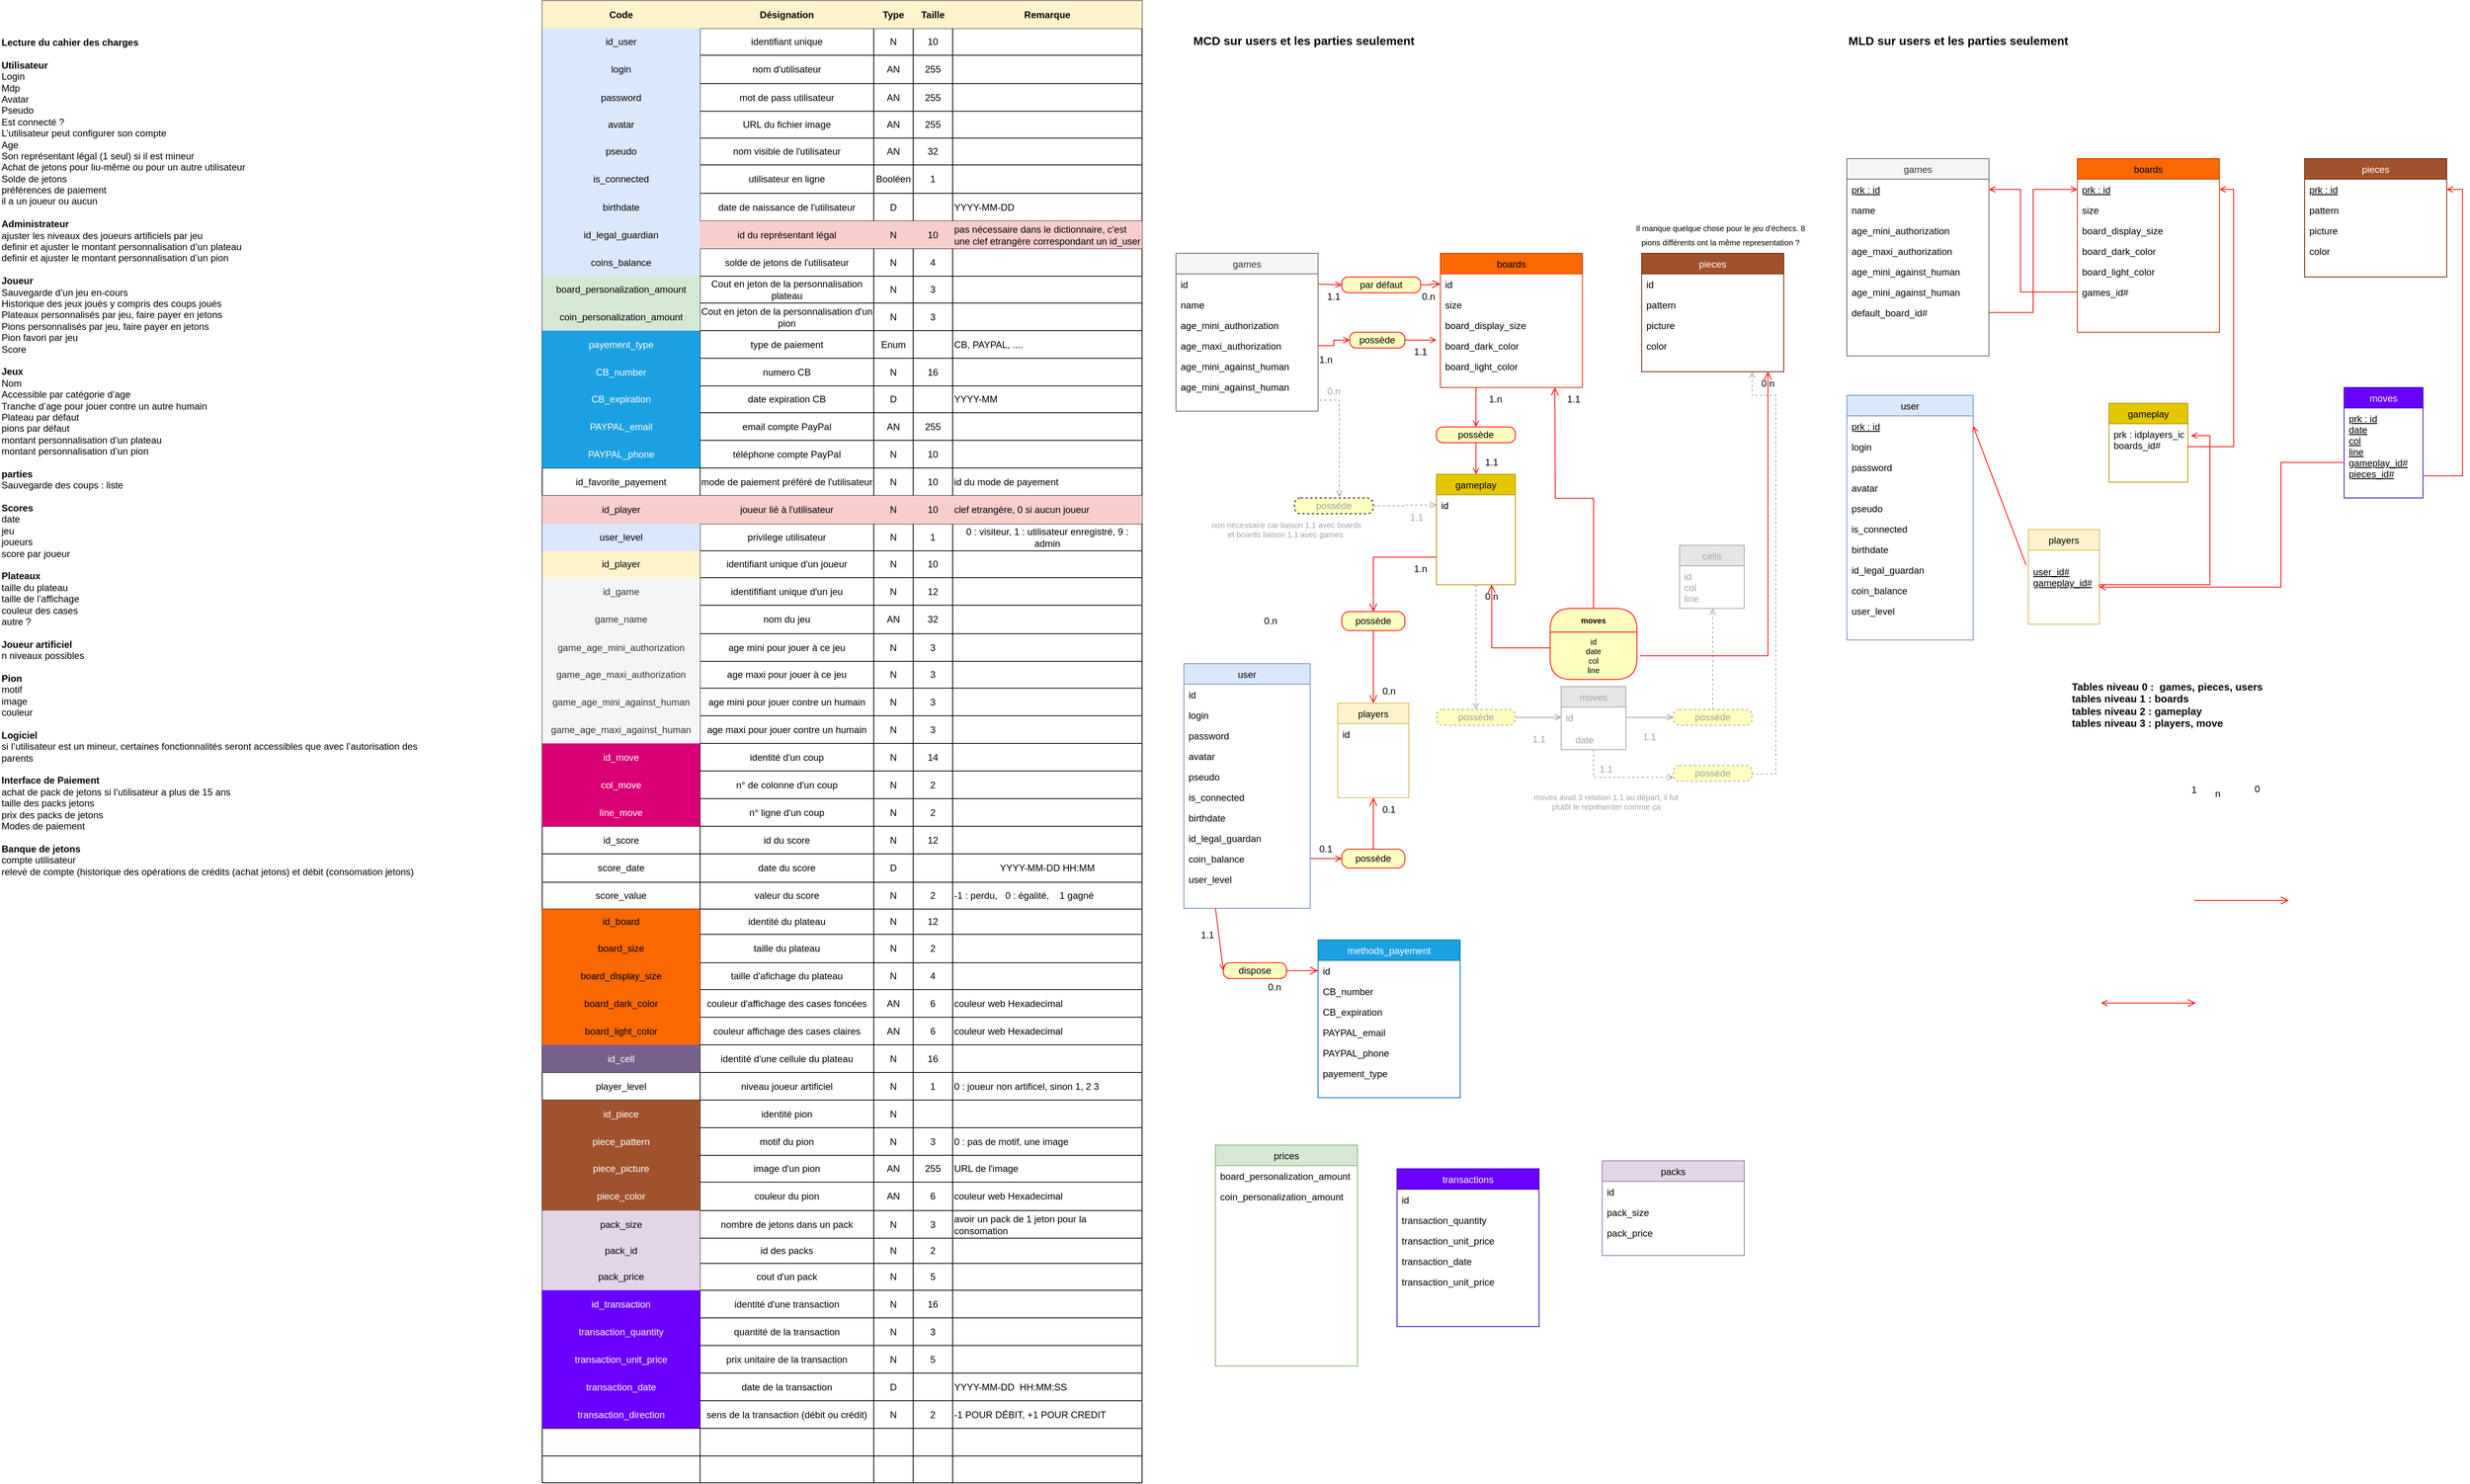 <mxfile version="20.7.4" type="device"><diagram id="C5RBs43oDa-KdzZeNtuy" name="Page-1"><mxGraphModel dx="551" dy="843" grid="1" gridSize="10" guides="1" tooltips="1" connect="1" arrows="1" fold="1" page="1" pageScale="1" pageWidth="827" pageHeight="1169" math="0" shadow="0"><root><mxCell id="WIyWlLk6GJQsqaUBKTNV-0"/><mxCell id="WIyWlLk6GJQsqaUBKTNV-1" parent="WIyWlLk6GJQsqaUBKTNV-0"/><mxCell id="zkfFHV4jXpPFQw0GAbJ--17" value="user" style="swimlane;fontStyle=0;align=center;verticalAlign=top;childLayout=stackLayout;horizontal=1;startSize=26;horizontalStack=0;resizeParent=1;resizeLast=0;collapsible=1;marginBottom=0;rounded=0;shadow=0;strokeWidth=1;fillColor=#dae8fc;strokeColor=#6c8ebf;" parent="WIyWlLk6GJQsqaUBKTNV-1" vertex="1"><mxGeometry x="2500" y="840" width="160" height="310" as="geometry"><mxRectangle x="550" y="140" width="160" height="26" as="alternateBounds"/></mxGeometry></mxCell><mxCell id="zkfFHV4jXpPFQw0GAbJ--18" value="id" style="text;align=left;verticalAlign=top;spacingLeft=4;spacingRight=4;overflow=hidden;rotatable=0;points=[[0,0.5],[1,0.5]];portConstraint=eastwest;" parent="zkfFHV4jXpPFQw0GAbJ--17" vertex="1"><mxGeometry y="26" width="160" height="26" as="geometry"/></mxCell><mxCell id="zkfFHV4jXpPFQw0GAbJ--19" value="login" style="text;align=left;verticalAlign=top;spacingLeft=4;spacingRight=4;overflow=hidden;rotatable=0;points=[[0,0.5],[1,0.5]];portConstraint=eastwest;rounded=0;shadow=0;html=0;" parent="zkfFHV4jXpPFQw0GAbJ--17" vertex="1"><mxGeometry y="52" width="160" height="26" as="geometry"/></mxCell><mxCell id="zkfFHV4jXpPFQw0GAbJ--20" value="password" style="text;align=left;verticalAlign=top;spacingLeft=4;spacingRight=4;overflow=hidden;rotatable=0;points=[[0,0.5],[1,0.5]];portConstraint=eastwest;rounded=0;shadow=0;html=0;" parent="zkfFHV4jXpPFQw0GAbJ--17" vertex="1"><mxGeometry y="78" width="160" height="26" as="geometry"/></mxCell><mxCell id="zkfFHV4jXpPFQw0GAbJ--21" value="avatar" style="text;align=left;verticalAlign=top;spacingLeft=4;spacingRight=4;overflow=hidden;rotatable=0;points=[[0,0.5],[1,0.5]];portConstraint=eastwest;rounded=0;shadow=0;html=0;" parent="zkfFHV4jXpPFQw0GAbJ--17" vertex="1"><mxGeometry y="104" width="160" height="26" as="geometry"/></mxCell><mxCell id="zkfFHV4jXpPFQw0GAbJ--22" value="pseudo" style="text;align=left;verticalAlign=top;spacingLeft=4;spacingRight=4;overflow=hidden;rotatable=0;points=[[0,0.5],[1,0.5]];portConstraint=eastwest;rounded=0;shadow=0;html=0;" parent="zkfFHV4jXpPFQw0GAbJ--17" vertex="1"><mxGeometry y="130" width="160" height="26" as="geometry"/></mxCell><mxCell id="zkfFHV4jXpPFQw0GAbJ--24" value="is_connected" style="text;align=left;verticalAlign=top;spacingLeft=4;spacingRight=4;overflow=hidden;rotatable=0;points=[[0,0.5],[1,0.5]];portConstraint=eastwest;" parent="zkfFHV4jXpPFQw0GAbJ--17" vertex="1"><mxGeometry y="156" width="160" height="26" as="geometry"/></mxCell><mxCell id="zkfFHV4jXpPFQw0GAbJ--25" value="birthdate" style="text;align=left;verticalAlign=top;spacingLeft=4;spacingRight=4;overflow=hidden;rotatable=0;points=[[0,0.5],[1,0.5]];portConstraint=eastwest;" parent="zkfFHV4jXpPFQw0GAbJ--17" vertex="1"><mxGeometry y="182" width="160" height="26" as="geometry"/></mxCell><mxCell id="g1e6AAOHaiIEIUuInbJx-337" value="id_legal_guardan" style="text;align=left;verticalAlign=top;spacingLeft=4;spacingRight=4;overflow=hidden;rotatable=0;points=[[0,0.5],[1,0.5]];portConstraint=eastwest;" parent="zkfFHV4jXpPFQw0GAbJ--17" vertex="1"><mxGeometry y="208" width="160" height="26" as="geometry"/></mxCell><mxCell id="g1e6AAOHaiIEIUuInbJx-338" value="coin_balance" style="text;align=left;verticalAlign=top;spacingLeft=4;spacingRight=4;overflow=hidden;rotatable=0;points=[[0,0.5],[1,0.5]];portConstraint=eastwest;" parent="zkfFHV4jXpPFQw0GAbJ--17" vertex="1"><mxGeometry y="234" width="160" height="26" as="geometry"/></mxCell><mxCell id="g1e6AAOHaiIEIUuInbJx-371" value="user_level" style="text;align=left;verticalAlign=top;spacingLeft=4;spacingRight=4;overflow=hidden;rotatable=0;points=[[0,0.5],[1,0.5]];portConstraint=eastwest;" parent="zkfFHV4jXpPFQw0GAbJ--17" vertex="1"><mxGeometry y="260" width="160" height="26" as="geometry"/></mxCell><mxCell id="_4-2Ue3Uo459Y_OmwW2H-9" value="" style="shape=table;startSize=0;container=1;collapsible=0;childLayout=tableLayout;" parent="WIyWlLk6GJQsqaUBKTNV-1" vertex="1"><mxGeometry x="1687" width="760" height="1878" as="geometry"/></mxCell><mxCell id="_4-2Ue3Uo459Y_OmwW2H-10" value="" style="shape=tableRow;horizontal=0;startSize=0;swimlaneHead=0;swimlaneBody=0;top=0;left=0;bottom=0;right=0;collapsible=0;dropTarget=0;fillColor=#fff2cc;points=[[0,0.5],[1,0.5]];portConstraint=eastwest;strokeColor=#d6b656;" parent="_4-2Ue3Uo459Y_OmwW2H-9" vertex="1"><mxGeometry width="760" height="35" as="geometry"/></mxCell><mxCell id="_4-2Ue3Uo459Y_OmwW2H-11" value="Code" style="shape=partialRectangle;html=1;whiteSpace=wrap;connectable=0;overflow=hidden;fillColor=#fff2cc;top=0;left=0;bottom=0;right=0;pointerEvents=1;strokeColor=#d6b656;fontStyle=1" parent="_4-2Ue3Uo459Y_OmwW2H-10" vertex="1"><mxGeometry width="200" height="35" as="geometry"><mxRectangle width="200" height="35" as="alternateBounds"/></mxGeometry></mxCell><mxCell id="_4-2Ue3Uo459Y_OmwW2H-12" value="Désignation" style="shape=partialRectangle;html=1;whiteSpace=wrap;connectable=0;overflow=hidden;fillColor=none;top=0;left=0;bottom=0;right=0;pointerEvents=1;fontStyle=1" parent="_4-2Ue3Uo459Y_OmwW2H-10" vertex="1"><mxGeometry x="200" width="220" height="35" as="geometry"><mxRectangle width="220" height="35" as="alternateBounds"/></mxGeometry></mxCell><mxCell id="_4-2Ue3Uo459Y_OmwW2H-13" value="Type" style="shape=partialRectangle;html=1;whiteSpace=wrap;connectable=0;overflow=hidden;fillColor=none;top=0;left=0;bottom=0;right=0;pointerEvents=1;fontStyle=1" parent="_4-2Ue3Uo459Y_OmwW2H-10" vertex="1"><mxGeometry x="420" width="50" height="35" as="geometry"><mxRectangle width="50" height="35" as="alternateBounds"/></mxGeometry></mxCell><mxCell id="_4-2Ue3Uo459Y_OmwW2H-14" value="Taille" style="shape=partialRectangle;html=1;whiteSpace=wrap;connectable=0;overflow=hidden;fillColor=none;top=0;left=0;bottom=0;right=0;pointerEvents=1;fontStyle=1" parent="_4-2Ue3Uo459Y_OmwW2H-10" vertex="1"><mxGeometry x="470" width="50" height="35" as="geometry"><mxRectangle width="50" height="35" as="alternateBounds"/></mxGeometry></mxCell><mxCell id="_4-2Ue3Uo459Y_OmwW2H-15" value="Remarque" style="shape=partialRectangle;html=1;whiteSpace=wrap;connectable=0;overflow=hidden;fillColor=none;top=0;left=0;bottom=0;right=0;pointerEvents=1;fontStyle=1" parent="_4-2Ue3Uo459Y_OmwW2H-10" vertex="1"><mxGeometry x="520" width="240" height="35" as="geometry"><mxRectangle width="240" height="35" as="alternateBounds"/></mxGeometry></mxCell><mxCell id="_4-2Ue3Uo459Y_OmwW2H-16" value="" style="shape=tableRow;horizontal=0;startSize=0;swimlaneHead=0;swimlaneBody=0;top=0;left=0;bottom=0;right=0;collapsible=0;dropTarget=0;fillColor=none;points=[[0,0.5],[1,0.5]];portConstraint=eastwest;" parent="_4-2Ue3Uo459Y_OmwW2H-9" vertex="1"><mxGeometry y="35" width="760" height="34" as="geometry"/></mxCell><mxCell id="_4-2Ue3Uo459Y_OmwW2H-17" value="id_user" style="shape=partialRectangle;html=1;whiteSpace=wrap;connectable=0;overflow=hidden;fillColor=#dae8fc;top=0;left=0;bottom=0;right=0;pointerEvents=1;strokeColor=#6c8ebf;" parent="_4-2Ue3Uo459Y_OmwW2H-16" vertex="1"><mxGeometry width="200" height="34" as="geometry"><mxRectangle width="200" height="34" as="alternateBounds"/></mxGeometry></mxCell><mxCell id="_4-2Ue3Uo459Y_OmwW2H-18" value="identifiant unique" style="shape=partialRectangle;html=1;whiteSpace=wrap;connectable=0;overflow=hidden;fillColor=none;top=0;left=0;bottom=0;right=0;pointerEvents=1;" parent="_4-2Ue3Uo459Y_OmwW2H-16" vertex="1"><mxGeometry x="200" width="220" height="34" as="geometry"><mxRectangle width="220" height="34" as="alternateBounds"/></mxGeometry></mxCell><mxCell id="_4-2Ue3Uo459Y_OmwW2H-19" value="N" style="shape=partialRectangle;html=1;whiteSpace=wrap;connectable=0;overflow=hidden;fillColor=none;top=0;left=0;bottom=0;right=0;pointerEvents=1;" parent="_4-2Ue3Uo459Y_OmwW2H-16" vertex="1"><mxGeometry x="420" width="50" height="34" as="geometry"><mxRectangle width="50" height="34" as="alternateBounds"/></mxGeometry></mxCell><mxCell id="_4-2Ue3Uo459Y_OmwW2H-20" value="10" style="shape=partialRectangle;html=1;whiteSpace=wrap;connectable=0;overflow=hidden;fillColor=none;top=0;left=0;bottom=0;right=0;pointerEvents=1;" parent="_4-2Ue3Uo459Y_OmwW2H-16" vertex="1"><mxGeometry x="470" width="50" height="34" as="geometry"><mxRectangle width="50" height="34" as="alternateBounds"/></mxGeometry></mxCell><mxCell id="_4-2Ue3Uo459Y_OmwW2H-21" value="" style="shape=partialRectangle;html=1;whiteSpace=wrap;connectable=0;overflow=hidden;fillColor=none;top=0;left=0;bottom=0;right=0;pointerEvents=1;" parent="_4-2Ue3Uo459Y_OmwW2H-16" vertex="1"><mxGeometry x="520" width="240" height="34" as="geometry"><mxRectangle width="240" height="34" as="alternateBounds"/></mxGeometry></mxCell><mxCell id="_4-2Ue3Uo459Y_OmwW2H-22" value="" style="shape=tableRow;horizontal=0;startSize=0;swimlaneHead=0;swimlaneBody=0;top=0;left=0;bottom=0;right=0;collapsible=0;dropTarget=0;fillColor=none;points=[[0,0.5],[1,0.5]];portConstraint=eastwest;" parent="_4-2Ue3Uo459Y_OmwW2H-9" vertex="1"><mxGeometry y="69" width="760" height="36" as="geometry"/></mxCell><mxCell id="_4-2Ue3Uo459Y_OmwW2H-23" value="login" style="shape=partialRectangle;html=1;whiteSpace=wrap;connectable=0;overflow=hidden;fillColor=#dae8fc;top=0;left=0;bottom=0;right=0;pointerEvents=1;strokeColor=#6c8ebf;" parent="_4-2Ue3Uo459Y_OmwW2H-22" vertex="1"><mxGeometry width="200" height="36" as="geometry"><mxRectangle width="200" height="36" as="alternateBounds"/></mxGeometry></mxCell><mxCell id="_4-2Ue3Uo459Y_OmwW2H-24" value="nom d'utilisateur" style="shape=partialRectangle;html=1;whiteSpace=wrap;connectable=0;overflow=hidden;fillColor=none;top=0;left=0;bottom=0;right=0;pointerEvents=1;" parent="_4-2Ue3Uo459Y_OmwW2H-22" vertex="1"><mxGeometry x="200" width="220" height="36" as="geometry"><mxRectangle width="220" height="36" as="alternateBounds"/></mxGeometry></mxCell><mxCell id="_4-2Ue3Uo459Y_OmwW2H-25" value="AN" style="shape=partialRectangle;html=1;whiteSpace=wrap;connectable=0;overflow=hidden;fillColor=none;top=0;left=0;bottom=0;right=0;pointerEvents=1;" parent="_4-2Ue3Uo459Y_OmwW2H-22" vertex="1"><mxGeometry x="420" width="50" height="36" as="geometry"><mxRectangle width="50" height="36" as="alternateBounds"/></mxGeometry></mxCell><mxCell id="_4-2Ue3Uo459Y_OmwW2H-26" value="255" style="shape=partialRectangle;html=1;whiteSpace=wrap;connectable=0;overflow=hidden;fillColor=none;top=0;left=0;bottom=0;right=0;pointerEvents=1;" parent="_4-2Ue3Uo459Y_OmwW2H-22" vertex="1"><mxGeometry x="470" width="50" height="36" as="geometry"><mxRectangle width="50" height="36" as="alternateBounds"/></mxGeometry></mxCell><mxCell id="_4-2Ue3Uo459Y_OmwW2H-27" value="" style="shape=partialRectangle;html=1;whiteSpace=wrap;connectable=0;overflow=hidden;fillColor=none;top=0;left=0;bottom=0;right=0;pointerEvents=1;" parent="_4-2Ue3Uo459Y_OmwW2H-22" vertex="1"><mxGeometry x="520" width="240" height="36" as="geometry"><mxRectangle width="240" height="36" as="alternateBounds"/></mxGeometry></mxCell><mxCell id="_4-2Ue3Uo459Y_OmwW2H-28" value="" style="shape=tableRow;horizontal=0;startSize=0;swimlaneHead=0;swimlaneBody=0;top=0;left=0;bottom=0;right=0;collapsible=0;dropTarget=0;fillColor=none;points=[[0,0.5],[1,0.5]];portConstraint=eastwest;" parent="_4-2Ue3Uo459Y_OmwW2H-9" vertex="1"><mxGeometry y="105" width="760" height="35" as="geometry"/></mxCell><mxCell id="_4-2Ue3Uo459Y_OmwW2H-29" value="password" style="shape=partialRectangle;html=1;whiteSpace=wrap;connectable=0;overflow=hidden;fillColor=#dae8fc;top=0;left=0;bottom=0;right=0;pointerEvents=1;strokeColor=#6c8ebf;" parent="_4-2Ue3Uo459Y_OmwW2H-28" vertex="1"><mxGeometry width="200" height="35" as="geometry"><mxRectangle width="200" height="35" as="alternateBounds"/></mxGeometry></mxCell><mxCell id="_4-2Ue3Uo459Y_OmwW2H-30" value="mot de pass utilisateur" style="shape=partialRectangle;html=1;whiteSpace=wrap;connectable=0;overflow=hidden;fillColor=none;top=0;left=0;bottom=0;right=0;pointerEvents=1;" parent="_4-2Ue3Uo459Y_OmwW2H-28" vertex="1"><mxGeometry x="200" width="220" height="35" as="geometry"><mxRectangle width="220" height="35" as="alternateBounds"/></mxGeometry></mxCell><mxCell id="_4-2Ue3Uo459Y_OmwW2H-31" value="AN" style="shape=partialRectangle;html=1;whiteSpace=wrap;connectable=0;overflow=hidden;fillColor=none;top=0;left=0;bottom=0;right=0;pointerEvents=1;" parent="_4-2Ue3Uo459Y_OmwW2H-28" vertex="1"><mxGeometry x="420" width="50" height="35" as="geometry"><mxRectangle width="50" height="35" as="alternateBounds"/></mxGeometry></mxCell><mxCell id="_4-2Ue3Uo459Y_OmwW2H-32" value="255" style="shape=partialRectangle;html=1;whiteSpace=wrap;connectable=0;overflow=hidden;fillColor=none;top=0;left=0;bottom=0;right=0;pointerEvents=1;" parent="_4-2Ue3Uo459Y_OmwW2H-28" vertex="1"><mxGeometry x="470" width="50" height="35" as="geometry"><mxRectangle width="50" height="35" as="alternateBounds"/></mxGeometry></mxCell><mxCell id="_4-2Ue3Uo459Y_OmwW2H-33" value="" style="shape=partialRectangle;html=1;whiteSpace=wrap;connectable=0;overflow=hidden;fillColor=none;top=0;left=0;bottom=0;right=0;pointerEvents=1;" parent="_4-2Ue3Uo459Y_OmwW2H-28" vertex="1"><mxGeometry x="520" width="240" height="35" as="geometry"><mxRectangle width="240" height="35" as="alternateBounds"/></mxGeometry></mxCell><mxCell id="_4-2Ue3Uo459Y_OmwW2H-34" value="" style="shape=tableRow;horizontal=0;startSize=0;swimlaneHead=0;swimlaneBody=0;top=0;left=0;bottom=0;right=0;collapsible=0;dropTarget=0;fillColor=none;points=[[0,0.5],[1,0.5]];portConstraint=eastwest;" parent="_4-2Ue3Uo459Y_OmwW2H-9" vertex="1"><mxGeometry y="140" width="760" height="34" as="geometry"/></mxCell><mxCell id="_4-2Ue3Uo459Y_OmwW2H-35" value="avatar" style="shape=partialRectangle;html=1;whiteSpace=wrap;connectable=0;overflow=hidden;fillColor=#dae8fc;top=0;left=0;bottom=0;right=0;pointerEvents=1;strokeColor=#6c8ebf;" parent="_4-2Ue3Uo459Y_OmwW2H-34" vertex="1"><mxGeometry width="200" height="34" as="geometry"><mxRectangle width="200" height="34" as="alternateBounds"/></mxGeometry></mxCell><mxCell id="_4-2Ue3Uo459Y_OmwW2H-36" value="URL du fichier image" style="shape=partialRectangle;html=1;whiteSpace=wrap;connectable=0;overflow=hidden;fillColor=none;top=0;left=0;bottom=0;right=0;pointerEvents=1;" parent="_4-2Ue3Uo459Y_OmwW2H-34" vertex="1"><mxGeometry x="200" width="220" height="34" as="geometry"><mxRectangle width="220" height="34" as="alternateBounds"/></mxGeometry></mxCell><mxCell id="_4-2Ue3Uo459Y_OmwW2H-37" value="AN" style="shape=partialRectangle;html=1;whiteSpace=wrap;connectable=0;overflow=hidden;fillColor=none;top=0;left=0;bottom=0;right=0;pointerEvents=1;" parent="_4-2Ue3Uo459Y_OmwW2H-34" vertex="1"><mxGeometry x="420" width="50" height="34" as="geometry"><mxRectangle width="50" height="34" as="alternateBounds"/></mxGeometry></mxCell><mxCell id="_4-2Ue3Uo459Y_OmwW2H-38" value="255" style="shape=partialRectangle;html=1;whiteSpace=wrap;connectable=0;overflow=hidden;fillColor=none;top=0;left=0;bottom=0;right=0;pointerEvents=1;" parent="_4-2Ue3Uo459Y_OmwW2H-34" vertex="1"><mxGeometry x="470" width="50" height="34" as="geometry"><mxRectangle width="50" height="34" as="alternateBounds"/></mxGeometry></mxCell><mxCell id="_4-2Ue3Uo459Y_OmwW2H-39" value="" style="shape=partialRectangle;html=1;whiteSpace=wrap;connectable=0;overflow=hidden;fillColor=none;top=0;left=0;bottom=0;right=0;pointerEvents=1;" parent="_4-2Ue3Uo459Y_OmwW2H-34" vertex="1"><mxGeometry x="520" width="240" height="34" as="geometry"><mxRectangle width="240" height="34" as="alternateBounds"/></mxGeometry></mxCell><mxCell id="_4-2Ue3Uo459Y_OmwW2H-40" value="" style="shape=tableRow;horizontal=0;startSize=0;swimlaneHead=0;swimlaneBody=0;top=0;left=0;bottom=0;right=0;collapsible=0;dropTarget=0;fillColor=none;points=[[0,0.5],[1,0.5]];portConstraint=eastwest;" parent="_4-2Ue3Uo459Y_OmwW2H-9" vertex="1"><mxGeometry y="174" width="760" height="34" as="geometry"/></mxCell><mxCell id="_4-2Ue3Uo459Y_OmwW2H-41" value="pseudo" style="shape=partialRectangle;html=1;whiteSpace=wrap;connectable=0;overflow=hidden;fillColor=#dae8fc;top=0;left=0;bottom=0;right=0;pointerEvents=1;strokeColor=#6c8ebf;" parent="_4-2Ue3Uo459Y_OmwW2H-40" vertex="1"><mxGeometry width="200" height="34" as="geometry"><mxRectangle width="200" height="34" as="alternateBounds"/></mxGeometry></mxCell><mxCell id="_4-2Ue3Uo459Y_OmwW2H-42" value="nom visible de l'utilisateur" style="shape=partialRectangle;html=1;whiteSpace=wrap;connectable=0;overflow=hidden;fillColor=none;top=0;left=0;bottom=0;right=0;pointerEvents=1;" parent="_4-2Ue3Uo459Y_OmwW2H-40" vertex="1"><mxGeometry x="200" width="220" height="34" as="geometry"><mxRectangle width="220" height="34" as="alternateBounds"/></mxGeometry></mxCell><mxCell id="_4-2Ue3Uo459Y_OmwW2H-43" value="AN" style="shape=partialRectangle;html=1;whiteSpace=wrap;connectable=0;overflow=hidden;fillColor=none;top=0;left=0;bottom=0;right=0;pointerEvents=1;" parent="_4-2Ue3Uo459Y_OmwW2H-40" vertex="1"><mxGeometry x="420" width="50" height="34" as="geometry"><mxRectangle width="50" height="34" as="alternateBounds"/></mxGeometry></mxCell><mxCell id="_4-2Ue3Uo459Y_OmwW2H-44" value="32" style="shape=partialRectangle;html=1;whiteSpace=wrap;connectable=0;overflow=hidden;fillColor=none;top=0;left=0;bottom=0;right=0;pointerEvents=1;" parent="_4-2Ue3Uo459Y_OmwW2H-40" vertex="1"><mxGeometry x="470" width="50" height="34" as="geometry"><mxRectangle width="50" height="34" as="alternateBounds"/></mxGeometry></mxCell><mxCell id="_4-2Ue3Uo459Y_OmwW2H-45" value="" style="shape=partialRectangle;html=1;whiteSpace=wrap;connectable=0;overflow=hidden;fillColor=none;top=0;left=0;bottom=0;right=0;pointerEvents=1;" parent="_4-2Ue3Uo459Y_OmwW2H-40" vertex="1"><mxGeometry x="520" width="240" height="34" as="geometry"><mxRectangle width="240" height="34" as="alternateBounds"/></mxGeometry></mxCell><mxCell id="_4-2Ue3Uo459Y_OmwW2H-46" value="" style="shape=tableRow;horizontal=0;startSize=0;swimlaneHead=0;swimlaneBody=0;top=0;left=0;bottom=0;right=0;collapsible=0;dropTarget=0;fillColor=none;points=[[0,0.5],[1,0.5]];portConstraint=eastwest;" parent="_4-2Ue3Uo459Y_OmwW2H-9" vertex="1"><mxGeometry y="208" width="760" height="36" as="geometry"/></mxCell><mxCell id="_4-2Ue3Uo459Y_OmwW2H-47" value="is_connected" style="shape=partialRectangle;html=1;whiteSpace=wrap;connectable=0;overflow=hidden;fillColor=#dae8fc;top=0;left=0;bottom=0;right=0;pointerEvents=1;strokeColor=#6c8ebf;" parent="_4-2Ue3Uo459Y_OmwW2H-46" vertex="1"><mxGeometry width="200" height="36" as="geometry"><mxRectangle width="200" height="36" as="alternateBounds"/></mxGeometry></mxCell><mxCell id="_4-2Ue3Uo459Y_OmwW2H-48" value="utilisateur en ligne" style="shape=partialRectangle;html=1;whiteSpace=wrap;connectable=0;overflow=hidden;fillColor=none;top=0;left=0;bottom=0;right=0;pointerEvents=1;" parent="_4-2Ue3Uo459Y_OmwW2H-46" vertex="1"><mxGeometry x="200" width="220" height="36" as="geometry"><mxRectangle width="220" height="36" as="alternateBounds"/></mxGeometry></mxCell><mxCell id="_4-2Ue3Uo459Y_OmwW2H-49" value="Booléen" style="shape=partialRectangle;html=1;whiteSpace=wrap;connectable=0;overflow=hidden;fillColor=none;top=0;left=0;bottom=0;right=0;pointerEvents=1;" parent="_4-2Ue3Uo459Y_OmwW2H-46" vertex="1"><mxGeometry x="420" width="50" height="36" as="geometry"><mxRectangle width="50" height="36" as="alternateBounds"/></mxGeometry></mxCell><mxCell id="_4-2Ue3Uo459Y_OmwW2H-50" value="1" style="shape=partialRectangle;html=1;whiteSpace=wrap;connectable=0;overflow=hidden;fillColor=none;top=0;left=0;bottom=0;right=0;pointerEvents=1;" parent="_4-2Ue3Uo459Y_OmwW2H-46" vertex="1"><mxGeometry x="470" width="50" height="36" as="geometry"><mxRectangle width="50" height="36" as="alternateBounds"/></mxGeometry></mxCell><mxCell id="_4-2Ue3Uo459Y_OmwW2H-51" value="" style="shape=partialRectangle;html=1;whiteSpace=wrap;connectable=0;overflow=hidden;fillColor=none;top=0;left=0;bottom=0;right=0;pointerEvents=1;" parent="_4-2Ue3Uo459Y_OmwW2H-46" vertex="1"><mxGeometry x="520" width="240" height="36" as="geometry"><mxRectangle width="240" height="36" as="alternateBounds"/></mxGeometry></mxCell><mxCell id="_4-2Ue3Uo459Y_OmwW2H-52" value="" style="shape=tableRow;horizontal=0;startSize=0;swimlaneHead=0;swimlaneBody=0;top=0;left=0;bottom=0;right=0;collapsible=0;dropTarget=0;fillColor=none;points=[[0,0.5],[1,0.5]];portConstraint=eastwest;" parent="_4-2Ue3Uo459Y_OmwW2H-9" vertex="1"><mxGeometry y="244" width="760" height="35" as="geometry"/></mxCell><mxCell id="_4-2Ue3Uo459Y_OmwW2H-53" value="birthdate" style="shape=partialRectangle;html=1;whiteSpace=wrap;connectable=0;overflow=hidden;fillColor=#dae8fc;top=0;left=0;bottom=0;right=0;pointerEvents=1;strokeColor=#6c8ebf;" parent="_4-2Ue3Uo459Y_OmwW2H-52" vertex="1"><mxGeometry width="200" height="35" as="geometry"><mxRectangle width="200" height="35" as="alternateBounds"/></mxGeometry></mxCell><mxCell id="_4-2Ue3Uo459Y_OmwW2H-54" value="date de naissance de l'utilisateur" style="shape=partialRectangle;html=1;whiteSpace=wrap;connectable=0;overflow=hidden;fillColor=none;top=0;left=0;bottom=0;right=0;pointerEvents=1;" parent="_4-2Ue3Uo459Y_OmwW2H-52" vertex="1"><mxGeometry x="200" width="220" height="35" as="geometry"><mxRectangle width="220" height="35" as="alternateBounds"/></mxGeometry></mxCell><mxCell id="_4-2Ue3Uo459Y_OmwW2H-55" value="D" style="shape=partialRectangle;html=1;whiteSpace=wrap;connectable=0;overflow=hidden;fillColor=none;top=0;left=0;bottom=0;right=0;pointerEvents=1;" parent="_4-2Ue3Uo459Y_OmwW2H-52" vertex="1"><mxGeometry x="420" width="50" height="35" as="geometry"><mxRectangle width="50" height="35" as="alternateBounds"/></mxGeometry></mxCell><mxCell id="_4-2Ue3Uo459Y_OmwW2H-56" value="" style="shape=partialRectangle;html=1;whiteSpace=wrap;connectable=0;overflow=hidden;fillColor=none;top=0;left=0;bottom=0;right=0;pointerEvents=1;" parent="_4-2Ue3Uo459Y_OmwW2H-52" vertex="1"><mxGeometry x="470" width="50" height="35" as="geometry"><mxRectangle width="50" height="35" as="alternateBounds"/></mxGeometry></mxCell><mxCell id="_4-2Ue3Uo459Y_OmwW2H-57" value="YYYY-MM-DD" style="shape=partialRectangle;html=1;whiteSpace=wrap;connectable=0;overflow=hidden;fillColor=none;top=0;left=0;bottom=0;right=0;pointerEvents=1;align=left;" parent="_4-2Ue3Uo459Y_OmwW2H-52" vertex="1"><mxGeometry x="520" width="240" height="35" as="geometry"><mxRectangle width="240" height="35" as="alternateBounds"/></mxGeometry></mxCell><mxCell id="_4-2Ue3Uo459Y_OmwW2H-58" value="" style="shape=tableRow;horizontal=0;startSize=0;swimlaneHead=0;swimlaneBody=0;top=0;left=0;bottom=0;right=0;collapsible=0;dropTarget=0;fillColor=none;points=[[0,0.5],[1,0.5]];portConstraint=eastwest;" parent="_4-2Ue3Uo459Y_OmwW2H-9" vertex="1"><mxGeometry y="279" width="760" height="35" as="geometry"/></mxCell><mxCell id="_4-2Ue3Uo459Y_OmwW2H-59" value="id_legal_guardian" style="shape=partialRectangle;html=1;whiteSpace=wrap;connectable=0;overflow=hidden;fillColor=#dae8fc;top=0;left=0;bottom=0;right=0;pointerEvents=1;strokeColor=#6c8ebf;" parent="_4-2Ue3Uo459Y_OmwW2H-58" vertex="1"><mxGeometry width="200" height="35" as="geometry"><mxRectangle width="200" height="35" as="alternateBounds"/></mxGeometry></mxCell><mxCell id="_4-2Ue3Uo459Y_OmwW2H-60" value="id du représentant légal" style="shape=partialRectangle;html=1;whiteSpace=wrap;connectable=0;overflow=hidden;fillColor=#f8cecc;top=0;left=0;bottom=0;right=0;pointerEvents=1;strokeColor=#b85450;" parent="_4-2Ue3Uo459Y_OmwW2H-58" vertex="1"><mxGeometry x="200" width="220" height="35" as="geometry"><mxRectangle width="220" height="35" as="alternateBounds"/></mxGeometry></mxCell><mxCell id="_4-2Ue3Uo459Y_OmwW2H-61" value="N" style="shape=partialRectangle;html=1;whiteSpace=wrap;connectable=0;overflow=hidden;fillColor=#f8cecc;top=0;left=0;bottom=0;right=0;pointerEvents=1;strokeColor=#b85450;" parent="_4-2Ue3Uo459Y_OmwW2H-58" vertex="1"><mxGeometry x="420" width="50" height="35" as="geometry"><mxRectangle width="50" height="35" as="alternateBounds"/></mxGeometry></mxCell><mxCell id="_4-2Ue3Uo459Y_OmwW2H-62" value="10" style="shape=partialRectangle;html=1;whiteSpace=wrap;connectable=0;overflow=hidden;fillColor=#f8cecc;top=0;left=0;bottom=0;right=0;pointerEvents=1;strokeColor=#b85450;" parent="_4-2Ue3Uo459Y_OmwW2H-58" vertex="1"><mxGeometry x="470" width="50" height="35" as="geometry"><mxRectangle width="50" height="35" as="alternateBounds"/></mxGeometry></mxCell><mxCell id="_4-2Ue3Uo459Y_OmwW2H-63" value="pas nécessaire dans le dictionnaire, c'est une clef etrangère correspondant un id_user" style="shape=partialRectangle;html=1;whiteSpace=wrap;connectable=0;overflow=hidden;fillColor=#f8cecc;top=0;left=0;bottom=0;right=0;pointerEvents=1;strokeColor=#b85450;align=left;" parent="_4-2Ue3Uo459Y_OmwW2H-58" vertex="1"><mxGeometry x="520" width="240" height="35" as="geometry"><mxRectangle width="240" height="35" as="alternateBounds"/></mxGeometry></mxCell><mxCell id="_4-2Ue3Uo459Y_OmwW2H-64" value="" style="shape=tableRow;horizontal=0;startSize=0;swimlaneHead=0;swimlaneBody=0;top=0;left=0;bottom=0;right=0;collapsible=0;dropTarget=0;fillColor=none;points=[[0,0.5],[1,0.5]];portConstraint=eastwest;" parent="_4-2Ue3Uo459Y_OmwW2H-9" vertex="1"><mxGeometry y="314" width="760" height="35" as="geometry"/></mxCell><mxCell id="_4-2Ue3Uo459Y_OmwW2H-65" value="coins_balance" style="shape=partialRectangle;html=1;whiteSpace=wrap;connectable=0;overflow=hidden;fillColor=#dae8fc;top=0;left=0;bottom=0;right=0;pointerEvents=1;strokeColor=#6c8ebf;" parent="_4-2Ue3Uo459Y_OmwW2H-64" vertex="1"><mxGeometry width="200" height="35" as="geometry"><mxRectangle width="200" height="35" as="alternateBounds"/></mxGeometry></mxCell><mxCell id="_4-2Ue3Uo459Y_OmwW2H-66" value="solde de jetons de l'utilisateur" style="shape=partialRectangle;html=1;whiteSpace=wrap;connectable=0;overflow=hidden;fillColor=none;top=0;left=0;bottom=0;right=0;pointerEvents=1;" parent="_4-2Ue3Uo459Y_OmwW2H-64" vertex="1"><mxGeometry x="200" width="220" height="35" as="geometry"><mxRectangle width="220" height="35" as="alternateBounds"/></mxGeometry></mxCell><mxCell id="_4-2Ue3Uo459Y_OmwW2H-67" value="N" style="shape=partialRectangle;html=1;whiteSpace=wrap;connectable=0;overflow=hidden;fillColor=none;top=0;left=0;bottom=0;right=0;pointerEvents=1;" parent="_4-2Ue3Uo459Y_OmwW2H-64" vertex="1"><mxGeometry x="420" width="50" height="35" as="geometry"><mxRectangle width="50" height="35" as="alternateBounds"/></mxGeometry></mxCell><mxCell id="_4-2Ue3Uo459Y_OmwW2H-68" value="4" style="shape=partialRectangle;html=1;whiteSpace=wrap;connectable=0;overflow=hidden;fillColor=none;top=0;left=0;bottom=0;right=0;pointerEvents=1;" parent="_4-2Ue3Uo459Y_OmwW2H-64" vertex="1"><mxGeometry x="470" width="50" height="35" as="geometry"><mxRectangle width="50" height="35" as="alternateBounds"/></mxGeometry></mxCell><mxCell id="_4-2Ue3Uo459Y_OmwW2H-69" value="" style="shape=partialRectangle;html=1;whiteSpace=wrap;connectable=0;overflow=hidden;fillColor=none;top=0;left=0;bottom=0;right=0;pointerEvents=1;" parent="_4-2Ue3Uo459Y_OmwW2H-64" vertex="1"><mxGeometry x="520" width="240" height="35" as="geometry"><mxRectangle width="240" height="35" as="alternateBounds"/></mxGeometry></mxCell><mxCell id="_4-2Ue3Uo459Y_OmwW2H-70" value="" style="shape=tableRow;horizontal=0;startSize=0;swimlaneHead=0;swimlaneBody=0;top=0;left=0;bottom=0;right=0;collapsible=0;dropTarget=0;fillColor=none;points=[[0,0.5],[1,0.5]];portConstraint=eastwest;" parent="_4-2Ue3Uo459Y_OmwW2H-9" vertex="1"><mxGeometry y="349" width="760" height="34" as="geometry"/></mxCell><mxCell id="_4-2Ue3Uo459Y_OmwW2H-71" value="board_personalization_amount" style="shape=partialRectangle;html=1;whiteSpace=wrap;connectable=0;overflow=hidden;fillColor=#d5e8d4;top=0;left=0;bottom=0;right=0;pointerEvents=1;strokeColor=#82b366;" parent="_4-2Ue3Uo459Y_OmwW2H-70" vertex="1"><mxGeometry width="200" height="34" as="geometry"><mxRectangle width="200" height="34" as="alternateBounds"/></mxGeometry></mxCell><mxCell id="_4-2Ue3Uo459Y_OmwW2H-72" value="Cout en jeton de la personnalisation plateau" style="shape=partialRectangle;html=1;whiteSpace=wrap;connectable=0;overflow=hidden;fillColor=none;top=0;left=0;bottom=0;right=0;pointerEvents=1;" parent="_4-2Ue3Uo459Y_OmwW2H-70" vertex="1"><mxGeometry x="200" width="220" height="34" as="geometry"><mxRectangle width="220" height="34" as="alternateBounds"/></mxGeometry></mxCell><mxCell id="_4-2Ue3Uo459Y_OmwW2H-73" value="N" style="shape=partialRectangle;html=1;whiteSpace=wrap;connectable=0;overflow=hidden;fillColor=none;top=0;left=0;bottom=0;right=0;pointerEvents=1;" parent="_4-2Ue3Uo459Y_OmwW2H-70" vertex="1"><mxGeometry x="420" width="50" height="34" as="geometry"><mxRectangle width="50" height="34" as="alternateBounds"/></mxGeometry></mxCell><mxCell id="_4-2Ue3Uo459Y_OmwW2H-74" value="3" style="shape=partialRectangle;html=1;whiteSpace=wrap;connectable=0;overflow=hidden;fillColor=none;top=0;left=0;bottom=0;right=0;pointerEvents=1;" parent="_4-2Ue3Uo459Y_OmwW2H-70" vertex="1"><mxGeometry x="470" width="50" height="34" as="geometry"><mxRectangle width="50" height="34" as="alternateBounds"/></mxGeometry></mxCell><mxCell id="_4-2Ue3Uo459Y_OmwW2H-75" value="" style="shape=partialRectangle;html=1;whiteSpace=wrap;connectable=0;overflow=hidden;fillColor=none;top=0;left=0;bottom=0;right=0;pointerEvents=1;" parent="_4-2Ue3Uo459Y_OmwW2H-70" vertex="1"><mxGeometry x="520" width="240" height="34" as="geometry"><mxRectangle width="240" height="34" as="alternateBounds"/></mxGeometry></mxCell><mxCell id="_4-2Ue3Uo459Y_OmwW2H-76" value="" style="shape=tableRow;horizontal=0;startSize=0;swimlaneHead=0;swimlaneBody=0;top=0;left=0;bottom=0;right=0;collapsible=0;dropTarget=0;fillColor=none;points=[[0,0.5],[1,0.5]];portConstraint=eastwest;" parent="_4-2Ue3Uo459Y_OmwW2H-9" vertex="1"><mxGeometry y="383" width="760" height="35" as="geometry"/></mxCell><mxCell id="_4-2Ue3Uo459Y_OmwW2H-77" value="coin_personalization_amount" style="shape=partialRectangle;html=1;whiteSpace=wrap;connectable=0;overflow=hidden;fillColor=#d5e8d4;top=0;left=0;bottom=0;right=0;pointerEvents=1;strokeColor=#82b366;" parent="_4-2Ue3Uo459Y_OmwW2H-76" vertex="1"><mxGeometry width="200" height="35" as="geometry"><mxRectangle width="200" height="35" as="alternateBounds"/></mxGeometry></mxCell><mxCell id="_4-2Ue3Uo459Y_OmwW2H-78" value="Cout en jeton de la personnalisation d'un pion" style="shape=partialRectangle;html=1;whiteSpace=wrap;connectable=0;overflow=hidden;fillColor=none;top=0;left=0;bottom=0;right=0;pointerEvents=1;" parent="_4-2Ue3Uo459Y_OmwW2H-76" vertex="1"><mxGeometry x="200" width="220" height="35" as="geometry"><mxRectangle width="220" height="35" as="alternateBounds"/></mxGeometry></mxCell><mxCell id="_4-2Ue3Uo459Y_OmwW2H-79" value="N" style="shape=partialRectangle;html=1;whiteSpace=wrap;connectable=0;overflow=hidden;fillColor=none;top=0;left=0;bottom=0;right=0;pointerEvents=1;" parent="_4-2Ue3Uo459Y_OmwW2H-76" vertex="1"><mxGeometry x="420" width="50" height="35" as="geometry"><mxRectangle width="50" height="35" as="alternateBounds"/></mxGeometry></mxCell><mxCell id="_4-2Ue3Uo459Y_OmwW2H-80" value="3" style="shape=partialRectangle;html=1;whiteSpace=wrap;connectable=0;overflow=hidden;fillColor=none;top=0;left=0;bottom=0;right=0;pointerEvents=1;" parent="_4-2Ue3Uo459Y_OmwW2H-76" vertex="1"><mxGeometry x="470" width="50" height="35" as="geometry"><mxRectangle width="50" height="35" as="alternateBounds"/></mxGeometry></mxCell><mxCell id="_4-2Ue3Uo459Y_OmwW2H-81" value="" style="shape=partialRectangle;html=1;whiteSpace=wrap;connectable=0;overflow=hidden;fillColor=none;top=0;left=0;bottom=0;right=0;pointerEvents=1;" parent="_4-2Ue3Uo459Y_OmwW2H-76" vertex="1"><mxGeometry x="520" width="240" height="35" as="geometry"><mxRectangle width="240" height="35" as="alternateBounds"/></mxGeometry></mxCell><mxCell id="_4-2Ue3Uo459Y_OmwW2H-82" value="" style="shape=tableRow;horizontal=0;startSize=0;swimlaneHead=0;swimlaneBody=0;top=0;left=0;bottom=0;right=0;collapsible=0;dropTarget=0;fillColor=none;points=[[0,0.5],[1,0.5]];portConstraint=eastwest;" parent="_4-2Ue3Uo459Y_OmwW2H-9" vertex="1"><mxGeometry y="418" width="760" height="35" as="geometry"/></mxCell><mxCell id="_4-2Ue3Uo459Y_OmwW2H-83" value="payement_type" style="shape=partialRectangle;html=1;whiteSpace=wrap;connectable=0;overflow=hidden;fillColor=#1ba1e2;top=0;left=0;bottom=0;right=0;pointerEvents=1;fontColor=#ffffff;strokeColor=#006EAF;" parent="_4-2Ue3Uo459Y_OmwW2H-82" vertex="1"><mxGeometry width="200" height="35" as="geometry"><mxRectangle width="200" height="35" as="alternateBounds"/></mxGeometry></mxCell><mxCell id="_4-2Ue3Uo459Y_OmwW2H-84" value="type de paiement" style="shape=partialRectangle;html=1;whiteSpace=wrap;connectable=0;overflow=hidden;fillColor=none;top=0;left=0;bottom=0;right=0;pointerEvents=1;" parent="_4-2Ue3Uo459Y_OmwW2H-82" vertex="1"><mxGeometry x="200" width="220" height="35" as="geometry"><mxRectangle width="220" height="35" as="alternateBounds"/></mxGeometry></mxCell><mxCell id="_4-2Ue3Uo459Y_OmwW2H-85" value="Enum" style="shape=partialRectangle;html=1;whiteSpace=wrap;connectable=0;overflow=hidden;fillColor=none;top=0;left=0;bottom=0;right=0;pointerEvents=1;" parent="_4-2Ue3Uo459Y_OmwW2H-82" vertex="1"><mxGeometry x="420" width="50" height="35" as="geometry"><mxRectangle width="50" height="35" as="alternateBounds"/></mxGeometry></mxCell><mxCell id="_4-2Ue3Uo459Y_OmwW2H-86" value="" style="shape=partialRectangle;html=1;whiteSpace=wrap;connectable=0;overflow=hidden;fillColor=none;top=0;left=0;bottom=0;right=0;pointerEvents=1;" parent="_4-2Ue3Uo459Y_OmwW2H-82" vertex="1"><mxGeometry x="470" width="50" height="35" as="geometry"><mxRectangle width="50" height="35" as="alternateBounds"/></mxGeometry></mxCell><mxCell id="_4-2Ue3Uo459Y_OmwW2H-87" value="CB, PAYPAL, ...." style="shape=partialRectangle;html=1;whiteSpace=wrap;connectable=0;overflow=hidden;fillColor=none;top=0;left=0;bottom=0;right=0;pointerEvents=1;align=left;" parent="_4-2Ue3Uo459Y_OmwW2H-82" vertex="1"><mxGeometry x="520" width="240" height="35" as="geometry"><mxRectangle width="240" height="35" as="alternateBounds"/></mxGeometry></mxCell><mxCell id="_4-2Ue3Uo459Y_OmwW2H-88" value="" style="shape=tableRow;horizontal=0;startSize=0;swimlaneHead=0;swimlaneBody=0;top=0;left=0;bottom=0;right=0;collapsible=0;dropTarget=0;fillColor=none;points=[[0,0.5],[1,0.5]];portConstraint=eastwest;" parent="_4-2Ue3Uo459Y_OmwW2H-9" vertex="1"><mxGeometry y="453" width="760" height="35" as="geometry"/></mxCell><mxCell id="_4-2Ue3Uo459Y_OmwW2H-89" value="CB_number" style="shape=partialRectangle;html=1;whiteSpace=wrap;connectable=0;overflow=hidden;fillColor=#1ba1e2;top=0;left=0;bottom=0;right=0;pointerEvents=1;fontColor=#ffffff;strokeColor=#006EAF;" parent="_4-2Ue3Uo459Y_OmwW2H-88" vertex="1"><mxGeometry width="200" height="35" as="geometry"><mxRectangle width="200" height="35" as="alternateBounds"/></mxGeometry></mxCell><mxCell id="_4-2Ue3Uo459Y_OmwW2H-90" value="numero CB" style="shape=partialRectangle;html=1;whiteSpace=wrap;connectable=0;overflow=hidden;fillColor=none;top=0;left=0;bottom=0;right=0;pointerEvents=1;" parent="_4-2Ue3Uo459Y_OmwW2H-88" vertex="1"><mxGeometry x="200" width="220" height="35" as="geometry"><mxRectangle width="220" height="35" as="alternateBounds"/></mxGeometry></mxCell><mxCell id="_4-2Ue3Uo459Y_OmwW2H-91" value="N" style="shape=partialRectangle;html=1;whiteSpace=wrap;connectable=0;overflow=hidden;fillColor=none;top=0;left=0;bottom=0;right=0;pointerEvents=1;" parent="_4-2Ue3Uo459Y_OmwW2H-88" vertex="1"><mxGeometry x="420" width="50" height="35" as="geometry"><mxRectangle width="50" height="35" as="alternateBounds"/></mxGeometry></mxCell><mxCell id="_4-2Ue3Uo459Y_OmwW2H-92" value="16" style="shape=partialRectangle;html=1;whiteSpace=wrap;connectable=0;overflow=hidden;fillColor=none;top=0;left=0;bottom=0;right=0;pointerEvents=1;" parent="_4-2Ue3Uo459Y_OmwW2H-88" vertex="1"><mxGeometry x="470" width="50" height="35" as="geometry"><mxRectangle width="50" height="35" as="alternateBounds"/></mxGeometry></mxCell><mxCell id="_4-2Ue3Uo459Y_OmwW2H-93" value="" style="shape=partialRectangle;html=1;whiteSpace=wrap;connectable=0;overflow=hidden;fillColor=none;top=0;left=0;bottom=0;right=0;pointerEvents=1;" parent="_4-2Ue3Uo459Y_OmwW2H-88" vertex="1"><mxGeometry x="520" width="240" height="35" as="geometry"><mxRectangle width="240" height="35" as="alternateBounds"/></mxGeometry></mxCell><mxCell id="_4-2Ue3Uo459Y_OmwW2H-94" value="" style="shape=tableRow;horizontal=0;startSize=0;swimlaneHead=0;swimlaneBody=0;top=0;left=0;bottom=0;right=0;collapsible=0;dropTarget=0;fillColor=none;points=[[0,0.5],[1,0.5]];portConstraint=eastwest;" parent="_4-2Ue3Uo459Y_OmwW2H-9" vertex="1"><mxGeometry y="488" width="760" height="34" as="geometry"/></mxCell><mxCell id="_4-2Ue3Uo459Y_OmwW2H-95" value="CB_expiration" style="shape=partialRectangle;html=1;whiteSpace=wrap;connectable=0;overflow=hidden;fillColor=#1ba1e2;top=0;left=0;bottom=0;right=0;pointerEvents=1;fontColor=#ffffff;strokeColor=#006EAF;" parent="_4-2Ue3Uo459Y_OmwW2H-94" vertex="1"><mxGeometry width="200" height="34" as="geometry"><mxRectangle width="200" height="34" as="alternateBounds"/></mxGeometry></mxCell><mxCell id="_4-2Ue3Uo459Y_OmwW2H-96" value="date expiration CB" style="shape=partialRectangle;html=1;whiteSpace=wrap;connectable=0;overflow=hidden;fillColor=none;top=0;left=0;bottom=0;right=0;pointerEvents=1;" parent="_4-2Ue3Uo459Y_OmwW2H-94" vertex="1"><mxGeometry x="200" width="220" height="34" as="geometry"><mxRectangle width="220" height="34" as="alternateBounds"/></mxGeometry></mxCell><mxCell id="_4-2Ue3Uo459Y_OmwW2H-97" value="D" style="shape=partialRectangle;html=1;whiteSpace=wrap;connectable=0;overflow=hidden;fillColor=none;top=0;left=0;bottom=0;right=0;pointerEvents=1;" parent="_4-2Ue3Uo459Y_OmwW2H-94" vertex="1"><mxGeometry x="420" width="50" height="34" as="geometry"><mxRectangle width="50" height="34" as="alternateBounds"/></mxGeometry></mxCell><mxCell id="_4-2Ue3Uo459Y_OmwW2H-98" value="" style="shape=partialRectangle;html=1;whiteSpace=wrap;connectable=0;overflow=hidden;fillColor=none;top=0;left=0;bottom=0;right=0;pointerEvents=1;" parent="_4-2Ue3Uo459Y_OmwW2H-94" vertex="1"><mxGeometry x="470" width="50" height="34" as="geometry"><mxRectangle width="50" height="34" as="alternateBounds"/></mxGeometry></mxCell><mxCell id="_4-2Ue3Uo459Y_OmwW2H-99" value="YYYY-MM" style="shape=partialRectangle;html=1;whiteSpace=wrap;connectable=0;overflow=hidden;fillColor=none;top=0;left=0;bottom=0;right=0;pointerEvents=1;align=left;" parent="_4-2Ue3Uo459Y_OmwW2H-94" vertex="1"><mxGeometry x="520" width="240" height="34" as="geometry"><mxRectangle width="240" height="34" as="alternateBounds"/></mxGeometry></mxCell><mxCell id="_4-2Ue3Uo459Y_OmwW2H-100" value="" style="shape=tableRow;horizontal=0;startSize=0;swimlaneHead=0;swimlaneBody=0;top=0;left=0;bottom=0;right=0;collapsible=0;dropTarget=0;fillColor=none;points=[[0,0.5],[1,0.5]];portConstraint=eastwest;" parent="_4-2Ue3Uo459Y_OmwW2H-9" vertex="1"><mxGeometry y="522" width="760" height="35" as="geometry"/></mxCell><mxCell id="_4-2Ue3Uo459Y_OmwW2H-101" value="PAYPAL_email" style="shape=partialRectangle;html=1;whiteSpace=wrap;connectable=0;overflow=hidden;fillColor=#1ba1e2;top=0;left=0;bottom=0;right=0;pointerEvents=1;fontColor=#ffffff;strokeColor=#006EAF;" parent="_4-2Ue3Uo459Y_OmwW2H-100" vertex="1"><mxGeometry width="200" height="35" as="geometry"><mxRectangle width="200" height="35" as="alternateBounds"/></mxGeometry></mxCell><mxCell id="_4-2Ue3Uo459Y_OmwW2H-102" value="email compte PayPal" style="shape=partialRectangle;html=1;whiteSpace=wrap;connectable=0;overflow=hidden;fillColor=none;top=0;left=0;bottom=0;right=0;pointerEvents=1;" parent="_4-2Ue3Uo459Y_OmwW2H-100" vertex="1"><mxGeometry x="200" width="220" height="35" as="geometry"><mxRectangle width="220" height="35" as="alternateBounds"/></mxGeometry></mxCell><mxCell id="_4-2Ue3Uo459Y_OmwW2H-103" value="AN" style="shape=partialRectangle;html=1;whiteSpace=wrap;connectable=0;overflow=hidden;fillColor=none;top=0;left=0;bottom=0;right=0;pointerEvents=1;" parent="_4-2Ue3Uo459Y_OmwW2H-100" vertex="1"><mxGeometry x="420" width="50" height="35" as="geometry"><mxRectangle width="50" height="35" as="alternateBounds"/></mxGeometry></mxCell><mxCell id="_4-2Ue3Uo459Y_OmwW2H-104" value="255" style="shape=partialRectangle;html=1;whiteSpace=wrap;connectable=0;overflow=hidden;fillColor=none;top=0;left=0;bottom=0;right=0;pointerEvents=1;" parent="_4-2Ue3Uo459Y_OmwW2H-100" vertex="1"><mxGeometry x="470" width="50" height="35" as="geometry"><mxRectangle width="50" height="35" as="alternateBounds"/></mxGeometry></mxCell><mxCell id="_4-2Ue3Uo459Y_OmwW2H-105" value="" style="shape=partialRectangle;html=1;whiteSpace=wrap;connectable=0;overflow=hidden;fillColor=none;top=0;left=0;bottom=0;right=0;pointerEvents=1;" parent="_4-2Ue3Uo459Y_OmwW2H-100" vertex="1"><mxGeometry x="520" width="240" height="35" as="geometry"><mxRectangle width="240" height="35" as="alternateBounds"/></mxGeometry></mxCell><mxCell id="_4-2Ue3Uo459Y_OmwW2H-106" value="" style="shape=tableRow;horizontal=0;startSize=0;swimlaneHead=0;swimlaneBody=0;top=0;left=0;bottom=0;right=0;collapsible=0;dropTarget=0;fillColor=none;points=[[0,0.5],[1,0.5]];portConstraint=eastwest;" parent="_4-2Ue3Uo459Y_OmwW2H-9" vertex="1"><mxGeometry y="557" width="760" height="35" as="geometry"/></mxCell><mxCell id="_4-2Ue3Uo459Y_OmwW2H-107" value="PAYPAL_phone" style="shape=partialRectangle;html=1;whiteSpace=wrap;connectable=0;overflow=hidden;fillColor=#1ba1e2;top=0;left=0;bottom=0;right=0;pointerEvents=1;fontColor=#ffffff;strokeColor=#006EAF;" parent="_4-2Ue3Uo459Y_OmwW2H-106" vertex="1"><mxGeometry width="200" height="35" as="geometry"><mxRectangle width="200" height="35" as="alternateBounds"/></mxGeometry></mxCell><mxCell id="_4-2Ue3Uo459Y_OmwW2H-108" value="téléphone compte PayPal" style="shape=partialRectangle;html=1;whiteSpace=wrap;connectable=0;overflow=hidden;fillColor=none;top=0;left=0;bottom=0;right=0;pointerEvents=1;" parent="_4-2Ue3Uo459Y_OmwW2H-106" vertex="1"><mxGeometry x="200" width="220" height="35" as="geometry"><mxRectangle width="220" height="35" as="alternateBounds"/></mxGeometry></mxCell><mxCell id="_4-2Ue3Uo459Y_OmwW2H-109" value="N" style="shape=partialRectangle;html=1;whiteSpace=wrap;connectable=0;overflow=hidden;fillColor=none;top=0;left=0;bottom=0;right=0;pointerEvents=1;" parent="_4-2Ue3Uo459Y_OmwW2H-106" vertex="1"><mxGeometry x="420" width="50" height="35" as="geometry"><mxRectangle width="50" height="35" as="alternateBounds"/></mxGeometry></mxCell><mxCell id="_4-2Ue3Uo459Y_OmwW2H-110" value="10" style="shape=partialRectangle;html=1;whiteSpace=wrap;connectable=0;overflow=hidden;fillColor=none;top=0;left=0;bottom=0;right=0;pointerEvents=1;" parent="_4-2Ue3Uo459Y_OmwW2H-106" vertex="1"><mxGeometry x="470" width="50" height="35" as="geometry"><mxRectangle width="50" height="35" as="alternateBounds"/></mxGeometry></mxCell><mxCell id="_4-2Ue3Uo459Y_OmwW2H-111" value="" style="shape=partialRectangle;html=1;whiteSpace=wrap;connectable=0;overflow=hidden;fillColor=none;top=0;left=0;bottom=0;right=0;pointerEvents=1;" parent="_4-2Ue3Uo459Y_OmwW2H-106" vertex="1"><mxGeometry x="520" width="240" height="35" as="geometry"><mxRectangle width="240" height="35" as="alternateBounds"/></mxGeometry></mxCell><mxCell id="_4-2Ue3Uo459Y_OmwW2H-112" value="" style="shape=tableRow;horizontal=0;startSize=0;swimlaneHead=0;swimlaneBody=0;top=0;left=0;bottom=0;right=0;collapsible=0;dropTarget=0;fillColor=none;points=[[0,0.5],[1,0.5]];portConstraint=eastwest;" parent="_4-2Ue3Uo459Y_OmwW2H-9" vertex="1"><mxGeometry y="592" width="760" height="35" as="geometry"/></mxCell><mxCell id="_4-2Ue3Uo459Y_OmwW2H-113" value="id_favorite_payement" style="shape=partialRectangle;html=1;whiteSpace=wrap;connectable=0;overflow=hidden;fillColor=none;top=0;left=0;bottom=0;right=0;pointerEvents=1;" parent="_4-2Ue3Uo459Y_OmwW2H-112" vertex="1"><mxGeometry width="200" height="35" as="geometry"><mxRectangle width="200" height="35" as="alternateBounds"/></mxGeometry></mxCell><mxCell id="_4-2Ue3Uo459Y_OmwW2H-114" value="mode de paiement préféré de l'utilisateur" style="shape=partialRectangle;html=1;whiteSpace=wrap;connectable=0;overflow=hidden;fillColor=none;top=0;left=0;bottom=0;right=0;pointerEvents=1;" parent="_4-2Ue3Uo459Y_OmwW2H-112" vertex="1"><mxGeometry x="200" width="220" height="35" as="geometry"><mxRectangle width="220" height="35" as="alternateBounds"/></mxGeometry></mxCell><mxCell id="_4-2Ue3Uo459Y_OmwW2H-115" value="N" style="shape=partialRectangle;html=1;whiteSpace=wrap;connectable=0;overflow=hidden;fillColor=none;top=0;left=0;bottom=0;right=0;pointerEvents=1;" parent="_4-2Ue3Uo459Y_OmwW2H-112" vertex="1"><mxGeometry x="420" width="50" height="35" as="geometry"><mxRectangle width="50" height="35" as="alternateBounds"/></mxGeometry></mxCell><mxCell id="_4-2Ue3Uo459Y_OmwW2H-116" value="10" style="shape=partialRectangle;html=1;whiteSpace=wrap;connectable=0;overflow=hidden;fillColor=none;top=0;left=0;bottom=0;right=0;pointerEvents=1;" parent="_4-2Ue3Uo459Y_OmwW2H-112" vertex="1"><mxGeometry x="470" width="50" height="35" as="geometry"><mxRectangle width="50" height="35" as="alternateBounds"/></mxGeometry></mxCell><mxCell id="_4-2Ue3Uo459Y_OmwW2H-117" value="id du mode de payement" style="shape=partialRectangle;html=1;whiteSpace=wrap;connectable=0;overflow=hidden;fillColor=none;top=0;left=0;bottom=0;right=0;pointerEvents=1;align=left;" parent="_4-2Ue3Uo459Y_OmwW2H-112" vertex="1"><mxGeometry x="520" width="240" height="35" as="geometry"><mxRectangle width="240" height="35" as="alternateBounds"/></mxGeometry></mxCell><mxCell id="_4-2Ue3Uo459Y_OmwW2H-118" value="" style="shape=tableRow;horizontal=0;startSize=0;swimlaneHead=0;swimlaneBody=0;top=0;left=0;bottom=0;right=0;collapsible=0;dropTarget=0;fillColor=none;points=[[0,0.5],[1,0.5]];portConstraint=eastwest;" parent="_4-2Ue3Uo459Y_OmwW2H-9" vertex="1"><mxGeometry y="627" width="760" height="36" as="geometry"/></mxCell><mxCell id="_4-2Ue3Uo459Y_OmwW2H-119" value="id_player" style="shape=partialRectangle;html=1;whiteSpace=wrap;connectable=0;overflow=hidden;fillColor=#f8cecc;top=0;left=0;bottom=0;right=0;pointerEvents=1;strokeColor=#b85450;" parent="_4-2Ue3Uo459Y_OmwW2H-118" vertex="1"><mxGeometry width="200" height="36" as="geometry"><mxRectangle width="200" height="36" as="alternateBounds"/></mxGeometry></mxCell><mxCell id="_4-2Ue3Uo459Y_OmwW2H-120" value="joueur lié à l'utilisateur" style="shape=partialRectangle;html=1;whiteSpace=wrap;connectable=0;overflow=hidden;fillColor=#f8cecc;top=0;left=0;bottom=0;right=0;pointerEvents=1;strokeColor=#b85450;" parent="_4-2Ue3Uo459Y_OmwW2H-118" vertex="1"><mxGeometry x="200" width="220" height="36" as="geometry"><mxRectangle width="220" height="36" as="alternateBounds"/></mxGeometry></mxCell><mxCell id="_4-2Ue3Uo459Y_OmwW2H-121" value="N" style="shape=partialRectangle;html=1;whiteSpace=wrap;connectable=0;overflow=hidden;fillColor=#f8cecc;top=0;left=0;bottom=0;right=0;pointerEvents=1;strokeColor=#b85450;" parent="_4-2Ue3Uo459Y_OmwW2H-118" vertex="1"><mxGeometry x="420" width="50" height="36" as="geometry"><mxRectangle width="50" height="36" as="alternateBounds"/></mxGeometry></mxCell><mxCell id="_4-2Ue3Uo459Y_OmwW2H-122" value="10" style="shape=partialRectangle;html=1;whiteSpace=wrap;connectable=0;overflow=hidden;fillColor=#f8cecc;top=0;left=0;bottom=0;right=0;pointerEvents=1;strokeColor=#b85450;" parent="_4-2Ue3Uo459Y_OmwW2H-118" vertex="1"><mxGeometry x="470" width="50" height="36" as="geometry"><mxRectangle width="50" height="36" as="alternateBounds"/></mxGeometry></mxCell><mxCell id="_4-2Ue3Uo459Y_OmwW2H-123" value="clef etrangère, 0 si aucun joueur" style="shape=partialRectangle;html=1;whiteSpace=wrap;connectable=0;overflow=hidden;fillColor=#f8cecc;top=0;left=0;bottom=0;right=0;pointerEvents=1;align=left;strokeColor=#b85450;" parent="_4-2Ue3Uo459Y_OmwW2H-118" vertex="1"><mxGeometry x="520" width="240" height="36" as="geometry"><mxRectangle width="240" height="36" as="alternateBounds"/></mxGeometry></mxCell><mxCell id="_4-2Ue3Uo459Y_OmwW2H-124" value="" style="shape=tableRow;horizontal=0;startSize=0;swimlaneHead=0;swimlaneBody=0;top=0;left=0;bottom=0;right=0;collapsible=0;dropTarget=0;fillColor=none;points=[[0,0.5],[1,0.5]];portConstraint=eastwest;" parent="_4-2Ue3Uo459Y_OmwW2H-9" vertex="1"><mxGeometry y="663" width="760" height="34" as="geometry"/></mxCell><mxCell id="_4-2Ue3Uo459Y_OmwW2H-125" value="user_level" style="shape=partialRectangle;html=1;whiteSpace=wrap;connectable=0;overflow=hidden;fillColor=#dae8fc;top=0;left=0;bottom=0;right=0;pointerEvents=1;strokeColor=#6c8ebf;" parent="_4-2Ue3Uo459Y_OmwW2H-124" vertex="1"><mxGeometry width="200" height="34" as="geometry"><mxRectangle width="200" height="34" as="alternateBounds"/></mxGeometry></mxCell><mxCell id="_4-2Ue3Uo459Y_OmwW2H-126" value="privilege utilisateur" style="shape=partialRectangle;html=1;whiteSpace=wrap;connectable=0;overflow=hidden;fillColor=none;top=0;left=0;bottom=0;right=0;pointerEvents=1;" parent="_4-2Ue3Uo459Y_OmwW2H-124" vertex="1"><mxGeometry x="200" width="220" height="34" as="geometry"><mxRectangle width="220" height="34" as="alternateBounds"/></mxGeometry></mxCell><mxCell id="_4-2Ue3Uo459Y_OmwW2H-127" value="N" style="shape=partialRectangle;html=1;whiteSpace=wrap;connectable=0;overflow=hidden;fillColor=none;top=0;left=0;bottom=0;right=0;pointerEvents=1;" parent="_4-2Ue3Uo459Y_OmwW2H-124" vertex="1"><mxGeometry x="420" width="50" height="34" as="geometry"><mxRectangle width="50" height="34" as="alternateBounds"/></mxGeometry></mxCell><mxCell id="_4-2Ue3Uo459Y_OmwW2H-128" value="1" style="shape=partialRectangle;html=1;whiteSpace=wrap;connectable=0;overflow=hidden;fillColor=none;top=0;left=0;bottom=0;right=0;pointerEvents=1;" parent="_4-2Ue3Uo459Y_OmwW2H-124" vertex="1"><mxGeometry x="470" width="50" height="34" as="geometry"><mxRectangle width="50" height="34" as="alternateBounds"/></mxGeometry></mxCell><mxCell id="_4-2Ue3Uo459Y_OmwW2H-129" value="0 : visiteur, 1 : utilisateur enregistré, 9 : admin" style="shape=partialRectangle;html=1;whiteSpace=wrap;connectable=0;overflow=hidden;fillColor=none;top=0;left=0;bottom=0;right=0;pointerEvents=1;" parent="_4-2Ue3Uo459Y_OmwW2H-124" vertex="1"><mxGeometry x="520" width="240" height="34" as="geometry"><mxRectangle width="240" height="34" as="alternateBounds"/></mxGeometry></mxCell><mxCell id="g1e6AAOHaiIEIUuInbJx-0" value="" style="shape=tableRow;horizontal=0;startSize=0;swimlaneHead=0;swimlaneBody=0;top=0;left=0;bottom=0;right=0;collapsible=0;dropTarget=0;fillColor=none;points=[[0,0.5],[1,0.5]];portConstraint=eastwest;" parent="_4-2Ue3Uo459Y_OmwW2H-9" vertex="1"><mxGeometry y="697" width="760" height="34" as="geometry"/></mxCell><mxCell id="g1e6AAOHaiIEIUuInbJx-1" value="id_player" style="shape=partialRectangle;html=1;whiteSpace=wrap;connectable=0;overflow=hidden;fillColor=#fff2cc;top=0;left=0;bottom=0;right=0;pointerEvents=1;strokeColor=#d6b656;" parent="g1e6AAOHaiIEIUuInbJx-0" vertex="1"><mxGeometry width="200" height="34" as="geometry"><mxRectangle width="200" height="34" as="alternateBounds"/></mxGeometry></mxCell><mxCell id="g1e6AAOHaiIEIUuInbJx-2" value="identifiant unique d'un joueur" style="shape=partialRectangle;html=1;whiteSpace=wrap;connectable=0;overflow=hidden;fillColor=none;top=0;left=0;bottom=0;right=0;pointerEvents=1;" parent="g1e6AAOHaiIEIUuInbJx-0" vertex="1"><mxGeometry x="200" width="220" height="34" as="geometry"><mxRectangle width="220" height="34" as="alternateBounds"/></mxGeometry></mxCell><mxCell id="g1e6AAOHaiIEIUuInbJx-3" value="N" style="shape=partialRectangle;html=1;whiteSpace=wrap;connectable=0;overflow=hidden;fillColor=none;top=0;left=0;bottom=0;right=0;pointerEvents=1;" parent="g1e6AAOHaiIEIUuInbJx-0" vertex="1"><mxGeometry x="420" width="50" height="34" as="geometry"><mxRectangle width="50" height="34" as="alternateBounds"/></mxGeometry></mxCell><mxCell id="g1e6AAOHaiIEIUuInbJx-4" value="10" style="shape=partialRectangle;html=1;whiteSpace=wrap;connectable=0;overflow=hidden;fillColor=none;top=0;left=0;bottom=0;right=0;pointerEvents=1;" parent="g1e6AAOHaiIEIUuInbJx-0" vertex="1"><mxGeometry x="470" width="50" height="34" as="geometry"><mxRectangle width="50" height="34" as="alternateBounds"/></mxGeometry></mxCell><mxCell id="g1e6AAOHaiIEIUuInbJx-5" value="" style="shape=partialRectangle;html=1;whiteSpace=wrap;connectable=0;overflow=hidden;fillColor=none;top=0;left=0;bottom=0;right=0;pointerEvents=1;" parent="g1e6AAOHaiIEIUuInbJx-0" vertex="1"><mxGeometry x="520" width="240" height="34" as="geometry"><mxRectangle width="240" height="34" as="alternateBounds"/></mxGeometry></mxCell><mxCell id="g1e6AAOHaiIEIUuInbJx-6" value="" style="shape=tableRow;horizontal=0;startSize=0;swimlaneHead=0;swimlaneBody=0;top=0;left=0;bottom=0;right=0;collapsible=0;dropTarget=0;fillColor=none;points=[[0,0.5],[1,0.5]];portConstraint=eastwest;" parent="_4-2Ue3Uo459Y_OmwW2H-9" vertex="1"><mxGeometry y="731" width="760" height="35" as="geometry"/></mxCell><mxCell id="g1e6AAOHaiIEIUuInbJx-7" value="id_game" style="shape=partialRectangle;html=1;whiteSpace=wrap;connectable=0;overflow=hidden;fillColor=#f5f5f5;top=0;left=0;bottom=0;right=0;pointerEvents=1;fontColor=#333333;strokeColor=#666666;" parent="g1e6AAOHaiIEIUuInbJx-6" vertex="1"><mxGeometry width="200" height="35" as="geometry"><mxRectangle width="200" height="35" as="alternateBounds"/></mxGeometry></mxCell><mxCell id="g1e6AAOHaiIEIUuInbJx-8" value="identififiant unique d'un jeu" style="shape=partialRectangle;html=1;whiteSpace=wrap;connectable=0;overflow=hidden;fillColor=none;top=0;left=0;bottom=0;right=0;pointerEvents=1;" parent="g1e6AAOHaiIEIUuInbJx-6" vertex="1"><mxGeometry x="200" width="220" height="35" as="geometry"><mxRectangle width="220" height="35" as="alternateBounds"/></mxGeometry></mxCell><mxCell id="g1e6AAOHaiIEIUuInbJx-9" value="N" style="shape=partialRectangle;html=1;whiteSpace=wrap;connectable=0;overflow=hidden;fillColor=none;top=0;left=0;bottom=0;right=0;pointerEvents=1;" parent="g1e6AAOHaiIEIUuInbJx-6" vertex="1"><mxGeometry x="420" width="50" height="35" as="geometry"><mxRectangle width="50" height="35" as="alternateBounds"/></mxGeometry></mxCell><mxCell id="g1e6AAOHaiIEIUuInbJx-10" value="12" style="shape=partialRectangle;html=1;whiteSpace=wrap;connectable=0;overflow=hidden;fillColor=none;top=0;left=0;bottom=0;right=0;pointerEvents=1;" parent="g1e6AAOHaiIEIUuInbJx-6" vertex="1"><mxGeometry x="470" width="50" height="35" as="geometry"><mxRectangle width="50" height="35" as="alternateBounds"/></mxGeometry></mxCell><mxCell id="g1e6AAOHaiIEIUuInbJx-11" value="" style="shape=partialRectangle;html=1;whiteSpace=wrap;connectable=0;overflow=hidden;fillColor=none;top=0;left=0;bottom=0;right=0;pointerEvents=1;" parent="g1e6AAOHaiIEIUuInbJx-6" vertex="1"><mxGeometry x="520" width="240" height="35" as="geometry"><mxRectangle width="240" height="35" as="alternateBounds"/></mxGeometry></mxCell><mxCell id="g1e6AAOHaiIEIUuInbJx-12" value="" style="shape=tableRow;horizontal=0;startSize=0;swimlaneHead=0;swimlaneBody=0;top=0;left=0;bottom=0;right=0;collapsible=0;dropTarget=0;fillColor=none;points=[[0,0.5],[1,0.5]];portConstraint=eastwest;" parent="_4-2Ue3Uo459Y_OmwW2H-9" vertex="1"><mxGeometry y="766" width="760" height="36" as="geometry"/></mxCell><mxCell id="g1e6AAOHaiIEIUuInbJx-13" value="game_name" style="shape=partialRectangle;html=1;whiteSpace=wrap;connectable=0;overflow=hidden;fillColor=#f5f5f5;top=0;left=0;bottom=0;right=0;pointerEvents=1;fontColor=#333333;strokeColor=#666666;" parent="g1e6AAOHaiIEIUuInbJx-12" vertex="1"><mxGeometry width="200" height="36" as="geometry"><mxRectangle width="200" height="36" as="alternateBounds"/></mxGeometry></mxCell><mxCell id="g1e6AAOHaiIEIUuInbJx-14" value="nom du jeu" style="shape=partialRectangle;html=1;whiteSpace=wrap;connectable=0;overflow=hidden;fillColor=none;top=0;left=0;bottom=0;right=0;pointerEvents=1;" parent="g1e6AAOHaiIEIUuInbJx-12" vertex="1"><mxGeometry x="200" width="220" height="36" as="geometry"><mxRectangle width="220" height="36" as="alternateBounds"/></mxGeometry></mxCell><mxCell id="g1e6AAOHaiIEIUuInbJx-15" value="AN" style="shape=partialRectangle;html=1;whiteSpace=wrap;connectable=0;overflow=hidden;fillColor=none;top=0;left=0;bottom=0;right=0;pointerEvents=1;" parent="g1e6AAOHaiIEIUuInbJx-12" vertex="1"><mxGeometry x="420" width="50" height="36" as="geometry"><mxRectangle width="50" height="36" as="alternateBounds"/></mxGeometry></mxCell><mxCell id="g1e6AAOHaiIEIUuInbJx-16" value="32" style="shape=partialRectangle;html=1;whiteSpace=wrap;connectable=0;overflow=hidden;fillColor=none;top=0;left=0;bottom=0;right=0;pointerEvents=1;" parent="g1e6AAOHaiIEIUuInbJx-12" vertex="1"><mxGeometry x="470" width="50" height="36" as="geometry"><mxRectangle width="50" height="36" as="alternateBounds"/></mxGeometry></mxCell><mxCell id="g1e6AAOHaiIEIUuInbJx-17" value="" style="shape=partialRectangle;html=1;whiteSpace=wrap;connectable=0;overflow=hidden;fillColor=none;top=0;left=0;bottom=0;right=0;pointerEvents=1;" parent="g1e6AAOHaiIEIUuInbJx-12" vertex="1"><mxGeometry x="520" width="240" height="36" as="geometry"><mxRectangle width="240" height="36" as="alternateBounds"/></mxGeometry></mxCell><mxCell id="g1e6AAOHaiIEIUuInbJx-18" value="" style="shape=tableRow;horizontal=0;startSize=0;swimlaneHead=0;swimlaneBody=0;top=0;left=0;bottom=0;right=0;collapsible=0;dropTarget=0;fillColor=none;points=[[0,0.5],[1,0.5]];portConstraint=eastwest;" parent="_4-2Ue3Uo459Y_OmwW2H-9" vertex="1"><mxGeometry y="802" width="760" height="35" as="geometry"/></mxCell><mxCell id="g1e6AAOHaiIEIUuInbJx-19" value="game_age_mini_authorization" style="shape=partialRectangle;html=1;whiteSpace=wrap;connectable=0;overflow=hidden;fillColor=#f5f5f5;top=0;left=0;bottom=0;right=0;pointerEvents=1;fontColor=#333333;strokeColor=#666666;" parent="g1e6AAOHaiIEIUuInbJx-18" vertex="1"><mxGeometry width="200" height="35" as="geometry"><mxRectangle width="200" height="35" as="alternateBounds"/></mxGeometry></mxCell><mxCell id="g1e6AAOHaiIEIUuInbJx-20" value="age mini pour jouer à ce jeu" style="shape=partialRectangle;html=1;whiteSpace=wrap;connectable=0;overflow=hidden;fillColor=none;top=0;left=0;bottom=0;right=0;pointerEvents=1;" parent="g1e6AAOHaiIEIUuInbJx-18" vertex="1"><mxGeometry x="200" width="220" height="35" as="geometry"><mxRectangle width="220" height="35" as="alternateBounds"/></mxGeometry></mxCell><mxCell id="g1e6AAOHaiIEIUuInbJx-21" value="N" style="shape=partialRectangle;html=1;whiteSpace=wrap;connectable=0;overflow=hidden;fillColor=none;top=0;left=0;bottom=0;right=0;pointerEvents=1;" parent="g1e6AAOHaiIEIUuInbJx-18" vertex="1"><mxGeometry x="420" width="50" height="35" as="geometry"><mxRectangle width="50" height="35" as="alternateBounds"/></mxGeometry></mxCell><mxCell id="g1e6AAOHaiIEIUuInbJx-22" value="3" style="shape=partialRectangle;html=1;whiteSpace=wrap;connectable=0;overflow=hidden;fillColor=none;top=0;left=0;bottom=0;right=0;pointerEvents=1;" parent="g1e6AAOHaiIEIUuInbJx-18" vertex="1"><mxGeometry x="470" width="50" height="35" as="geometry"><mxRectangle width="50" height="35" as="alternateBounds"/></mxGeometry></mxCell><mxCell id="g1e6AAOHaiIEIUuInbJx-23" value="" style="shape=partialRectangle;html=1;whiteSpace=wrap;connectable=0;overflow=hidden;fillColor=none;top=0;left=0;bottom=0;right=0;pointerEvents=1;" parent="g1e6AAOHaiIEIUuInbJx-18" vertex="1"><mxGeometry x="520" width="240" height="35" as="geometry"><mxRectangle width="240" height="35" as="alternateBounds"/></mxGeometry></mxCell><mxCell id="g1e6AAOHaiIEIUuInbJx-24" value="" style="shape=tableRow;horizontal=0;startSize=0;swimlaneHead=0;swimlaneBody=0;top=0;left=0;bottom=0;right=0;collapsible=0;dropTarget=0;fillColor=none;points=[[0,0.5],[1,0.5]];portConstraint=eastwest;" parent="_4-2Ue3Uo459Y_OmwW2H-9" vertex="1"><mxGeometry y="837" width="760" height="34" as="geometry"/></mxCell><mxCell id="g1e6AAOHaiIEIUuInbJx-25" value="game_age_maxi_authorization" style="shape=partialRectangle;html=1;whiteSpace=wrap;connectable=0;overflow=hidden;fillColor=#f5f5f5;top=0;left=0;bottom=0;right=0;pointerEvents=1;fontColor=#333333;strokeColor=#666666;" parent="g1e6AAOHaiIEIUuInbJx-24" vertex="1"><mxGeometry width="200" height="34" as="geometry"><mxRectangle width="200" height="34" as="alternateBounds"/></mxGeometry></mxCell><mxCell id="g1e6AAOHaiIEIUuInbJx-26" value="age maxi pour jouer à ce jeu" style="shape=partialRectangle;html=1;whiteSpace=wrap;connectable=0;overflow=hidden;fillColor=none;top=0;left=0;bottom=0;right=0;pointerEvents=1;" parent="g1e6AAOHaiIEIUuInbJx-24" vertex="1"><mxGeometry x="200" width="220" height="34" as="geometry"><mxRectangle width="220" height="34" as="alternateBounds"/></mxGeometry></mxCell><mxCell id="g1e6AAOHaiIEIUuInbJx-27" value="N" style="shape=partialRectangle;html=1;whiteSpace=wrap;connectable=0;overflow=hidden;fillColor=none;top=0;left=0;bottom=0;right=0;pointerEvents=1;" parent="g1e6AAOHaiIEIUuInbJx-24" vertex="1"><mxGeometry x="420" width="50" height="34" as="geometry"><mxRectangle width="50" height="34" as="alternateBounds"/></mxGeometry></mxCell><mxCell id="g1e6AAOHaiIEIUuInbJx-28" value="3" style="shape=partialRectangle;html=1;whiteSpace=wrap;connectable=0;overflow=hidden;fillColor=none;top=0;left=0;bottom=0;right=0;pointerEvents=1;" parent="g1e6AAOHaiIEIUuInbJx-24" vertex="1"><mxGeometry x="470" width="50" height="34" as="geometry"><mxRectangle width="50" height="34" as="alternateBounds"/></mxGeometry></mxCell><mxCell id="g1e6AAOHaiIEIUuInbJx-29" value="" style="shape=partialRectangle;html=1;whiteSpace=wrap;connectable=0;overflow=hidden;fillColor=none;top=0;left=0;bottom=0;right=0;pointerEvents=1;" parent="g1e6AAOHaiIEIUuInbJx-24" vertex="1"><mxGeometry x="520" width="240" height="34" as="geometry"><mxRectangle width="240" height="34" as="alternateBounds"/></mxGeometry></mxCell><mxCell id="g1e6AAOHaiIEIUuInbJx-30" value="" style="shape=tableRow;horizontal=0;startSize=0;swimlaneHead=0;swimlaneBody=0;top=0;left=0;bottom=0;right=0;collapsible=0;dropTarget=0;fillColor=none;points=[[0,0.5],[1,0.5]];portConstraint=eastwest;" parent="_4-2Ue3Uo459Y_OmwW2H-9" vertex="1"><mxGeometry y="871" width="760" height="35" as="geometry"/></mxCell><mxCell id="g1e6AAOHaiIEIUuInbJx-31" value="game_age_mini_against_human" style="shape=partialRectangle;html=1;whiteSpace=wrap;connectable=0;overflow=hidden;fillColor=#f5f5f5;top=0;left=0;bottom=0;right=0;pointerEvents=1;fontColor=#333333;strokeColor=#666666;" parent="g1e6AAOHaiIEIUuInbJx-30" vertex="1"><mxGeometry width="200" height="35" as="geometry"><mxRectangle width="200" height="35" as="alternateBounds"/></mxGeometry></mxCell><mxCell id="g1e6AAOHaiIEIUuInbJx-32" value="age mini pour jouer contre un humain" style="shape=partialRectangle;html=1;whiteSpace=wrap;connectable=0;overflow=hidden;fillColor=none;top=0;left=0;bottom=0;right=0;pointerEvents=1;" parent="g1e6AAOHaiIEIUuInbJx-30" vertex="1"><mxGeometry x="200" width="220" height="35" as="geometry"><mxRectangle width="220" height="35" as="alternateBounds"/></mxGeometry></mxCell><mxCell id="g1e6AAOHaiIEIUuInbJx-33" value="N" style="shape=partialRectangle;html=1;whiteSpace=wrap;connectable=0;overflow=hidden;fillColor=none;top=0;left=0;bottom=0;right=0;pointerEvents=1;" parent="g1e6AAOHaiIEIUuInbJx-30" vertex="1"><mxGeometry x="420" width="50" height="35" as="geometry"><mxRectangle width="50" height="35" as="alternateBounds"/></mxGeometry></mxCell><mxCell id="g1e6AAOHaiIEIUuInbJx-34" value="3" style="shape=partialRectangle;html=1;whiteSpace=wrap;connectable=0;overflow=hidden;fillColor=none;top=0;left=0;bottom=0;right=0;pointerEvents=1;" parent="g1e6AAOHaiIEIUuInbJx-30" vertex="1"><mxGeometry x="470" width="50" height="35" as="geometry"><mxRectangle width="50" height="35" as="alternateBounds"/></mxGeometry></mxCell><mxCell id="g1e6AAOHaiIEIUuInbJx-35" value="" style="shape=partialRectangle;html=1;whiteSpace=wrap;connectable=0;overflow=hidden;fillColor=none;top=0;left=0;bottom=0;right=0;pointerEvents=1;" parent="g1e6AAOHaiIEIUuInbJx-30" vertex="1"><mxGeometry x="520" width="240" height="35" as="geometry"><mxRectangle width="240" height="35" as="alternateBounds"/></mxGeometry></mxCell><mxCell id="g1e6AAOHaiIEIUuInbJx-36" value="" style="shape=tableRow;horizontal=0;startSize=0;swimlaneHead=0;swimlaneBody=0;top=0;left=0;bottom=0;right=0;collapsible=0;dropTarget=0;fillColor=none;points=[[0,0.5],[1,0.5]];portConstraint=eastwest;" parent="_4-2Ue3Uo459Y_OmwW2H-9" vertex="1"><mxGeometry y="906" width="760" height="35" as="geometry"/></mxCell><mxCell id="g1e6AAOHaiIEIUuInbJx-37" value="game_age_maxi_against_human" style="shape=partialRectangle;html=1;whiteSpace=wrap;connectable=0;overflow=hidden;fillColor=#f5f5f5;top=0;left=0;bottom=0;right=0;pointerEvents=1;fontColor=#333333;strokeColor=#666666;" parent="g1e6AAOHaiIEIUuInbJx-36" vertex="1"><mxGeometry width="200" height="35" as="geometry"><mxRectangle width="200" height="35" as="alternateBounds"/></mxGeometry></mxCell><mxCell id="g1e6AAOHaiIEIUuInbJx-38" value="age maxi pour jouer contre un humain" style="shape=partialRectangle;html=1;whiteSpace=wrap;connectable=0;overflow=hidden;fillColor=none;top=0;left=0;bottom=0;right=0;pointerEvents=1;" parent="g1e6AAOHaiIEIUuInbJx-36" vertex="1"><mxGeometry x="200" width="220" height="35" as="geometry"><mxRectangle width="220" height="35" as="alternateBounds"/></mxGeometry></mxCell><mxCell id="g1e6AAOHaiIEIUuInbJx-39" value="N" style="shape=partialRectangle;html=1;whiteSpace=wrap;connectable=0;overflow=hidden;fillColor=none;top=0;left=0;bottom=0;right=0;pointerEvents=1;" parent="g1e6AAOHaiIEIUuInbJx-36" vertex="1"><mxGeometry x="420" width="50" height="35" as="geometry"><mxRectangle width="50" height="35" as="alternateBounds"/></mxGeometry></mxCell><mxCell id="g1e6AAOHaiIEIUuInbJx-40" value="3" style="shape=partialRectangle;html=1;whiteSpace=wrap;connectable=0;overflow=hidden;fillColor=none;top=0;left=0;bottom=0;right=0;pointerEvents=1;" parent="g1e6AAOHaiIEIUuInbJx-36" vertex="1"><mxGeometry x="470" width="50" height="35" as="geometry"><mxRectangle width="50" height="35" as="alternateBounds"/></mxGeometry></mxCell><mxCell id="g1e6AAOHaiIEIUuInbJx-41" value="" style="shape=partialRectangle;html=1;whiteSpace=wrap;connectable=0;overflow=hidden;fillColor=none;top=0;left=0;bottom=0;right=0;pointerEvents=1;" parent="g1e6AAOHaiIEIUuInbJx-36" vertex="1"><mxGeometry x="520" width="240" height="35" as="geometry"><mxRectangle width="240" height="35" as="alternateBounds"/></mxGeometry></mxCell><mxCell id="g1e6AAOHaiIEIUuInbJx-42" value="" style="shape=tableRow;horizontal=0;startSize=0;swimlaneHead=0;swimlaneBody=0;top=0;left=0;bottom=0;right=0;collapsible=0;dropTarget=0;fillColor=none;points=[[0,0.5],[1,0.5]];portConstraint=eastwest;" parent="_4-2Ue3Uo459Y_OmwW2H-9" vertex="1"><mxGeometry y="941" width="760" height="35" as="geometry"/></mxCell><mxCell id="g1e6AAOHaiIEIUuInbJx-43" value="id_move" style="shape=partialRectangle;html=1;whiteSpace=wrap;connectable=0;overflow=hidden;fillColor=#d80073;top=0;left=0;bottom=0;right=0;pointerEvents=1;fontColor=#ffffff;strokeColor=#A50040;" parent="g1e6AAOHaiIEIUuInbJx-42" vertex="1"><mxGeometry width="200" height="35" as="geometry"><mxRectangle width="200" height="35" as="alternateBounds"/></mxGeometry></mxCell><mxCell id="g1e6AAOHaiIEIUuInbJx-44" value="identité d'un coup" style="shape=partialRectangle;html=1;whiteSpace=wrap;connectable=0;overflow=hidden;fillColor=none;top=0;left=0;bottom=0;right=0;pointerEvents=1;" parent="g1e6AAOHaiIEIUuInbJx-42" vertex="1"><mxGeometry x="200" width="220" height="35" as="geometry"><mxRectangle width="220" height="35" as="alternateBounds"/></mxGeometry></mxCell><mxCell id="g1e6AAOHaiIEIUuInbJx-45" value="N" style="shape=partialRectangle;html=1;whiteSpace=wrap;connectable=0;overflow=hidden;fillColor=none;top=0;left=0;bottom=0;right=0;pointerEvents=1;" parent="g1e6AAOHaiIEIUuInbJx-42" vertex="1"><mxGeometry x="420" width="50" height="35" as="geometry"><mxRectangle width="50" height="35" as="alternateBounds"/></mxGeometry></mxCell><mxCell id="g1e6AAOHaiIEIUuInbJx-46" value="14" style="shape=partialRectangle;html=1;whiteSpace=wrap;connectable=0;overflow=hidden;fillColor=none;top=0;left=0;bottom=0;right=0;pointerEvents=1;" parent="g1e6AAOHaiIEIUuInbJx-42" vertex="1"><mxGeometry x="470" width="50" height="35" as="geometry"><mxRectangle width="50" height="35" as="alternateBounds"/></mxGeometry></mxCell><mxCell id="g1e6AAOHaiIEIUuInbJx-47" value="" style="shape=partialRectangle;html=1;whiteSpace=wrap;connectable=0;overflow=hidden;fillColor=none;top=0;left=0;bottom=0;right=0;pointerEvents=1;" parent="g1e6AAOHaiIEIUuInbJx-42" vertex="1"><mxGeometry x="520" width="240" height="35" as="geometry"><mxRectangle width="240" height="35" as="alternateBounds"/></mxGeometry></mxCell><mxCell id="g1e6AAOHaiIEIUuInbJx-48" value="" style="shape=tableRow;horizontal=0;startSize=0;swimlaneHead=0;swimlaneBody=0;top=0;left=0;bottom=0;right=0;collapsible=0;dropTarget=0;fillColor=none;points=[[0,0.5],[1,0.5]];portConstraint=eastwest;" parent="_4-2Ue3Uo459Y_OmwW2H-9" vertex="1"><mxGeometry y="976" width="760" height="35" as="geometry"/></mxCell><mxCell id="g1e6AAOHaiIEIUuInbJx-49" value="col_move" style="shape=partialRectangle;html=1;whiteSpace=wrap;connectable=0;overflow=hidden;fillColor=#d80073;top=0;left=0;bottom=0;right=0;pointerEvents=1;fontColor=#ffffff;strokeColor=#A50040;" parent="g1e6AAOHaiIEIUuInbJx-48" vertex="1"><mxGeometry width="200" height="35" as="geometry"><mxRectangle width="200" height="35" as="alternateBounds"/></mxGeometry></mxCell><mxCell id="g1e6AAOHaiIEIUuInbJx-50" value="n° de colonne d'un coup" style="shape=partialRectangle;html=1;whiteSpace=wrap;connectable=0;overflow=hidden;fillColor=none;top=0;left=0;bottom=0;right=0;pointerEvents=1;" parent="g1e6AAOHaiIEIUuInbJx-48" vertex="1"><mxGeometry x="200" width="220" height="35" as="geometry"><mxRectangle width="220" height="35" as="alternateBounds"/></mxGeometry></mxCell><mxCell id="g1e6AAOHaiIEIUuInbJx-51" value="N" style="shape=partialRectangle;html=1;whiteSpace=wrap;connectable=0;overflow=hidden;fillColor=none;top=0;left=0;bottom=0;right=0;pointerEvents=1;" parent="g1e6AAOHaiIEIUuInbJx-48" vertex="1"><mxGeometry x="420" width="50" height="35" as="geometry"><mxRectangle width="50" height="35" as="alternateBounds"/></mxGeometry></mxCell><mxCell id="g1e6AAOHaiIEIUuInbJx-52" value="2" style="shape=partialRectangle;html=1;whiteSpace=wrap;connectable=0;overflow=hidden;fillColor=none;top=0;left=0;bottom=0;right=0;pointerEvents=1;" parent="g1e6AAOHaiIEIUuInbJx-48" vertex="1"><mxGeometry x="470" width="50" height="35" as="geometry"><mxRectangle width="50" height="35" as="alternateBounds"/></mxGeometry></mxCell><mxCell id="g1e6AAOHaiIEIUuInbJx-53" value="" style="shape=partialRectangle;html=1;whiteSpace=wrap;connectable=0;overflow=hidden;fillColor=none;top=0;left=0;bottom=0;right=0;pointerEvents=1;" parent="g1e6AAOHaiIEIUuInbJx-48" vertex="1"><mxGeometry x="520" width="240" height="35" as="geometry"><mxRectangle width="240" height="35" as="alternateBounds"/></mxGeometry></mxCell><mxCell id="g1e6AAOHaiIEIUuInbJx-54" value="" style="shape=tableRow;horizontal=0;startSize=0;swimlaneHead=0;swimlaneBody=0;top=0;left=0;bottom=0;right=0;collapsible=0;dropTarget=0;fillColor=none;points=[[0,0.5],[1,0.5]];portConstraint=eastwest;" parent="_4-2Ue3Uo459Y_OmwW2H-9" vertex="1"><mxGeometry y="1011" width="760" height="35" as="geometry"/></mxCell><mxCell id="g1e6AAOHaiIEIUuInbJx-55" value="line_move" style="shape=partialRectangle;html=1;whiteSpace=wrap;connectable=0;overflow=hidden;fillColor=#d80073;top=0;left=0;bottom=0;right=0;pointerEvents=1;fontColor=#ffffff;strokeColor=#A50040;" parent="g1e6AAOHaiIEIUuInbJx-54" vertex="1"><mxGeometry width="200" height="35" as="geometry"><mxRectangle width="200" height="35" as="alternateBounds"/></mxGeometry></mxCell><mxCell id="g1e6AAOHaiIEIUuInbJx-56" value="n° ligne d'un coup" style="shape=partialRectangle;html=1;whiteSpace=wrap;connectable=0;overflow=hidden;fillColor=none;top=0;left=0;bottom=0;right=0;pointerEvents=1;" parent="g1e6AAOHaiIEIUuInbJx-54" vertex="1"><mxGeometry x="200" width="220" height="35" as="geometry"><mxRectangle width="220" height="35" as="alternateBounds"/></mxGeometry></mxCell><mxCell id="g1e6AAOHaiIEIUuInbJx-57" value="N" style="shape=partialRectangle;html=1;whiteSpace=wrap;connectable=0;overflow=hidden;fillColor=none;top=0;left=0;bottom=0;right=0;pointerEvents=1;" parent="g1e6AAOHaiIEIUuInbJx-54" vertex="1"><mxGeometry x="420" width="50" height="35" as="geometry"><mxRectangle width="50" height="35" as="alternateBounds"/></mxGeometry></mxCell><mxCell id="g1e6AAOHaiIEIUuInbJx-58" value="2" style="shape=partialRectangle;html=1;whiteSpace=wrap;connectable=0;overflow=hidden;fillColor=none;top=0;left=0;bottom=0;right=0;pointerEvents=1;" parent="g1e6AAOHaiIEIUuInbJx-54" vertex="1"><mxGeometry x="470" width="50" height="35" as="geometry"><mxRectangle width="50" height="35" as="alternateBounds"/></mxGeometry></mxCell><mxCell id="g1e6AAOHaiIEIUuInbJx-59" value="" style="shape=partialRectangle;html=1;whiteSpace=wrap;connectable=0;overflow=hidden;fillColor=none;top=0;left=0;bottom=0;right=0;pointerEvents=1;" parent="g1e6AAOHaiIEIUuInbJx-54" vertex="1"><mxGeometry x="520" width="240" height="35" as="geometry"><mxRectangle width="240" height="35" as="alternateBounds"/></mxGeometry></mxCell><mxCell id="g1e6AAOHaiIEIUuInbJx-60" value="" style="shape=tableRow;horizontal=0;startSize=0;swimlaneHead=0;swimlaneBody=0;top=0;left=0;bottom=0;right=0;collapsible=0;dropTarget=0;fillColor=none;points=[[0,0.5],[1,0.5]];portConstraint=eastwest;" parent="_4-2Ue3Uo459Y_OmwW2H-9" vertex="1"><mxGeometry y="1046" width="760" height="35" as="geometry"/></mxCell><mxCell id="g1e6AAOHaiIEIUuInbJx-61" value="id_score" style="shape=partialRectangle;html=1;whiteSpace=wrap;connectable=0;overflow=hidden;fillColor=none;top=0;left=0;bottom=0;right=0;pointerEvents=1;" parent="g1e6AAOHaiIEIUuInbJx-60" vertex="1"><mxGeometry width="200" height="35" as="geometry"><mxRectangle width="200" height="35" as="alternateBounds"/></mxGeometry></mxCell><mxCell id="g1e6AAOHaiIEIUuInbJx-62" value="id du score" style="shape=partialRectangle;html=1;whiteSpace=wrap;connectable=0;overflow=hidden;fillColor=none;top=0;left=0;bottom=0;right=0;pointerEvents=1;" parent="g1e6AAOHaiIEIUuInbJx-60" vertex="1"><mxGeometry x="200" width="220" height="35" as="geometry"><mxRectangle width="220" height="35" as="alternateBounds"/></mxGeometry></mxCell><mxCell id="g1e6AAOHaiIEIUuInbJx-63" value="N" style="shape=partialRectangle;html=1;whiteSpace=wrap;connectable=0;overflow=hidden;fillColor=none;top=0;left=0;bottom=0;right=0;pointerEvents=1;" parent="g1e6AAOHaiIEIUuInbJx-60" vertex="1"><mxGeometry x="420" width="50" height="35" as="geometry"><mxRectangle width="50" height="35" as="alternateBounds"/></mxGeometry></mxCell><mxCell id="g1e6AAOHaiIEIUuInbJx-64" value="12" style="shape=partialRectangle;html=1;whiteSpace=wrap;connectable=0;overflow=hidden;fillColor=none;top=0;left=0;bottom=0;right=0;pointerEvents=1;" parent="g1e6AAOHaiIEIUuInbJx-60" vertex="1"><mxGeometry x="470" width="50" height="35" as="geometry"><mxRectangle width="50" height="35" as="alternateBounds"/></mxGeometry></mxCell><mxCell id="g1e6AAOHaiIEIUuInbJx-65" value="" style="shape=partialRectangle;html=1;whiteSpace=wrap;connectable=0;overflow=hidden;fillColor=none;top=0;left=0;bottom=0;right=0;pointerEvents=1;" parent="g1e6AAOHaiIEIUuInbJx-60" vertex="1"><mxGeometry x="520" width="240" height="35" as="geometry"><mxRectangle width="240" height="35" as="alternateBounds"/></mxGeometry></mxCell><mxCell id="g1e6AAOHaiIEIUuInbJx-66" value="" style="shape=tableRow;horizontal=0;startSize=0;swimlaneHead=0;swimlaneBody=0;top=0;left=0;bottom=0;right=0;collapsible=0;dropTarget=0;fillColor=none;points=[[0,0.5],[1,0.5]];portConstraint=eastwest;" parent="_4-2Ue3Uo459Y_OmwW2H-9" vertex="1"><mxGeometry y="1081" width="760" height="36" as="geometry"/></mxCell><mxCell id="g1e6AAOHaiIEIUuInbJx-67" value="score_date" style="shape=partialRectangle;html=1;whiteSpace=wrap;connectable=0;overflow=hidden;fillColor=none;top=0;left=0;bottom=0;right=0;pointerEvents=1;" parent="g1e6AAOHaiIEIUuInbJx-66" vertex="1"><mxGeometry width="200" height="36" as="geometry"><mxRectangle width="200" height="36" as="alternateBounds"/></mxGeometry></mxCell><mxCell id="g1e6AAOHaiIEIUuInbJx-68" value="date du score" style="shape=partialRectangle;html=1;whiteSpace=wrap;connectable=0;overflow=hidden;fillColor=none;top=0;left=0;bottom=0;right=0;pointerEvents=1;" parent="g1e6AAOHaiIEIUuInbJx-66" vertex="1"><mxGeometry x="200" width="220" height="36" as="geometry"><mxRectangle width="220" height="36" as="alternateBounds"/></mxGeometry></mxCell><mxCell id="g1e6AAOHaiIEIUuInbJx-69" value="D" style="shape=partialRectangle;html=1;whiteSpace=wrap;connectable=0;overflow=hidden;fillColor=none;top=0;left=0;bottom=0;right=0;pointerEvents=1;" parent="g1e6AAOHaiIEIUuInbJx-66" vertex="1"><mxGeometry x="420" width="50" height="36" as="geometry"><mxRectangle width="50" height="36" as="alternateBounds"/></mxGeometry></mxCell><mxCell id="g1e6AAOHaiIEIUuInbJx-70" value="" style="shape=partialRectangle;html=1;whiteSpace=wrap;connectable=0;overflow=hidden;fillColor=none;top=0;left=0;bottom=0;right=0;pointerEvents=1;" parent="g1e6AAOHaiIEIUuInbJx-66" vertex="1"><mxGeometry x="470" width="50" height="36" as="geometry"><mxRectangle width="50" height="36" as="alternateBounds"/></mxGeometry></mxCell><mxCell id="g1e6AAOHaiIEIUuInbJx-71" value="YYYY-MM-DD HH:MM" style="shape=partialRectangle;html=1;whiteSpace=wrap;connectable=0;overflow=hidden;fillColor=none;top=0;left=0;bottom=0;right=0;pointerEvents=1;" parent="g1e6AAOHaiIEIUuInbJx-66" vertex="1"><mxGeometry x="520" width="240" height="36" as="geometry"><mxRectangle width="240" height="36" as="alternateBounds"/></mxGeometry></mxCell><mxCell id="g1e6AAOHaiIEIUuInbJx-72" value="" style="shape=tableRow;horizontal=0;startSize=0;swimlaneHead=0;swimlaneBody=0;top=0;left=0;bottom=0;right=0;collapsible=0;dropTarget=0;fillColor=none;points=[[0,0.5],[1,0.5]];portConstraint=eastwest;" parent="_4-2Ue3Uo459Y_OmwW2H-9" vertex="1"><mxGeometry y="1117" width="760" height="34" as="geometry"/></mxCell><mxCell id="g1e6AAOHaiIEIUuInbJx-73" value="score_value" style="shape=partialRectangle;html=1;whiteSpace=wrap;connectable=0;overflow=hidden;fillColor=none;top=0;left=0;bottom=0;right=0;pointerEvents=1;" parent="g1e6AAOHaiIEIUuInbJx-72" vertex="1"><mxGeometry width="200" height="34" as="geometry"><mxRectangle width="200" height="34" as="alternateBounds"/></mxGeometry></mxCell><mxCell id="g1e6AAOHaiIEIUuInbJx-74" value="valeur du score" style="shape=partialRectangle;html=1;whiteSpace=wrap;connectable=0;overflow=hidden;fillColor=none;top=0;left=0;bottom=0;right=0;pointerEvents=1;" parent="g1e6AAOHaiIEIUuInbJx-72" vertex="1"><mxGeometry x="200" width="220" height="34" as="geometry"><mxRectangle width="220" height="34" as="alternateBounds"/></mxGeometry></mxCell><mxCell id="g1e6AAOHaiIEIUuInbJx-75" value="N" style="shape=partialRectangle;html=1;whiteSpace=wrap;connectable=0;overflow=hidden;fillColor=none;top=0;left=0;bottom=0;right=0;pointerEvents=1;" parent="g1e6AAOHaiIEIUuInbJx-72" vertex="1"><mxGeometry x="420" width="50" height="34" as="geometry"><mxRectangle width="50" height="34" as="alternateBounds"/></mxGeometry></mxCell><mxCell id="g1e6AAOHaiIEIUuInbJx-76" value="2" style="shape=partialRectangle;html=1;whiteSpace=wrap;connectable=0;overflow=hidden;fillColor=none;top=0;left=0;bottom=0;right=0;pointerEvents=1;" parent="g1e6AAOHaiIEIUuInbJx-72" vertex="1"><mxGeometry x="470" width="50" height="34" as="geometry"><mxRectangle width="50" height="34" as="alternateBounds"/></mxGeometry></mxCell><mxCell id="g1e6AAOHaiIEIUuInbJx-77" value="-1 : perdu,&amp;nbsp; &amp;nbsp;0 : égalité,&amp;nbsp; &amp;nbsp; 1 gagné" style="shape=partialRectangle;html=1;whiteSpace=wrap;connectable=0;overflow=hidden;fillColor=none;top=0;left=0;bottom=0;right=0;pointerEvents=1;align=left;" parent="g1e6AAOHaiIEIUuInbJx-72" vertex="1"><mxGeometry x="520" width="240" height="34" as="geometry"><mxRectangle width="240" height="34" as="alternateBounds"/></mxGeometry></mxCell><mxCell id="g1e6AAOHaiIEIUuInbJx-78" value="" style="shape=tableRow;horizontal=0;startSize=0;swimlaneHead=0;swimlaneBody=0;top=0;left=0;bottom=0;right=0;collapsible=0;dropTarget=0;fillColor=none;points=[[0,0.5],[1,0.5]];portConstraint=eastwest;" parent="_4-2Ue3Uo459Y_OmwW2H-9" vertex="1"><mxGeometry y="1151" width="760" height="32" as="geometry"/></mxCell><mxCell id="g1e6AAOHaiIEIUuInbJx-79" value="id_board" style="shape=partialRectangle;html=1;whiteSpace=wrap;connectable=0;overflow=hidden;fillColor=#fa6800;top=0;left=0;bottom=0;right=0;pointerEvents=1;fontColor=#000000;strokeColor=#C73500;" parent="g1e6AAOHaiIEIUuInbJx-78" vertex="1"><mxGeometry width="200" height="32" as="geometry"><mxRectangle width="200" height="32" as="alternateBounds"/></mxGeometry></mxCell><mxCell id="g1e6AAOHaiIEIUuInbJx-80" value="identité du plateau" style="shape=partialRectangle;html=1;whiteSpace=wrap;connectable=0;overflow=hidden;fillColor=none;top=0;left=0;bottom=0;right=0;pointerEvents=1;" parent="g1e6AAOHaiIEIUuInbJx-78" vertex="1"><mxGeometry x="200" width="220" height="32" as="geometry"><mxRectangle width="220" height="32" as="alternateBounds"/></mxGeometry></mxCell><mxCell id="g1e6AAOHaiIEIUuInbJx-81" value="N" style="shape=partialRectangle;html=1;whiteSpace=wrap;connectable=0;overflow=hidden;fillColor=none;top=0;left=0;bottom=0;right=0;pointerEvents=1;" parent="g1e6AAOHaiIEIUuInbJx-78" vertex="1"><mxGeometry x="420" width="50" height="32" as="geometry"><mxRectangle width="50" height="32" as="alternateBounds"/></mxGeometry></mxCell><mxCell id="g1e6AAOHaiIEIUuInbJx-82" value="12" style="shape=partialRectangle;html=1;whiteSpace=wrap;connectable=0;overflow=hidden;fillColor=none;top=0;left=0;bottom=0;right=0;pointerEvents=1;" parent="g1e6AAOHaiIEIUuInbJx-78" vertex="1"><mxGeometry x="470" width="50" height="32" as="geometry"><mxRectangle width="50" height="32" as="alternateBounds"/></mxGeometry></mxCell><mxCell id="g1e6AAOHaiIEIUuInbJx-83" value="" style="shape=partialRectangle;html=1;whiteSpace=wrap;connectable=0;overflow=hidden;fillColor=none;top=0;left=0;bottom=0;right=0;pointerEvents=1;" parent="g1e6AAOHaiIEIUuInbJx-78" vertex="1"><mxGeometry x="520" width="240" height="32" as="geometry"><mxRectangle width="240" height="32" as="alternateBounds"/></mxGeometry></mxCell><mxCell id="g1e6AAOHaiIEIUuInbJx-84" value="" style="shape=tableRow;horizontal=0;startSize=0;swimlaneHead=0;swimlaneBody=0;top=0;left=0;bottom=0;right=0;collapsible=0;dropTarget=0;fillColor=none;points=[[0,0.5],[1,0.5]];portConstraint=eastwest;" parent="_4-2Ue3Uo459Y_OmwW2H-9" vertex="1"><mxGeometry y="1183" width="760" height="36" as="geometry"/></mxCell><mxCell id="g1e6AAOHaiIEIUuInbJx-85" value="board_size" style="shape=partialRectangle;html=1;whiteSpace=wrap;connectable=0;overflow=hidden;fillColor=#fa6800;top=0;left=0;bottom=0;right=0;pointerEvents=1;fontColor=#000000;strokeColor=#C73500;" parent="g1e6AAOHaiIEIUuInbJx-84" vertex="1"><mxGeometry width="200" height="36" as="geometry"><mxRectangle width="200" height="36" as="alternateBounds"/></mxGeometry></mxCell><mxCell id="g1e6AAOHaiIEIUuInbJx-86" value="taille du plateau" style="shape=partialRectangle;html=1;whiteSpace=wrap;connectable=0;overflow=hidden;fillColor=none;top=0;left=0;bottom=0;right=0;pointerEvents=1;" parent="g1e6AAOHaiIEIUuInbJx-84" vertex="1"><mxGeometry x="200" width="220" height="36" as="geometry"><mxRectangle width="220" height="36" as="alternateBounds"/></mxGeometry></mxCell><mxCell id="g1e6AAOHaiIEIUuInbJx-87" value="N" style="shape=partialRectangle;html=1;whiteSpace=wrap;connectable=0;overflow=hidden;fillColor=none;top=0;left=0;bottom=0;right=0;pointerEvents=1;" parent="g1e6AAOHaiIEIUuInbJx-84" vertex="1"><mxGeometry x="420" width="50" height="36" as="geometry"><mxRectangle width="50" height="36" as="alternateBounds"/></mxGeometry></mxCell><mxCell id="g1e6AAOHaiIEIUuInbJx-88" value="2" style="shape=partialRectangle;html=1;whiteSpace=wrap;connectable=0;overflow=hidden;fillColor=none;top=0;left=0;bottom=0;right=0;pointerEvents=1;" parent="g1e6AAOHaiIEIUuInbJx-84" vertex="1"><mxGeometry x="470" width="50" height="36" as="geometry"><mxRectangle width="50" height="36" as="alternateBounds"/></mxGeometry></mxCell><mxCell id="g1e6AAOHaiIEIUuInbJx-89" value="" style="shape=partialRectangle;html=1;whiteSpace=wrap;connectable=0;overflow=hidden;fillColor=none;top=0;left=0;bottom=0;right=0;pointerEvents=1;" parent="g1e6AAOHaiIEIUuInbJx-84" vertex="1"><mxGeometry x="520" width="240" height="36" as="geometry"><mxRectangle width="240" height="36" as="alternateBounds"/></mxGeometry></mxCell><mxCell id="g1e6AAOHaiIEIUuInbJx-90" value="" style="shape=tableRow;horizontal=0;startSize=0;swimlaneHead=0;swimlaneBody=0;top=0;left=0;bottom=0;right=0;collapsible=0;dropTarget=0;fillColor=none;points=[[0,0.5],[1,0.5]];portConstraint=eastwest;" parent="_4-2Ue3Uo459Y_OmwW2H-9" vertex="1"><mxGeometry y="1219" width="760" height="34" as="geometry"/></mxCell><mxCell id="g1e6AAOHaiIEIUuInbJx-91" value="board_display_size" style="shape=partialRectangle;html=1;whiteSpace=wrap;connectable=0;overflow=hidden;fillColor=#fa6800;top=0;left=0;bottom=0;right=0;pointerEvents=1;fontColor=#000000;strokeColor=#C73500;" parent="g1e6AAOHaiIEIUuInbJx-90" vertex="1"><mxGeometry width="200" height="34" as="geometry"><mxRectangle width="200" height="34" as="alternateBounds"/></mxGeometry></mxCell><mxCell id="g1e6AAOHaiIEIUuInbJx-92" value="taille d'afichage du plateau" style="shape=partialRectangle;html=1;whiteSpace=wrap;connectable=0;overflow=hidden;fillColor=none;top=0;left=0;bottom=0;right=0;pointerEvents=1;" parent="g1e6AAOHaiIEIUuInbJx-90" vertex="1"><mxGeometry x="200" width="220" height="34" as="geometry"><mxRectangle width="220" height="34" as="alternateBounds"/></mxGeometry></mxCell><mxCell id="g1e6AAOHaiIEIUuInbJx-93" value="N" style="shape=partialRectangle;html=1;whiteSpace=wrap;connectable=0;overflow=hidden;fillColor=none;top=0;left=0;bottom=0;right=0;pointerEvents=1;" parent="g1e6AAOHaiIEIUuInbJx-90" vertex="1"><mxGeometry x="420" width="50" height="34" as="geometry"><mxRectangle width="50" height="34" as="alternateBounds"/></mxGeometry></mxCell><mxCell id="g1e6AAOHaiIEIUuInbJx-94" value="4" style="shape=partialRectangle;html=1;whiteSpace=wrap;connectable=0;overflow=hidden;fillColor=none;top=0;left=0;bottom=0;right=0;pointerEvents=1;" parent="g1e6AAOHaiIEIUuInbJx-90" vertex="1"><mxGeometry x="470" width="50" height="34" as="geometry"><mxRectangle width="50" height="34" as="alternateBounds"/></mxGeometry></mxCell><mxCell id="g1e6AAOHaiIEIUuInbJx-95" value="" style="shape=partialRectangle;html=1;whiteSpace=wrap;connectable=0;overflow=hidden;fillColor=none;top=0;left=0;bottom=0;right=0;pointerEvents=1;" parent="g1e6AAOHaiIEIUuInbJx-90" vertex="1"><mxGeometry x="520" width="240" height="34" as="geometry"><mxRectangle width="240" height="34" as="alternateBounds"/></mxGeometry></mxCell><mxCell id="g1e6AAOHaiIEIUuInbJx-96" value="" style="shape=tableRow;horizontal=0;startSize=0;swimlaneHead=0;swimlaneBody=0;top=0;left=0;bottom=0;right=0;collapsible=0;dropTarget=0;fillColor=none;points=[[0,0.5],[1,0.5]];portConstraint=eastwest;" parent="_4-2Ue3Uo459Y_OmwW2H-9" vertex="1"><mxGeometry y="1253" width="760" height="35" as="geometry"/></mxCell><mxCell id="g1e6AAOHaiIEIUuInbJx-97" value="board_dark_color" style="shape=partialRectangle;html=1;whiteSpace=wrap;connectable=0;overflow=hidden;fillColor=#fa6800;top=0;left=0;bottom=0;right=0;pointerEvents=1;fontColor=#000000;strokeColor=#C73500;" parent="g1e6AAOHaiIEIUuInbJx-96" vertex="1"><mxGeometry width="200" height="35" as="geometry"><mxRectangle width="200" height="35" as="alternateBounds"/></mxGeometry></mxCell><mxCell id="g1e6AAOHaiIEIUuInbJx-98" value="couleur d'affichage des cases foncées" style="shape=partialRectangle;html=1;whiteSpace=wrap;connectable=0;overflow=hidden;fillColor=none;top=0;left=0;bottom=0;right=0;pointerEvents=1;" parent="g1e6AAOHaiIEIUuInbJx-96" vertex="1"><mxGeometry x="200" width="220" height="35" as="geometry"><mxRectangle width="220" height="35" as="alternateBounds"/></mxGeometry></mxCell><mxCell id="g1e6AAOHaiIEIUuInbJx-99" value="AN" style="shape=partialRectangle;html=1;whiteSpace=wrap;connectable=0;overflow=hidden;fillColor=none;top=0;left=0;bottom=0;right=0;pointerEvents=1;" parent="g1e6AAOHaiIEIUuInbJx-96" vertex="1"><mxGeometry x="420" width="50" height="35" as="geometry"><mxRectangle width="50" height="35" as="alternateBounds"/></mxGeometry></mxCell><mxCell id="g1e6AAOHaiIEIUuInbJx-100" value="6" style="shape=partialRectangle;html=1;whiteSpace=wrap;connectable=0;overflow=hidden;fillColor=none;top=0;left=0;bottom=0;right=0;pointerEvents=1;" parent="g1e6AAOHaiIEIUuInbJx-96" vertex="1"><mxGeometry x="470" width="50" height="35" as="geometry"><mxRectangle width="50" height="35" as="alternateBounds"/></mxGeometry></mxCell><mxCell id="g1e6AAOHaiIEIUuInbJx-101" value="couleur web Hexadecimal" style="shape=partialRectangle;html=1;whiteSpace=wrap;connectable=0;overflow=hidden;fillColor=none;top=0;left=0;bottom=0;right=0;pointerEvents=1;align=left;" parent="g1e6AAOHaiIEIUuInbJx-96" vertex="1"><mxGeometry x="520" width="240" height="35" as="geometry"><mxRectangle width="240" height="35" as="alternateBounds"/></mxGeometry></mxCell><mxCell id="g1e6AAOHaiIEIUuInbJx-102" value="" style="shape=tableRow;horizontal=0;startSize=0;swimlaneHead=0;swimlaneBody=0;top=0;left=0;bottom=0;right=0;collapsible=0;dropTarget=0;fillColor=none;points=[[0,0.5],[1,0.5]];portConstraint=eastwest;" parent="_4-2Ue3Uo459Y_OmwW2H-9" vertex="1"><mxGeometry y="1288" width="760" height="35" as="geometry"/></mxCell><mxCell id="g1e6AAOHaiIEIUuInbJx-103" value="board_light_color" style="shape=partialRectangle;html=1;whiteSpace=wrap;connectable=0;overflow=hidden;fillColor=#fa6800;top=0;left=0;bottom=0;right=0;pointerEvents=1;fontColor=#000000;strokeColor=#C73500;" parent="g1e6AAOHaiIEIUuInbJx-102" vertex="1"><mxGeometry width="200" height="35" as="geometry"><mxRectangle width="200" height="35" as="alternateBounds"/></mxGeometry></mxCell><mxCell id="g1e6AAOHaiIEIUuInbJx-104" value="couleur affichage des cases claires" style="shape=partialRectangle;html=1;whiteSpace=wrap;connectable=0;overflow=hidden;fillColor=none;top=0;left=0;bottom=0;right=0;pointerEvents=1;" parent="g1e6AAOHaiIEIUuInbJx-102" vertex="1"><mxGeometry x="200" width="220" height="35" as="geometry"><mxRectangle width="220" height="35" as="alternateBounds"/></mxGeometry></mxCell><mxCell id="g1e6AAOHaiIEIUuInbJx-105" value="AN" style="shape=partialRectangle;html=1;whiteSpace=wrap;connectable=0;overflow=hidden;fillColor=none;top=0;left=0;bottom=0;right=0;pointerEvents=1;" parent="g1e6AAOHaiIEIUuInbJx-102" vertex="1"><mxGeometry x="420" width="50" height="35" as="geometry"><mxRectangle width="50" height="35" as="alternateBounds"/></mxGeometry></mxCell><mxCell id="g1e6AAOHaiIEIUuInbJx-106" value="6" style="shape=partialRectangle;html=1;whiteSpace=wrap;connectable=0;overflow=hidden;fillColor=none;top=0;left=0;bottom=0;right=0;pointerEvents=1;" parent="g1e6AAOHaiIEIUuInbJx-102" vertex="1"><mxGeometry x="470" width="50" height="35" as="geometry"><mxRectangle width="50" height="35" as="alternateBounds"/></mxGeometry></mxCell><mxCell id="g1e6AAOHaiIEIUuInbJx-107" value="&lt;span style=&quot;color: rgb(0, 0, 0); font-family: Helvetica; font-size: 12px; font-style: normal; font-variant-ligatures: normal; font-variant-caps: normal; font-weight: 400; letter-spacing: normal; orphans: 2; text-indent: 0px; text-transform: none; widows: 2; word-spacing: 0px; -webkit-text-stroke-width: 0px; background-color: rgb(251, 251, 251); text-decoration-thickness: initial; text-decoration-style: initial; text-decoration-color: initial; float: none; display: inline !important;&quot;&gt;couleur web Hexadecimal&lt;/span&gt;" style="shape=partialRectangle;html=1;whiteSpace=wrap;connectable=0;overflow=hidden;fillColor=none;top=0;left=0;bottom=0;right=0;pointerEvents=1;align=left;" parent="g1e6AAOHaiIEIUuInbJx-102" vertex="1"><mxGeometry x="520" width="240" height="35" as="geometry"><mxRectangle width="240" height="35" as="alternateBounds"/></mxGeometry></mxCell><mxCell id="g1e6AAOHaiIEIUuInbJx-108" value="" style="shape=tableRow;horizontal=0;startSize=0;swimlaneHead=0;swimlaneBody=0;top=0;left=0;bottom=0;right=0;collapsible=0;dropTarget=0;fillColor=none;points=[[0,0.5],[1,0.5]];portConstraint=eastwest;" parent="_4-2Ue3Uo459Y_OmwW2H-9" vertex="1"><mxGeometry y="1323" width="760" height="35" as="geometry"/></mxCell><mxCell id="g1e6AAOHaiIEIUuInbJx-109" value="id_cell" style="shape=partialRectangle;html=1;whiteSpace=wrap;connectable=0;overflow=hidden;fillColor=#76608a;top=0;left=0;bottom=0;right=0;pointerEvents=1;fontColor=#ffffff;strokeColor=#432D57;" parent="g1e6AAOHaiIEIUuInbJx-108" vertex="1"><mxGeometry width="200" height="35" as="geometry"><mxRectangle width="200" height="35" as="alternateBounds"/></mxGeometry></mxCell><mxCell id="g1e6AAOHaiIEIUuInbJx-110" value="identité d'une cellule du plateau" style="shape=partialRectangle;html=1;whiteSpace=wrap;connectable=0;overflow=hidden;fillColor=none;top=0;left=0;bottom=0;right=0;pointerEvents=1;" parent="g1e6AAOHaiIEIUuInbJx-108" vertex="1"><mxGeometry x="200" width="220" height="35" as="geometry"><mxRectangle width="220" height="35" as="alternateBounds"/></mxGeometry></mxCell><mxCell id="g1e6AAOHaiIEIUuInbJx-111" value="N" style="shape=partialRectangle;html=1;whiteSpace=wrap;connectable=0;overflow=hidden;fillColor=none;top=0;left=0;bottom=0;right=0;pointerEvents=1;" parent="g1e6AAOHaiIEIUuInbJx-108" vertex="1"><mxGeometry x="420" width="50" height="35" as="geometry"><mxRectangle width="50" height="35" as="alternateBounds"/></mxGeometry></mxCell><mxCell id="g1e6AAOHaiIEIUuInbJx-112" value="16" style="shape=partialRectangle;html=1;whiteSpace=wrap;connectable=0;overflow=hidden;fillColor=none;top=0;left=0;bottom=0;right=0;pointerEvents=1;" parent="g1e6AAOHaiIEIUuInbJx-108" vertex="1"><mxGeometry x="470" width="50" height="35" as="geometry"><mxRectangle width="50" height="35" as="alternateBounds"/></mxGeometry></mxCell><mxCell id="g1e6AAOHaiIEIUuInbJx-113" value="" style="shape=partialRectangle;html=1;whiteSpace=wrap;connectable=0;overflow=hidden;fillColor=none;top=0;left=0;bottom=0;right=0;pointerEvents=1;" parent="g1e6AAOHaiIEIUuInbJx-108" vertex="1"><mxGeometry x="520" width="240" height="35" as="geometry"><mxRectangle width="240" height="35" as="alternateBounds"/></mxGeometry></mxCell><mxCell id="g1e6AAOHaiIEIUuInbJx-114" value="" style="shape=tableRow;horizontal=0;startSize=0;swimlaneHead=0;swimlaneBody=0;top=0;left=0;bottom=0;right=0;collapsible=0;dropTarget=0;fillColor=none;points=[[0,0.5],[1,0.5]];portConstraint=eastwest;" parent="_4-2Ue3Uo459Y_OmwW2H-9" vertex="1"><mxGeometry y="1358" width="760" height="35" as="geometry"/></mxCell><mxCell id="g1e6AAOHaiIEIUuInbJx-115" value="player_level" style="shape=partialRectangle;html=1;whiteSpace=wrap;connectable=0;overflow=hidden;fillColor=none;top=0;left=0;bottom=0;right=0;pointerEvents=1;" parent="g1e6AAOHaiIEIUuInbJx-114" vertex="1"><mxGeometry width="200" height="35" as="geometry"><mxRectangle width="200" height="35" as="alternateBounds"/></mxGeometry></mxCell><mxCell id="g1e6AAOHaiIEIUuInbJx-116" value="niveau joueur artificiel" style="shape=partialRectangle;html=1;whiteSpace=wrap;connectable=0;overflow=hidden;fillColor=none;top=0;left=0;bottom=0;right=0;pointerEvents=1;" parent="g1e6AAOHaiIEIUuInbJx-114" vertex="1"><mxGeometry x="200" width="220" height="35" as="geometry"><mxRectangle width="220" height="35" as="alternateBounds"/></mxGeometry></mxCell><mxCell id="g1e6AAOHaiIEIUuInbJx-117" value="N" style="shape=partialRectangle;html=1;whiteSpace=wrap;connectable=0;overflow=hidden;fillColor=none;top=0;left=0;bottom=0;right=0;pointerEvents=1;" parent="g1e6AAOHaiIEIUuInbJx-114" vertex="1"><mxGeometry x="420" width="50" height="35" as="geometry"><mxRectangle width="50" height="35" as="alternateBounds"/></mxGeometry></mxCell><mxCell id="g1e6AAOHaiIEIUuInbJx-118" value="1" style="shape=partialRectangle;html=1;whiteSpace=wrap;connectable=0;overflow=hidden;fillColor=none;top=0;left=0;bottom=0;right=0;pointerEvents=1;" parent="g1e6AAOHaiIEIUuInbJx-114" vertex="1"><mxGeometry x="470" width="50" height="35" as="geometry"><mxRectangle width="50" height="35" as="alternateBounds"/></mxGeometry></mxCell><mxCell id="g1e6AAOHaiIEIUuInbJx-119" value="0 : joueur non artificel, sinon 1, 2 3&lt;br&gt;" style="shape=partialRectangle;html=1;whiteSpace=wrap;connectable=0;overflow=hidden;fillColor=none;top=0;left=0;bottom=0;right=0;pointerEvents=1;align=left;" parent="g1e6AAOHaiIEIUuInbJx-114" vertex="1"><mxGeometry x="520" width="240" height="35" as="geometry"><mxRectangle width="240" height="35" as="alternateBounds"/></mxGeometry></mxCell><mxCell id="g1e6AAOHaiIEIUuInbJx-120" value="" style="shape=tableRow;horizontal=0;startSize=0;swimlaneHead=0;swimlaneBody=0;top=0;left=0;bottom=0;right=0;collapsible=0;dropTarget=0;fillColor=none;points=[[0,0.5],[1,0.5]];portConstraint=eastwest;" parent="_4-2Ue3Uo459Y_OmwW2H-9" vertex="1"><mxGeometry y="1393" width="760" height="35" as="geometry"/></mxCell><mxCell id="g1e6AAOHaiIEIUuInbJx-121" value="id_piece" style="shape=partialRectangle;html=1;whiteSpace=wrap;connectable=0;overflow=hidden;fillColor=#a0522d;top=0;left=0;bottom=0;right=0;pointerEvents=1;fontColor=#ffffff;strokeColor=#6D1F00;" parent="g1e6AAOHaiIEIUuInbJx-120" vertex="1"><mxGeometry width="200" height="35" as="geometry"><mxRectangle width="200" height="35" as="alternateBounds"/></mxGeometry></mxCell><mxCell id="g1e6AAOHaiIEIUuInbJx-122" value="identité pion" style="shape=partialRectangle;html=1;whiteSpace=wrap;connectable=0;overflow=hidden;fillColor=none;top=0;left=0;bottom=0;right=0;pointerEvents=1;" parent="g1e6AAOHaiIEIUuInbJx-120" vertex="1"><mxGeometry x="200" width="220" height="35" as="geometry"><mxRectangle width="220" height="35" as="alternateBounds"/></mxGeometry></mxCell><mxCell id="g1e6AAOHaiIEIUuInbJx-123" value="N" style="shape=partialRectangle;html=1;whiteSpace=wrap;connectable=0;overflow=hidden;fillColor=none;top=0;left=0;bottom=0;right=0;pointerEvents=1;" parent="g1e6AAOHaiIEIUuInbJx-120" vertex="1"><mxGeometry x="420" width="50" height="35" as="geometry"><mxRectangle width="50" height="35" as="alternateBounds"/></mxGeometry></mxCell><mxCell id="g1e6AAOHaiIEIUuInbJx-124" value="" style="shape=partialRectangle;html=1;whiteSpace=wrap;connectable=0;overflow=hidden;fillColor=none;top=0;left=0;bottom=0;right=0;pointerEvents=1;" parent="g1e6AAOHaiIEIUuInbJx-120" vertex="1"><mxGeometry x="470" width="50" height="35" as="geometry"><mxRectangle width="50" height="35" as="alternateBounds"/></mxGeometry></mxCell><mxCell id="g1e6AAOHaiIEIUuInbJx-125" value="" style="shape=partialRectangle;html=1;whiteSpace=wrap;connectable=0;overflow=hidden;fillColor=none;top=0;left=0;bottom=0;right=0;pointerEvents=1;" parent="g1e6AAOHaiIEIUuInbJx-120" vertex="1"><mxGeometry x="520" width="240" height="35" as="geometry"><mxRectangle width="240" height="35" as="alternateBounds"/></mxGeometry></mxCell><mxCell id="g1e6AAOHaiIEIUuInbJx-126" value="" style="shape=tableRow;horizontal=0;startSize=0;swimlaneHead=0;swimlaneBody=0;top=0;left=0;bottom=0;right=0;collapsible=0;dropTarget=0;fillColor=none;points=[[0,0.5],[1,0.5]];portConstraint=eastwest;" parent="_4-2Ue3Uo459Y_OmwW2H-9" vertex="1"><mxGeometry y="1428" width="760" height="35" as="geometry"/></mxCell><mxCell id="g1e6AAOHaiIEIUuInbJx-127" value="piece_pattern" style="shape=partialRectangle;html=1;whiteSpace=wrap;connectable=0;overflow=hidden;fillColor=#a0522d;top=0;left=0;bottom=0;right=0;pointerEvents=1;fontColor=#ffffff;strokeColor=#6D1F00;" parent="g1e6AAOHaiIEIUuInbJx-126" vertex="1"><mxGeometry width="200" height="35" as="geometry"><mxRectangle width="200" height="35" as="alternateBounds"/></mxGeometry></mxCell><mxCell id="g1e6AAOHaiIEIUuInbJx-128" value="motif du pion" style="shape=partialRectangle;html=1;whiteSpace=wrap;connectable=0;overflow=hidden;fillColor=none;top=0;left=0;bottom=0;right=0;pointerEvents=1;" parent="g1e6AAOHaiIEIUuInbJx-126" vertex="1"><mxGeometry x="200" width="220" height="35" as="geometry"><mxRectangle width="220" height="35" as="alternateBounds"/></mxGeometry></mxCell><mxCell id="g1e6AAOHaiIEIUuInbJx-129" value="N" style="shape=partialRectangle;html=1;whiteSpace=wrap;connectable=0;overflow=hidden;fillColor=none;top=0;left=0;bottom=0;right=0;pointerEvents=1;" parent="g1e6AAOHaiIEIUuInbJx-126" vertex="1"><mxGeometry x="420" width="50" height="35" as="geometry"><mxRectangle width="50" height="35" as="alternateBounds"/></mxGeometry></mxCell><mxCell id="g1e6AAOHaiIEIUuInbJx-130" value="3" style="shape=partialRectangle;html=1;whiteSpace=wrap;connectable=0;overflow=hidden;fillColor=none;top=0;left=0;bottom=0;right=0;pointerEvents=1;" parent="g1e6AAOHaiIEIUuInbJx-126" vertex="1"><mxGeometry x="470" width="50" height="35" as="geometry"><mxRectangle width="50" height="35" as="alternateBounds"/></mxGeometry></mxCell><mxCell id="g1e6AAOHaiIEIUuInbJx-131" value="0 : pas de motif, une image" style="shape=partialRectangle;html=1;whiteSpace=wrap;connectable=0;overflow=hidden;fillColor=none;top=0;left=0;bottom=0;right=0;pointerEvents=1;align=left;" parent="g1e6AAOHaiIEIUuInbJx-126" vertex="1"><mxGeometry x="520" width="240" height="35" as="geometry"><mxRectangle width="240" height="35" as="alternateBounds"/></mxGeometry></mxCell><mxCell id="g1e6AAOHaiIEIUuInbJx-132" value="" style="shape=tableRow;horizontal=0;startSize=0;swimlaneHead=0;swimlaneBody=0;top=0;left=0;bottom=0;right=0;collapsible=0;dropTarget=0;fillColor=none;points=[[0,0.5],[1,0.5]];portConstraint=eastwest;" parent="_4-2Ue3Uo459Y_OmwW2H-9" vertex="1"><mxGeometry y="1463" width="760" height="34" as="geometry"/></mxCell><mxCell id="g1e6AAOHaiIEIUuInbJx-133" value="piece_picture" style="shape=partialRectangle;html=1;whiteSpace=wrap;connectable=0;overflow=hidden;fillColor=#a0522d;top=0;left=0;bottom=0;right=0;pointerEvents=1;fontColor=#ffffff;strokeColor=#6D1F00;" parent="g1e6AAOHaiIEIUuInbJx-132" vertex="1"><mxGeometry width="200" height="34" as="geometry"><mxRectangle width="200" height="34" as="alternateBounds"/></mxGeometry></mxCell><mxCell id="g1e6AAOHaiIEIUuInbJx-134" value="image d'un pion" style="shape=partialRectangle;html=1;whiteSpace=wrap;connectable=0;overflow=hidden;fillColor=none;top=0;left=0;bottom=0;right=0;pointerEvents=1;" parent="g1e6AAOHaiIEIUuInbJx-132" vertex="1"><mxGeometry x="200" width="220" height="34" as="geometry"><mxRectangle width="220" height="34" as="alternateBounds"/></mxGeometry></mxCell><mxCell id="g1e6AAOHaiIEIUuInbJx-135" value="AN" style="shape=partialRectangle;html=1;whiteSpace=wrap;connectable=0;overflow=hidden;fillColor=none;top=0;left=0;bottom=0;right=0;pointerEvents=1;" parent="g1e6AAOHaiIEIUuInbJx-132" vertex="1"><mxGeometry x="420" width="50" height="34" as="geometry"><mxRectangle width="50" height="34" as="alternateBounds"/></mxGeometry></mxCell><mxCell id="g1e6AAOHaiIEIUuInbJx-136" value="255" style="shape=partialRectangle;html=1;whiteSpace=wrap;connectable=0;overflow=hidden;fillColor=none;top=0;left=0;bottom=0;right=0;pointerEvents=1;" parent="g1e6AAOHaiIEIUuInbJx-132" vertex="1"><mxGeometry x="470" width="50" height="34" as="geometry"><mxRectangle width="50" height="34" as="alternateBounds"/></mxGeometry></mxCell><mxCell id="g1e6AAOHaiIEIUuInbJx-137" value="URL de l'image" style="shape=partialRectangle;html=1;whiteSpace=wrap;connectable=0;overflow=hidden;fillColor=none;top=0;left=0;bottom=0;right=0;pointerEvents=1;align=left;" parent="g1e6AAOHaiIEIUuInbJx-132" vertex="1"><mxGeometry x="520" width="240" height="34" as="geometry"><mxRectangle width="240" height="34" as="alternateBounds"/></mxGeometry></mxCell><mxCell id="g1e6AAOHaiIEIUuInbJx-138" value="" style="shape=tableRow;horizontal=0;startSize=0;swimlaneHead=0;swimlaneBody=0;top=0;left=0;bottom=0;right=0;collapsible=0;dropTarget=0;fillColor=none;points=[[0,0.5],[1,0.5]];portConstraint=eastwest;" parent="_4-2Ue3Uo459Y_OmwW2H-9" vertex="1"><mxGeometry y="1497" width="760" height="36" as="geometry"/></mxCell><mxCell id="g1e6AAOHaiIEIUuInbJx-139" value="piece_color" style="shape=partialRectangle;html=1;whiteSpace=wrap;connectable=0;overflow=hidden;fillColor=#a0522d;top=0;left=0;bottom=0;right=0;pointerEvents=1;fontColor=#ffffff;strokeColor=#6D1F00;" parent="g1e6AAOHaiIEIUuInbJx-138" vertex="1"><mxGeometry width="200" height="36" as="geometry"><mxRectangle width="200" height="36" as="alternateBounds"/></mxGeometry></mxCell><mxCell id="g1e6AAOHaiIEIUuInbJx-140" value="couleur du pion" style="shape=partialRectangle;html=1;whiteSpace=wrap;connectable=0;overflow=hidden;fillColor=none;top=0;left=0;bottom=0;right=0;pointerEvents=1;" parent="g1e6AAOHaiIEIUuInbJx-138" vertex="1"><mxGeometry x="200" width="220" height="36" as="geometry"><mxRectangle width="220" height="36" as="alternateBounds"/></mxGeometry></mxCell><mxCell id="g1e6AAOHaiIEIUuInbJx-141" value="AN" style="shape=partialRectangle;html=1;whiteSpace=wrap;connectable=0;overflow=hidden;fillColor=none;top=0;left=0;bottom=0;right=0;pointerEvents=1;" parent="g1e6AAOHaiIEIUuInbJx-138" vertex="1"><mxGeometry x="420" width="50" height="36" as="geometry"><mxRectangle width="50" height="36" as="alternateBounds"/></mxGeometry></mxCell><mxCell id="g1e6AAOHaiIEIUuInbJx-142" value="6" style="shape=partialRectangle;html=1;whiteSpace=wrap;connectable=0;overflow=hidden;fillColor=none;top=0;left=0;bottom=0;right=0;pointerEvents=1;" parent="g1e6AAOHaiIEIUuInbJx-138" vertex="1"><mxGeometry x="470" width="50" height="36" as="geometry"><mxRectangle width="50" height="36" as="alternateBounds"/></mxGeometry></mxCell><mxCell id="g1e6AAOHaiIEIUuInbJx-143" value="&lt;span style=&quot;&quot;&gt;couleur web Hexadecimal&lt;/span&gt;" style="shape=partialRectangle;html=1;whiteSpace=wrap;connectable=0;overflow=hidden;fillColor=none;top=0;left=0;bottom=0;right=0;pointerEvents=1;align=left;" parent="g1e6AAOHaiIEIUuInbJx-138" vertex="1"><mxGeometry x="520" width="240" height="36" as="geometry"><mxRectangle width="240" height="36" as="alternateBounds"/></mxGeometry></mxCell><mxCell id="g1e6AAOHaiIEIUuInbJx-144" value="" style="shape=tableRow;horizontal=0;startSize=0;swimlaneHead=0;swimlaneBody=0;top=0;left=0;bottom=0;right=0;collapsible=0;dropTarget=0;fillColor=none;points=[[0,0.5],[1,0.5]];portConstraint=eastwest;" parent="_4-2Ue3Uo459Y_OmwW2H-9" vertex="1"><mxGeometry y="1533" width="760" height="35" as="geometry"/></mxCell><mxCell id="g1e6AAOHaiIEIUuInbJx-145" value="pack_size" style="shape=partialRectangle;html=1;whiteSpace=wrap;connectable=0;overflow=hidden;fillColor=#e1d5e7;top=0;left=0;bottom=0;right=0;pointerEvents=1;strokeColor=#9673a6;" parent="g1e6AAOHaiIEIUuInbJx-144" vertex="1"><mxGeometry width="200" height="35" as="geometry"><mxRectangle width="200" height="35" as="alternateBounds"/></mxGeometry></mxCell><mxCell id="g1e6AAOHaiIEIUuInbJx-146" value="nombre de jetons dans un pack" style="shape=partialRectangle;html=1;whiteSpace=wrap;connectable=0;overflow=hidden;fillColor=none;top=0;left=0;bottom=0;right=0;pointerEvents=1;" parent="g1e6AAOHaiIEIUuInbJx-144" vertex="1"><mxGeometry x="200" width="220" height="35" as="geometry"><mxRectangle width="220" height="35" as="alternateBounds"/></mxGeometry></mxCell><mxCell id="g1e6AAOHaiIEIUuInbJx-147" value="N" style="shape=partialRectangle;html=1;whiteSpace=wrap;connectable=0;overflow=hidden;fillColor=none;top=0;left=0;bottom=0;right=0;pointerEvents=1;" parent="g1e6AAOHaiIEIUuInbJx-144" vertex="1"><mxGeometry x="420" width="50" height="35" as="geometry"><mxRectangle width="50" height="35" as="alternateBounds"/></mxGeometry></mxCell><mxCell id="g1e6AAOHaiIEIUuInbJx-148" value="3" style="shape=partialRectangle;html=1;whiteSpace=wrap;connectable=0;overflow=hidden;fillColor=none;top=0;left=0;bottom=0;right=0;pointerEvents=1;" parent="g1e6AAOHaiIEIUuInbJx-144" vertex="1"><mxGeometry x="470" width="50" height="35" as="geometry"><mxRectangle width="50" height="35" as="alternateBounds"/></mxGeometry></mxCell><mxCell id="g1e6AAOHaiIEIUuInbJx-149" value="avoir un pack de 1 jeton pour la consomation" style="shape=partialRectangle;html=1;whiteSpace=wrap;connectable=0;overflow=hidden;fillColor=none;top=0;left=0;bottom=0;right=0;pointerEvents=1;align=left;" parent="g1e6AAOHaiIEIUuInbJx-144" vertex="1"><mxGeometry x="520" width="240" height="35" as="geometry"><mxRectangle width="240" height="35" as="alternateBounds"/></mxGeometry></mxCell><mxCell id="g1e6AAOHaiIEIUuInbJx-150" value="" style="shape=tableRow;horizontal=0;startSize=0;swimlaneHead=0;swimlaneBody=0;top=0;left=0;bottom=0;right=0;collapsible=0;dropTarget=0;fillColor=none;points=[[0,0.5],[1,0.5]];portConstraint=eastwest;" parent="_4-2Ue3Uo459Y_OmwW2H-9" vertex="1"><mxGeometry y="1568" width="760" height="32" as="geometry"/></mxCell><mxCell id="g1e6AAOHaiIEIUuInbJx-151" value="pack_id" style="shape=partialRectangle;html=1;whiteSpace=wrap;connectable=0;overflow=hidden;fillColor=#e1d5e7;top=0;left=0;bottom=0;right=0;pointerEvents=1;strokeColor=#9673a6;" parent="g1e6AAOHaiIEIUuInbJx-150" vertex="1"><mxGeometry width="200" height="32" as="geometry"><mxRectangle width="200" height="32" as="alternateBounds"/></mxGeometry></mxCell><mxCell id="g1e6AAOHaiIEIUuInbJx-152" value="id des packs" style="shape=partialRectangle;html=1;whiteSpace=wrap;connectable=0;overflow=hidden;fillColor=none;top=0;left=0;bottom=0;right=0;pointerEvents=1;" parent="g1e6AAOHaiIEIUuInbJx-150" vertex="1"><mxGeometry x="200" width="220" height="32" as="geometry"><mxRectangle width="220" height="32" as="alternateBounds"/></mxGeometry></mxCell><mxCell id="g1e6AAOHaiIEIUuInbJx-153" value="N" style="shape=partialRectangle;html=1;whiteSpace=wrap;connectable=0;overflow=hidden;fillColor=none;top=0;left=0;bottom=0;right=0;pointerEvents=1;" parent="g1e6AAOHaiIEIUuInbJx-150" vertex="1"><mxGeometry x="420" width="50" height="32" as="geometry"><mxRectangle width="50" height="32" as="alternateBounds"/></mxGeometry></mxCell><mxCell id="g1e6AAOHaiIEIUuInbJx-154" value="2" style="shape=partialRectangle;html=1;whiteSpace=wrap;connectable=0;overflow=hidden;fillColor=none;top=0;left=0;bottom=0;right=0;pointerEvents=1;" parent="g1e6AAOHaiIEIUuInbJx-150" vertex="1"><mxGeometry x="470" width="50" height="32" as="geometry"><mxRectangle width="50" height="32" as="alternateBounds"/></mxGeometry></mxCell><mxCell id="g1e6AAOHaiIEIUuInbJx-155" value="" style="shape=partialRectangle;html=1;whiteSpace=wrap;connectable=0;overflow=hidden;fillColor=none;top=0;left=0;bottom=0;right=0;pointerEvents=1;" parent="g1e6AAOHaiIEIUuInbJx-150" vertex="1"><mxGeometry x="520" width="240" height="32" as="geometry"><mxRectangle width="240" height="32" as="alternateBounds"/></mxGeometry></mxCell><mxCell id="g1e6AAOHaiIEIUuInbJx-156" value="" style="shape=tableRow;horizontal=0;startSize=0;swimlaneHead=0;swimlaneBody=0;top=0;left=0;bottom=0;right=0;collapsible=0;dropTarget=0;fillColor=none;points=[[0,0.5],[1,0.5]];portConstraint=eastwest;" parent="_4-2Ue3Uo459Y_OmwW2H-9" vertex="1"><mxGeometry y="1600" width="760" height="34" as="geometry"/></mxCell><mxCell id="g1e6AAOHaiIEIUuInbJx-157" value="pack_price" style="shape=partialRectangle;html=1;whiteSpace=wrap;connectable=0;overflow=hidden;fillColor=#e1d5e7;top=0;left=0;bottom=0;right=0;pointerEvents=1;strokeColor=#9673a6;" parent="g1e6AAOHaiIEIUuInbJx-156" vertex="1"><mxGeometry width="200" height="34" as="geometry"><mxRectangle width="200" height="34" as="alternateBounds"/></mxGeometry></mxCell><mxCell id="g1e6AAOHaiIEIUuInbJx-158" value="cout d'un pack" style="shape=partialRectangle;html=1;whiteSpace=wrap;connectable=0;overflow=hidden;fillColor=none;top=0;left=0;bottom=0;right=0;pointerEvents=1;" parent="g1e6AAOHaiIEIUuInbJx-156" vertex="1"><mxGeometry x="200" width="220" height="34" as="geometry"><mxRectangle width="220" height="34" as="alternateBounds"/></mxGeometry></mxCell><mxCell id="g1e6AAOHaiIEIUuInbJx-159" value="N" style="shape=partialRectangle;html=1;whiteSpace=wrap;connectable=0;overflow=hidden;fillColor=none;top=0;left=0;bottom=0;right=0;pointerEvents=1;" parent="g1e6AAOHaiIEIUuInbJx-156" vertex="1"><mxGeometry x="420" width="50" height="34" as="geometry"><mxRectangle width="50" height="34" as="alternateBounds"/></mxGeometry></mxCell><mxCell id="g1e6AAOHaiIEIUuInbJx-160" value="5" style="shape=partialRectangle;html=1;whiteSpace=wrap;connectable=0;overflow=hidden;fillColor=none;top=0;left=0;bottom=0;right=0;pointerEvents=1;" parent="g1e6AAOHaiIEIUuInbJx-156" vertex="1"><mxGeometry x="470" width="50" height="34" as="geometry"><mxRectangle width="50" height="34" as="alternateBounds"/></mxGeometry></mxCell><mxCell id="g1e6AAOHaiIEIUuInbJx-161" value="" style="shape=partialRectangle;html=1;whiteSpace=wrap;connectable=0;overflow=hidden;fillColor=none;top=0;left=0;bottom=0;right=0;pointerEvents=1;" parent="g1e6AAOHaiIEIUuInbJx-156" vertex="1"><mxGeometry x="520" width="240" height="34" as="geometry"><mxRectangle width="240" height="34" as="alternateBounds"/></mxGeometry></mxCell><mxCell id="g1e6AAOHaiIEIUuInbJx-162" value="" style="shape=tableRow;horizontal=0;startSize=0;swimlaneHead=0;swimlaneBody=0;top=0;left=0;bottom=0;right=0;collapsible=0;dropTarget=0;fillColor=none;points=[[0,0.5],[1,0.5]];portConstraint=eastwest;" parent="_4-2Ue3Uo459Y_OmwW2H-9" vertex="1"><mxGeometry y="1634" width="760" height="35" as="geometry"/></mxCell><mxCell id="g1e6AAOHaiIEIUuInbJx-163" value="id_transaction" style="shape=partialRectangle;html=1;whiteSpace=wrap;connectable=0;overflow=hidden;fillColor=#6a00ff;top=0;left=0;bottom=0;right=0;pointerEvents=1;fontColor=#ffffff;strokeColor=#3700CC;" parent="g1e6AAOHaiIEIUuInbJx-162" vertex="1"><mxGeometry width="200" height="35" as="geometry"><mxRectangle width="200" height="35" as="alternateBounds"/></mxGeometry></mxCell><mxCell id="g1e6AAOHaiIEIUuInbJx-164" value="identité d'une transaction" style="shape=partialRectangle;html=1;whiteSpace=wrap;connectable=0;overflow=hidden;fillColor=none;top=0;left=0;bottom=0;right=0;pointerEvents=1;" parent="g1e6AAOHaiIEIUuInbJx-162" vertex="1"><mxGeometry x="200" width="220" height="35" as="geometry"><mxRectangle width="220" height="35" as="alternateBounds"/></mxGeometry></mxCell><mxCell id="g1e6AAOHaiIEIUuInbJx-165" value="N" style="shape=partialRectangle;html=1;whiteSpace=wrap;connectable=0;overflow=hidden;fillColor=none;top=0;left=0;bottom=0;right=0;pointerEvents=1;" parent="g1e6AAOHaiIEIUuInbJx-162" vertex="1"><mxGeometry x="420" width="50" height="35" as="geometry"><mxRectangle width="50" height="35" as="alternateBounds"/></mxGeometry></mxCell><mxCell id="g1e6AAOHaiIEIUuInbJx-166" value="16" style="shape=partialRectangle;html=1;whiteSpace=wrap;connectable=0;overflow=hidden;fillColor=none;top=0;left=0;bottom=0;right=0;pointerEvents=1;" parent="g1e6AAOHaiIEIUuInbJx-162" vertex="1"><mxGeometry x="470" width="50" height="35" as="geometry"><mxRectangle width="50" height="35" as="alternateBounds"/></mxGeometry></mxCell><mxCell id="g1e6AAOHaiIEIUuInbJx-167" value="" style="shape=partialRectangle;html=1;whiteSpace=wrap;connectable=0;overflow=hidden;fillColor=none;top=0;left=0;bottom=0;right=0;pointerEvents=1;" parent="g1e6AAOHaiIEIUuInbJx-162" vertex="1"><mxGeometry x="520" width="240" height="35" as="geometry"><mxRectangle width="240" height="35" as="alternateBounds"/></mxGeometry></mxCell><mxCell id="g1e6AAOHaiIEIUuInbJx-168" value="" style="shape=tableRow;horizontal=0;startSize=0;swimlaneHead=0;swimlaneBody=0;top=0;left=0;bottom=0;right=0;collapsible=0;dropTarget=0;fillColor=none;points=[[0,0.5],[1,0.5]];portConstraint=eastwest;" parent="_4-2Ue3Uo459Y_OmwW2H-9" vertex="1"><mxGeometry y="1669" width="760" height="35" as="geometry"/></mxCell><mxCell id="g1e6AAOHaiIEIUuInbJx-169" value="transaction_quantity" style="shape=partialRectangle;html=1;whiteSpace=wrap;connectable=0;overflow=hidden;fillColor=#6a00ff;top=0;left=0;bottom=0;right=0;pointerEvents=1;fontColor=#ffffff;strokeColor=#3700CC;" parent="g1e6AAOHaiIEIUuInbJx-168" vertex="1"><mxGeometry width="200" height="35" as="geometry"><mxRectangle width="200" height="35" as="alternateBounds"/></mxGeometry></mxCell><mxCell id="g1e6AAOHaiIEIUuInbJx-170" value="quantité de la transaction" style="shape=partialRectangle;html=1;whiteSpace=wrap;connectable=0;overflow=hidden;fillColor=none;top=0;left=0;bottom=0;right=0;pointerEvents=1;" parent="g1e6AAOHaiIEIUuInbJx-168" vertex="1"><mxGeometry x="200" width="220" height="35" as="geometry"><mxRectangle width="220" height="35" as="alternateBounds"/></mxGeometry></mxCell><mxCell id="g1e6AAOHaiIEIUuInbJx-171" value="N" style="shape=partialRectangle;html=1;whiteSpace=wrap;connectable=0;overflow=hidden;fillColor=none;top=0;left=0;bottom=0;right=0;pointerEvents=1;" parent="g1e6AAOHaiIEIUuInbJx-168" vertex="1"><mxGeometry x="420" width="50" height="35" as="geometry"><mxRectangle width="50" height="35" as="alternateBounds"/></mxGeometry></mxCell><mxCell id="g1e6AAOHaiIEIUuInbJx-172" value="3" style="shape=partialRectangle;html=1;whiteSpace=wrap;connectable=0;overflow=hidden;fillColor=none;top=0;left=0;bottom=0;right=0;pointerEvents=1;" parent="g1e6AAOHaiIEIUuInbJx-168" vertex="1"><mxGeometry x="470" width="50" height="35" as="geometry"><mxRectangle width="50" height="35" as="alternateBounds"/></mxGeometry></mxCell><mxCell id="g1e6AAOHaiIEIUuInbJx-173" value="" style="shape=partialRectangle;html=1;whiteSpace=wrap;connectable=0;overflow=hidden;fillColor=none;top=0;left=0;bottom=0;right=0;pointerEvents=1;" parent="g1e6AAOHaiIEIUuInbJx-168" vertex="1"><mxGeometry x="520" width="240" height="35" as="geometry"><mxRectangle width="240" height="35" as="alternateBounds"/></mxGeometry></mxCell><mxCell id="g1e6AAOHaiIEIUuInbJx-174" value="" style="shape=tableRow;horizontal=0;startSize=0;swimlaneHead=0;swimlaneBody=0;top=0;left=0;bottom=0;right=0;collapsible=0;dropTarget=0;fillColor=none;points=[[0,0.5],[1,0.5]];portConstraint=eastwest;" parent="_4-2Ue3Uo459Y_OmwW2H-9" vertex="1"><mxGeometry y="1704" width="760" height="35" as="geometry"/></mxCell><mxCell id="g1e6AAOHaiIEIUuInbJx-175" value="transaction_unit_price" style="shape=partialRectangle;html=1;whiteSpace=wrap;connectable=0;overflow=hidden;fillColor=#6a00ff;top=0;left=0;bottom=0;right=0;pointerEvents=1;fontColor=#ffffff;strokeColor=#3700CC;" parent="g1e6AAOHaiIEIUuInbJx-174" vertex="1"><mxGeometry width="200" height="35" as="geometry"><mxRectangle width="200" height="35" as="alternateBounds"/></mxGeometry></mxCell><mxCell id="g1e6AAOHaiIEIUuInbJx-176" value="prix unitaire de la transaction" style="shape=partialRectangle;html=1;whiteSpace=wrap;connectable=0;overflow=hidden;fillColor=none;top=0;left=0;bottom=0;right=0;pointerEvents=1;" parent="g1e6AAOHaiIEIUuInbJx-174" vertex="1"><mxGeometry x="200" width="220" height="35" as="geometry"><mxRectangle width="220" height="35" as="alternateBounds"/></mxGeometry></mxCell><mxCell id="g1e6AAOHaiIEIUuInbJx-177" value="N" style="shape=partialRectangle;html=1;whiteSpace=wrap;connectable=0;overflow=hidden;fillColor=none;top=0;left=0;bottom=0;right=0;pointerEvents=1;" parent="g1e6AAOHaiIEIUuInbJx-174" vertex="1"><mxGeometry x="420" width="50" height="35" as="geometry"><mxRectangle width="50" height="35" as="alternateBounds"/></mxGeometry></mxCell><mxCell id="g1e6AAOHaiIEIUuInbJx-178" value="5" style="shape=partialRectangle;html=1;whiteSpace=wrap;connectable=0;overflow=hidden;fillColor=none;top=0;left=0;bottom=0;right=0;pointerEvents=1;" parent="g1e6AAOHaiIEIUuInbJx-174" vertex="1"><mxGeometry x="470" width="50" height="35" as="geometry"><mxRectangle width="50" height="35" as="alternateBounds"/></mxGeometry></mxCell><mxCell id="g1e6AAOHaiIEIUuInbJx-179" value="" style="shape=partialRectangle;html=1;whiteSpace=wrap;connectable=0;overflow=hidden;fillColor=none;top=0;left=0;bottom=0;right=0;pointerEvents=1;" parent="g1e6AAOHaiIEIUuInbJx-174" vertex="1"><mxGeometry x="520" width="240" height="35" as="geometry"><mxRectangle width="240" height="35" as="alternateBounds"/></mxGeometry></mxCell><mxCell id="g1e6AAOHaiIEIUuInbJx-180" value="" style="shape=tableRow;horizontal=0;startSize=0;swimlaneHead=0;swimlaneBody=0;top=0;left=0;bottom=0;right=0;collapsible=0;dropTarget=0;fillColor=none;points=[[0,0.5],[1,0.5]];portConstraint=eastwest;" parent="_4-2Ue3Uo459Y_OmwW2H-9" vertex="1"><mxGeometry y="1739" width="760" height="35" as="geometry"/></mxCell><mxCell id="g1e6AAOHaiIEIUuInbJx-181" value="transaction_date" style="shape=partialRectangle;html=1;whiteSpace=wrap;connectable=0;overflow=hidden;fillColor=#6a00ff;top=0;left=0;bottom=0;right=0;pointerEvents=1;fontColor=#ffffff;strokeColor=#3700CC;" parent="g1e6AAOHaiIEIUuInbJx-180" vertex="1"><mxGeometry width="200" height="35" as="geometry"><mxRectangle width="200" height="35" as="alternateBounds"/></mxGeometry></mxCell><mxCell id="g1e6AAOHaiIEIUuInbJx-182" value="date de la transaction" style="shape=partialRectangle;html=1;whiteSpace=wrap;connectable=0;overflow=hidden;fillColor=none;top=0;left=0;bottom=0;right=0;pointerEvents=1;" parent="g1e6AAOHaiIEIUuInbJx-180" vertex="1"><mxGeometry x="200" width="220" height="35" as="geometry"><mxRectangle width="220" height="35" as="alternateBounds"/></mxGeometry></mxCell><mxCell id="g1e6AAOHaiIEIUuInbJx-183" value="D" style="shape=partialRectangle;html=1;whiteSpace=wrap;connectable=0;overflow=hidden;fillColor=none;top=0;left=0;bottom=0;right=0;pointerEvents=1;" parent="g1e6AAOHaiIEIUuInbJx-180" vertex="1"><mxGeometry x="420" width="50" height="35" as="geometry"><mxRectangle width="50" height="35" as="alternateBounds"/></mxGeometry></mxCell><mxCell id="g1e6AAOHaiIEIUuInbJx-184" value="" style="shape=partialRectangle;html=1;whiteSpace=wrap;connectable=0;overflow=hidden;fillColor=none;top=0;left=0;bottom=0;right=0;pointerEvents=1;" parent="g1e6AAOHaiIEIUuInbJx-180" vertex="1"><mxGeometry x="470" width="50" height="35" as="geometry"><mxRectangle width="50" height="35" as="alternateBounds"/></mxGeometry></mxCell><mxCell id="g1e6AAOHaiIEIUuInbJx-185" value="YYYY-MM-DD&amp;nbsp; HH:MM:SS" style="shape=partialRectangle;html=1;whiteSpace=wrap;connectable=0;overflow=hidden;fillColor=none;top=0;left=0;bottom=0;right=0;pointerEvents=1;align=left;" parent="g1e6AAOHaiIEIUuInbJx-180" vertex="1"><mxGeometry x="520" width="240" height="35" as="geometry"><mxRectangle width="240" height="35" as="alternateBounds"/></mxGeometry></mxCell><mxCell id="g1e6AAOHaiIEIUuInbJx-186" value="" style="shape=tableRow;horizontal=0;startSize=0;swimlaneHead=0;swimlaneBody=0;top=0;left=0;bottom=0;right=0;collapsible=0;dropTarget=0;fillColor=none;points=[[0,0.5],[1,0.5]];portConstraint=eastwest;" parent="_4-2Ue3Uo459Y_OmwW2H-9" vertex="1"><mxGeometry y="1774" width="760" height="35" as="geometry"/></mxCell><mxCell id="g1e6AAOHaiIEIUuInbJx-187" value="transaction_direction" style="shape=partialRectangle;html=1;whiteSpace=wrap;connectable=0;overflow=hidden;fillColor=#6a00ff;top=0;left=0;bottom=0;right=0;pointerEvents=1;fontColor=#ffffff;strokeColor=#3700CC;" parent="g1e6AAOHaiIEIUuInbJx-186" vertex="1"><mxGeometry width="200" height="35" as="geometry"><mxRectangle width="200" height="35" as="alternateBounds"/></mxGeometry></mxCell><mxCell id="g1e6AAOHaiIEIUuInbJx-188" value="sens de la transaction (débit ou crédit)" style="shape=partialRectangle;html=1;whiteSpace=wrap;connectable=0;overflow=hidden;fillColor=none;top=0;left=0;bottom=0;right=0;pointerEvents=1;" parent="g1e6AAOHaiIEIUuInbJx-186" vertex="1"><mxGeometry x="200" width="220" height="35" as="geometry"><mxRectangle width="220" height="35" as="alternateBounds"/></mxGeometry></mxCell><mxCell id="g1e6AAOHaiIEIUuInbJx-189" value="N" style="shape=partialRectangle;html=1;whiteSpace=wrap;connectable=0;overflow=hidden;fillColor=none;top=0;left=0;bottom=0;right=0;pointerEvents=1;" parent="g1e6AAOHaiIEIUuInbJx-186" vertex="1"><mxGeometry x="420" width="50" height="35" as="geometry"><mxRectangle width="50" height="35" as="alternateBounds"/></mxGeometry></mxCell><mxCell id="g1e6AAOHaiIEIUuInbJx-190" value="2" style="shape=partialRectangle;html=1;whiteSpace=wrap;connectable=0;overflow=hidden;fillColor=none;top=0;left=0;bottom=0;right=0;pointerEvents=1;" parent="g1e6AAOHaiIEIUuInbJx-186" vertex="1"><mxGeometry x="470" width="50" height="35" as="geometry"><mxRectangle width="50" height="35" as="alternateBounds"/></mxGeometry></mxCell><mxCell id="g1e6AAOHaiIEIUuInbJx-191" value="-1 POUR DÉBIT, +1 POUR CREDIT" style="shape=partialRectangle;html=1;whiteSpace=wrap;connectable=0;overflow=hidden;fillColor=none;top=0;left=0;bottom=0;right=0;pointerEvents=1;align=left;" parent="g1e6AAOHaiIEIUuInbJx-186" vertex="1"><mxGeometry x="520" width="240" height="35" as="geometry"><mxRectangle width="240" height="35" as="alternateBounds"/></mxGeometry></mxCell><mxCell id="g1e6AAOHaiIEIUuInbJx-192" value="" style="shape=tableRow;horizontal=0;startSize=0;swimlaneHead=0;swimlaneBody=0;top=0;left=0;bottom=0;right=0;collapsible=0;dropTarget=0;fillColor=none;points=[[0,0.5],[1,0.5]];portConstraint=eastwest;" parent="_4-2Ue3Uo459Y_OmwW2H-9" vertex="1"><mxGeometry y="1809" width="760" height="35" as="geometry"/></mxCell><mxCell id="g1e6AAOHaiIEIUuInbJx-193" value="" style="shape=partialRectangle;html=1;whiteSpace=wrap;connectable=0;overflow=hidden;fillColor=none;top=0;left=0;bottom=0;right=0;pointerEvents=1;" parent="g1e6AAOHaiIEIUuInbJx-192" vertex="1"><mxGeometry width="200" height="35" as="geometry"><mxRectangle width="200" height="35" as="alternateBounds"/></mxGeometry></mxCell><mxCell id="g1e6AAOHaiIEIUuInbJx-194" value="" style="shape=partialRectangle;html=1;whiteSpace=wrap;connectable=0;overflow=hidden;fillColor=none;top=0;left=0;bottom=0;right=0;pointerEvents=1;" parent="g1e6AAOHaiIEIUuInbJx-192" vertex="1"><mxGeometry x="200" width="220" height="35" as="geometry"><mxRectangle width="220" height="35" as="alternateBounds"/></mxGeometry></mxCell><mxCell id="g1e6AAOHaiIEIUuInbJx-195" value="" style="shape=partialRectangle;html=1;whiteSpace=wrap;connectable=0;overflow=hidden;fillColor=none;top=0;left=0;bottom=0;right=0;pointerEvents=1;" parent="g1e6AAOHaiIEIUuInbJx-192" vertex="1"><mxGeometry x="420" width="50" height="35" as="geometry"><mxRectangle width="50" height="35" as="alternateBounds"/></mxGeometry></mxCell><mxCell id="g1e6AAOHaiIEIUuInbJx-196" value="" style="shape=partialRectangle;html=1;whiteSpace=wrap;connectable=0;overflow=hidden;fillColor=none;top=0;left=0;bottom=0;right=0;pointerEvents=1;" parent="g1e6AAOHaiIEIUuInbJx-192" vertex="1"><mxGeometry x="470" width="50" height="35" as="geometry"><mxRectangle width="50" height="35" as="alternateBounds"/></mxGeometry></mxCell><mxCell id="g1e6AAOHaiIEIUuInbJx-197" value="" style="shape=partialRectangle;html=1;whiteSpace=wrap;connectable=0;overflow=hidden;fillColor=none;top=0;left=0;bottom=0;right=0;pointerEvents=1;" parent="g1e6AAOHaiIEIUuInbJx-192" vertex="1"><mxGeometry x="520" width="240" height="35" as="geometry"><mxRectangle width="240" height="35" as="alternateBounds"/></mxGeometry></mxCell><mxCell id="g1e6AAOHaiIEIUuInbJx-324" value="" style="shape=tableRow;horizontal=0;startSize=0;swimlaneHead=0;swimlaneBody=0;top=0;left=0;bottom=0;right=0;collapsible=0;dropTarget=0;fillColor=none;points=[[0,0.5],[1,0.5]];portConstraint=eastwest;" parent="_4-2Ue3Uo459Y_OmwW2H-9" vertex="1"><mxGeometry y="1844" width="760" height="34" as="geometry"/></mxCell><mxCell id="g1e6AAOHaiIEIUuInbJx-325" value="" style="shape=partialRectangle;html=1;whiteSpace=wrap;connectable=0;overflow=hidden;fillColor=none;top=0;left=0;bottom=0;right=0;pointerEvents=1;" parent="g1e6AAOHaiIEIUuInbJx-324" vertex="1"><mxGeometry width="200" height="34" as="geometry"><mxRectangle width="200" height="34" as="alternateBounds"/></mxGeometry></mxCell><mxCell id="g1e6AAOHaiIEIUuInbJx-326" value="" style="shape=partialRectangle;html=1;whiteSpace=wrap;connectable=0;overflow=hidden;fillColor=none;top=0;left=0;bottom=0;right=0;pointerEvents=1;" parent="g1e6AAOHaiIEIUuInbJx-324" vertex="1"><mxGeometry x="200" width="220" height="34" as="geometry"><mxRectangle width="220" height="34" as="alternateBounds"/></mxGeometry></mxCell><mxCell id="g1e6AAOHaiIEIUuInbJx-327" value="" style="shape=partialRectangle;html=1;whiteSpace=wrap;connectable=0;overflow=hidden;fillColor=none;top=0;left=0;bottom=0;right=0;pointerEvents=1;" parent="g1e6AAOHaiIEIUuInbJx-324" vertex="1"><mxGeometry x="420" width="50" height="34" as="geometry"><mxRectangle width="50" height="34" as="alternateBounds"/></mxGeometry></mxCell><mxCell id="g1e6AAOHaiIEIUuInbJx-328" value="" style="shape=partialRectangle;html=1;whiteSpace=wrap;connectable=0;overflow=hidden;fillColor=none;top=0;left=0;bottom=0;right=0;pointerEvents=1;" parent="g1e6AAOHaiIEIUuInbJx-324" vertex="1"><mxGeometry x="470" width="50" height="34" as="geometry"><mxRectangle width="50" height="34" as="alternateBounds"/></mxGeometry></mxCell><mxCell id="g1e6AAOHaiIEIUuInbJx-329" value="" style="shape=partialRectangle;html=1;whiteSpace=wrap;connectable=0;overflow=hidden;fillColor=none;top=0;left=0;bottom=0;right=0;pointerEvents=1;" parent="g1e6AAOHaiIEIUuInbJx-324" vertex="1"><mxGeometry x="520" width="240" height="34" as="geometry"><mxRectangle width="240" height="34" as="alternateBounds"/></mxGeometry></mxCell><mxCell id="g1e6AAOHaiIEIUuInbJx-336" value="&lt;b&gt;Lecture du cahier des charges&lt;br&gt;&lt;/b&gt;&lt;br&gt;&lt;b&gt;Utilisateur&lt;/b&gt;&lt;br&gt;&#9;Login&lt;br&gt;&#9;Mdp&lt;br&gt;&#9;Avatar&lt;br&gt;&#9;Pseudo&lt;br&gt;&#9;Est connecté&amp;nbsp;?&lt;br&gt;&#9;L’utilisateur peut configurer son compte&lt;br&gt;&#9;Age &lt;br&gt;&#9;Son représentant légal (1 seul) si il est mineur&lt;br&gt;&#9;Achat de jetons pour liu-même ou pour un autre utilisateur&lt;br&gt;&#9;Solde de jetons&lt;br&gt;&#9;préférences de paiement&lt;br&gt;&#9;il a un joueur ou aucun&lt;br&gt;&#9;&lt;br&gt;&lt;b&gt;Administrateur&lt;/b&gt;&lt;br&gt;&#9;ajuster les niveaux des joueurs artificiels par jeu&lt;br&gt;&#9;definir et ajuster le montant personnalisation d’un plateau&lt;br&gt;&#9;definir et ajuster le montant personnalisation d’un pion&lt;br&gt;&lt;br&gt;&lt;b&gt;Joueur&lt;/b&gt;&lt;br&gt;&#9;Sauvegarde d’un jeu en-cours&lt;br&gt;&#9;Historique des jeux joués y compris des coups joués&lt;br&gt;&#9;Plateaux personnalisés par jeu, faire payer en jetons&lt;br&gt;&#9;Pions personnalisés par jeu, faire payer en jetons&lt;br&gt;&#9;Pion favori par jeu&lt;br&gt;&#9;Score&lt;br&gt;&lt;br&gt;&lt;b&gt;Jeux&lt;/b&gt;&lt;br&gt;&#9;Nom&lt;br&gt;&#9;Accessible par catégorie d’age&lt;br&gt;&#9;Tranche d’age pour jouer contre un autre humain&lt;br&gt;&#9;Plateau par défaut&lt;br&gt;&#9;pions par défaut&lt;br&gt;&#9;montant personnalisation d’un plateau&lt;br&gt;&#9;montant personnalisation d’un pion&lt;br&gt;&lt;br&gt;&lt;b&gt;parties&lt;/b&gt;&lt;br&gt;&#9;Sauvegarde des coups&amp;nbsp;: liste&lt;br&gt;&lt;br&gt;&lt;b&gt;Scores&lt;/b&gt;&lt;br&gt;&#9;date&lt;br&gt;&#9;jeu&lt;br&gt;&#9;joueurs&lt;br&gt;&#9;score par joueur&lt;br&gt;&lt;br&gt;&lt;b&gt;Plateaux&lt;/b&gt;&lt;br&gt;&#9;taille du plateau&lt;br&gt;&#9;taille de l’affichage&lt;br&gt;&#9;couleur des cases&lt;br&gt;&#9;autre&amp;nbsp;?&lt;br&gt;&#9;&lt;br&gt;&lt;b&gt;Joueur artificiel&lt;br&gt;&lt;/b&gt;&#9;n niveaux possibles&lt;br&gt;&#9;&lt;br&gt;&lt;b&gt;Pion&lt;/b&gt;&lt;br&gt;&#9;motif&lt;br&gt;&#9;image&lt;br&gt;&#9;couleur&#9;&lt;br&gt;&lt;br&gt;&lt;b&gt;Logiciel&lt;/b&gt;&lt;br&gt;&#9;si l’utilisateur est un mineur, certaines fonctionnalités seront accessibles que avec l’autorisation des parents&lt;br&gt;&lt;br&gt;&lt;b&gt;Interface de Paiement&lt;br&gt;&lt;/b&gt;&#9;achat de pack de jetons si l’utilisateur a plus de 15 ans&lt;br&gt;&#9;taille des packs jetons&lt;br&gt;&#9;prix des packs de jetons&lt;br&gt;&#9;Modes de paiement&lt;br&gt;&lt;br&gt;&lt;b&gt;Banque de jetons&lt;br&gt;&lt;/b&gt;&#9;compte utilisateur&lt;br&gt;&#9;relevé de compte (historique des opérations de crédits (achat jetons) et débit (consomation jetons)" style="text;whiteSpace=wrap;html=1;" parent="WIyWlLk6GJQsqaUBKTNV-1" vertex="1"><mxGeometry x="1000" y="39" width="560" height="1130" as="geometry"/></mxCell><mxCell id="g1e6AAOHaiIEIUuInbJx-339" value="prices" style="swimlane;fontStyle=0;align=center;verticalAlign=top;childLayout=stackLayout;horizontal=1;startSize=26;horizontalStack=0;resizeParent=1;resizeLast=0;collapsible=1;marginBottom=0;rounded=0;shadow=0;strokeWidth=1;fillColor=#d5e8d4;strokeColor=#82b366;" parent="WIyWlLk6GJQsqaUBKTNV-1" vertex="1"><mxGeometry x="2540" y="1450" width="180" height="280" as="geometry"><mxRectangle x="550" y="140" width="160" height="26" as="alternateBounds"/></mxGeometry></mxCell><mxCell id="g1e6AAOHaiIEIUuInbJx-340" value="board_personalization_amount" style="text;align=left;verticalAlign=top;spacingLeft=4;spacingRight=4;overflow=hidden;rotatable=0;points=[[0,0.5],[1,0.5]];portConstraint=eastwest;" parent="g1e6AAOHaiIEIUuInbJx-339" vertex="1"><mxGeometry y="26" width="180" height="26" as="geometry"/></mxCell><mxCell id="g1e6AAOHaiIEIUuInbJx-341" value="coin_personalization_amount" style="text;align=left;verticalAlign=top;spacingLeft=4;spacingRight=4;overflow=hidden;rotatable=0;points=[[0,0.5],[1,0.5]];portConstraint=eastwest;rounded=0;shadow=0;html=0;" parent="g1e6AAOHaiIEIUuInbJx-339" vertex="1"><mxGeometry y="52" width="180" height="26" as="geometry"/></mxCell><mxCell id="g1e6AAOHaiIEIUuInbJx-349" value="packs" style="swimlane;fontStyle=0;align=center;verticalAlign=top;childLayout=stackLayout;horizontal=1;startSize=26;horizontalStack=0;resizeParent=1;resizeLast=0;collapsible=1;marginBottom=0;rounded=0;shadow=0;strokeWidth=1;fillColor=#e1d5e7;strokeColor=#9673a6;" parent="WIyWlLk6GJQsqaUBKTNV-1" vertex="1"><mxGeometry x="3030" y="1470" width="180" height="120" as="geometry"><mxRectangle x="550" y="140" width="160" height="26" as="alternateBounds"/></mxGeometry></mxCell><mxCell id="g1e6AAOHaiIEIUuInbJx-350" value="id" style="text;align=left;verticalAlign=top;spacingLeft=4;spacingRight=4;overflow=hidden;rotatable=0;points=[[0,0.5],[1,0.5]];portConstraint=eastwest;" parent="g1e6AAOHaiIEIUuInbJx-349" vertex="1"><mxGeometry y="26" width="180" height="26" as="geometry"/></mxCell><mxCell id="g1e6AAOHaiIEIUuInbJx-351" value="pack_size" style="text;align=left;verticalAlign=top;spacingLeft=4;spacingRight=4;overflow=hidden;rotatable=0;points=[[0,0.5],[1,0.5]];portConstraint=eastwest;rounded=0;shadow=0;html=0;" parent="g1e6AAOHaiIEIUuInbJx-349" vertex="1"><mxGeometry y="52" width="180" height="26" as="geometry"/></mxCell><mxCell id="g1e6AAOHaiIEIUuInbJx-352" value="pack_price" style="text;align=left;verticalAlign=top;spacingLeft=4;spacingRight=4;overflow=hidden;rotatable=0;points=[[0,0.5],[1,0.5]];portConstraint=eastwest;rounded=0;shadow=0;html=0;" parent="g1e6AAOHaiIEIUuInbJx-349" vertex="1"><mxGeometry y="78" width="180" height="26" as="geometry"/></mxCell><mxCell id="g1e6AAOHaiIEIUuInbJx-353" value="transactions" style="swimlane;fontStyle=0;align=center;verticalAlign=top;childLayout=stackLayout;horizontal=1;startSize=26;horizontalStack=0;resizeParent=1;resizeLast=0;collapsible=1;marginBottom=0;rounded=0;shadow=0;strokeWidth=1;fillColor=#6a00ff;strokeColor=#3700CC;fontColor=#ffffff;" parent="WIyWlLk6GJQsqaUBKTNV-1" vertex="1"><mxGeometry x="2770" y="1480" width="180" height="200" as="geometry"><mxRectangle x="550" y="140" width="160" height="26" as="alternateBounds"/></mxGeometry></mxCell><mxCell id="g1e6AAOHaiIEIUuInbJx-354" value="id" style="text;align=left;verticalAlign=top;spacingLeft=4;spacingRight=4;overflow=hidden;rotatable=0;points=[[0,0.5],[1,0.5]];portConstraint=eastwest;" parent="g1e6AAOHaiIEIUuInbJx-353" vertex="1"><mxGeometry y="26" width="180" height="26" as="geometry"/></mxCell><mxCell id="g1e6AAOHaiIEIUuInbJx-355" value="transaction_quantity" style="text;align=left;verticalAlign=top;spacingLeft=4;spacingRight=4;overflow=hidden;rotatable=0;points=[[0,0.5],[1,0.5]];portConstraint=eastwest;rounded=0;shadow=0;html=0;" parent="g1e6AAOHaiIEIUuInbJx-353" vertex="1"><mxGeometry y="52" width="180" height="26" as="geometry"/></mxCell><mxCell id="g1e6AAOHaiIEIUuInbJx-356" value="transaction_unit_price" style="text;align=left;verticalAlign=top;spacingLeft=4;spacingRight=4;overflow=hidden;rotatable=0;points=[[0,0.5],[1,0.5]];portConstraint=eastwest;rounded=0;shadow=0;html=0;" parent="g1e6AAOHaiIEIUuInbJx-353" vertex="1"><mxGeometry y="78" width="180" height="26" as="geometry"/></mxCell><mxCell id="g1e6AAOHaiIEIUuInbJx-358" value="transaction_date" style="text;align=left;verticalAlign=top;spacingLeft=4;spacingRight=4;overflow=hidden;rotatable=0;points=[[0,0.5],[1,0.5]];portConstraint=eastwest;rounded=0;shadow=0;html=0;" parent="g1e6AAOHaiIEIUuInbJx-353" vertex="1"><mxGeometry y="104" width="180" height="26" as="geometry"/></mxCell><mxCell id="g1e6AAOHaiIEIUuInbJx-357" value="transaction_unit_price" style="text;align=left;verticalAlign=top;spacingLeft=4;spacingRight=4;overflow=hidden;rotatable=0;points=[[0,0.5],[1,0.5]];portConstraint=eastwest;rounded=0;shadow=0;html=0;" parent="g1e6AAOHaiIEIUuInbJx-353" vertex="1"><mxGeometry y="130" width="180" height="26" as="geometry"/></mxCell><mxCell id="g1e6AAOHaiIEIUuInbJx-359" value="methods_payement" style="swimlane;fontStyle=0;align=center;verticalAlign=top;childLayout=stackLayout;horizontal=1;startSize=26;horizontalStack=0;resizeParent=1;resizeLast=0;collapsible=1;marginBottom=0;rounded=0;shadow=0;strokeWidth=1;fillColor=#1ba1e2;strokeColor=#006EAF;fontColor=#ffffff;" parent="WIyWlLk6GJQsqaUBKTNV-1" vertex="1"><mxGeometry x="2670" y="1190" width="180" height="200" as="geometry"><mxRectangle x="550" y="140" width="160" height="26" as="alternateBounds"/></mxGeometry></mxCell><mxCell id="g1e6AAOHaiIEIUuInbJx-360" value="id" style="text;align=left;verticalAlign=top;spacingLeft=4;spacingRight=4;overflow=hidden;rotatable=0;points=[[0,0.5],[1,0.5]];portConstraint=eastwest;" parent="g1e6AAOHaiIEIUuInbJx-359" vertex="1"><mxGeometry y="26" width="180" height="26" as="geometry"/></mxCell><mxCell id="g1e6AAOHaiIEIUuInbJx-361" value="CB_number" style="text;align=left;verticalAlign=top;spacingLeft=4;spacingRight=4;overflow=hidden;rotatable=0;points=[[0,0.5],[1,0.5]];portConstraint=eastwest;rounded=0;shadow=0;html=0;" parent="g1e6AAOHaiIEIUuInbJx-359" vertex="1"><mxGeometry y="52" width="180" height="26" as="geometry"/></mxCell><mxCell id="g1e6AAOHaiIEIUuInbJx-362" value="CB_expiration" style="text;align=left;verticalAlign=top;spacingLeft=4;spacingRight=4;overflow=hidden;rotatable=0;points=[[0,0.5],[1,0.5]];portConstraint=eastwest;rounded=0;shadow=0;html=0;" parent="g1e6AAOHaiIEIUuInbJx-359" vertex="1"><mxGeometry y="78" width="180" height="26" as="geometry"/></mxCell><mxCell id="g1e6AAOHaiIEIUuInbJx-363" value="PAYPAL_email" style="text;align=left;verticalAlign=top;spacingLeft=4;spacingRight=4;overflow=hidden;rotatable=0;points=[[0,0.5],[1,0.5]];portConstraint=eastwest;rounded=0;shadow=0;html=0;" parent="g1e6AAOHaiIEIUuInbJx-359" vertex="1"><mxGeometry y="104" width="180" height="26" as="geometry"/></mxCell><mxCell id="g1e6AAOHaiIEIUuInbJx-364" value="PAYPAL_phone" style="text;align=left;verticalAlign=top;spacingLeft=4;spacingRight=4;overflow=hidden;rotatable=0;points=[[0,0.5],[1,0.5]];portConstraint=eastwest;rounded=0;shadow=0;html=0;" parent="g1e6AAOHaiIEIUuInbJx-359" vertex="1"><mxGeometry y="130" width="180" height="26" as="geometry"/></mxCell><mxCell id="g1e6AAOHaiIEIUuInbJx-370" value="payement_type" style="text;align=left;verticalAlign=top;spacingLeft=4;spacingRight=4;overflow=hidden;rotatable=0;points=[[0,0.5],[1,0.5]];portConstraint=eastwest;rounded=0;shadow=0;html=0;" parent="g1e6AAOHaiIEIUuInbJx-359" vertex="1"><mxGeometry y="156" width="180" height="26" as="geometry"/></mxCell><mxCell id="g1e6AAOHaiIEIUuInbJx-372" value="players" style="swimlane;fontStyle=0;align=center;verticalAlign=top;childLayout=stackLayout;horizontal=1;startSize=26;horizontalStack=0;resizeParent=1;resizeLast=0;collapsible=1;marginBottom=0;rounded=0;shadow=0;strokeWidth=1;fillColor=#fff2cc;strokeColor=#d6b656;" parent="WIyWlLk6GJQsqaUBKTNV-1" vertex="1"><mxGeometry x="2695" y="890" width="90" height="120" as="geometry"><mxRectangle x="550" y="140" width="160" height="26" as="alternateBounds"/></mxGeometry></mxCell><mxCell id="g1e6AAOHaiIEIUuInbJx-373" value="id" style="text;align=left;verticalAlign=top;spacingLeft=4;spacingRight=4;overflow=hidden;rotatable=0;points=[[0,0.5],[1,0.5]];portConstraint=eastwest;" parent="g1e6AAOHaiIEIUuInbJx-372" vertex="1"><mxGeometry y="26" width="90" height="26" as="geometry"/></mxCell><mxCell id="g1e6AAOHaiIEIUuInbJx-385" value="possède" style="rounded=1;whiteSpace=wrap;html=1;arcSize=40;fontColor=#000000;fillColor=#ffffc0;strokeColor=#ff0000;" parent="WIyWlLk6GJQsqaUBKTNV-1" vertex="1"><mxGeometry x="2700" y="1075" width="80" height="24" as="geometry"/></mxCell><mxCell id="g1e6AAOHaiIEIUuInbJx-394" value="0.n" style="text;html=1;strokeColor=none;fillColor=none;align=center;verticalAlign=middle;whiteSpace=wrap;rounded=0;" parent="WIyWlLk6GJQsqaUBKTNV-1" vertex="1"><mxGeometry x="2580" y="771" width="60" height="30" as="geometry"/></mxCell><mxCell id="g1e6AAOHaiIEIUuInbJx-395" value="0.n" style="text;html=1;strokeColor=none;fillColor=none;align=center;verticalAlign=middle;whiteSpace=wrap;rounded=0;" parent="WIyWlLk6GJQsqaUBKTNV-1" vertex="1"><mxGeometry x="2780" y="360" width="60" height="30" as="geometry"/></mxCell><mxCell id="g1e6AAOHaiIEIUuInbJx-396" value="games" style="swimlane;fontStyle=0;align=center;verticalAlign=top;childLayout=stackLayout;horizontal=1;startSize=26;horizontalStack=0;resizeParent=1;resizeLast=0;collapsible=1;marginBottom=0;rounded=0;shadow=0;strokeWidth=1;fillColor=#f5f5f5;strokeColor=#666666;fontColor=#333333;" parent="WIyWlLk6GJQsqaUBKTNV-1" vertex="1"><mxGeometry x="2490" y="320" width="180" height="200" as="geometry"><mxRectangle x="550" y="140" width="160" height="26" as="alternateBounds"/></mxGeometry></mxCell><mxCell id="g1e6AAOHaiIEIUuInbJx-397" value="id" style="text;align=left;verticalAlign=top;spacingLeft=4;spacingRight=4;overflow=hidden;rotatable=0;points=[[0,0.5],[1,0.5]];portConstraint=eastwest;" parent="g1e6AAOHaiIEIUuInbJx-396" vertex="1"><mxGeometry y="26" width="180" height="26" as="geometry"/></mxCell><mxCell id="g1e6AAOHaiIEIUuInbJx-398" value="name" style="text;align=left;verticalAlign=top;spacingLeft=4;spacingRight=4;overflow=hidden;rotatable=0;points=[[0,0.5],[1,0.5]];portConstraint=eastwest;rounded=0;shadow=0;html=0;" parent="g1e6AAOHaiIEIUuInbJx-396" vertex="1"><mxGeometry y="52" width="180" height="26" as="geometry"/></mxCell><mxCell id="g1e6AAOHaiIEIUuInbJx-399" value="age_mini_authorization" style="text;align=left;verticalAlign=top;spacingLeft=4;spacingRight=4;overflow=hidden;rotatable=0;points=[[0,0.5],[1,0.5]];portConstraint=eastwest;rounded=0;shadow=0;html=0;" parent="g1e6AAOHaiIEIUuInbJx-396" vertex="1"><mxGeometry y="78" width="180" height="26" as="geometry"/></mxCell><mxCell id="g1e6AAOHaiIEIUuInbJx-400" value="age_maxi_authorization" style="text;align=left;verticalAlign=top;spacingLeft=4;spacingRight=4;overflow=hidden;rotatable=0;points=[[0,0.5],[1,0.5]];portConstraint=eastwest;rounded=0;shadow=0;html=0;" parent="g1e6AAOHaiIEIUuInbJx-396" vertex="1"><mxGeometry y="104" width="180" height="26" as="geometry"/></mxCell><mxCell id="g1e6AAOHaiIEIUuInbJx-401" value="age_mini_against_human" style="text;align=left;verticalAlign=top;spacingLeft=4;spacingRight=4;overflow=hidden;rotatable=0;points=[[0,0.5],[1,0.5]];portConstraint=eastwest;rounded=0;shadow=0;html=0;" parent="g1e6AAOHaiIEIUuInbJx-396" vertex="1"><mxGeometry y="130" width="180" height="26" as="geometry"/></mxCell><mxCell id="g1e6AAOHaiIEIUuInbJx-402" value="age_mini_against_human" style="text;align=left;verticalAlign=top;spacingLeft=4;spacingRight=4;overflow=hidden;rotatable=0;points=[[0,0.5],[1,0.5]];portConstraint=eastwest;rounded=0;shadow=0;html=0;" parent="g1e6AAOHaiIEIUuInbJx-396" vertex="1"><mxGeometry y="156" width="180" height="26" as="geometry"/></mxCell><mxCell id="38HfjAAgnoxt1uwiDd1v-0" value="moves" style="swimlane;fontStyle=0;align=center;verticalAlign=top;childLayout=stackLayout;horizontal=1;startSize=26;horizontalStack=0;resizeParent=1;resizeLast=0;collapsible=1;marginBottom=0;rounded=0;shadow=0;strokeWidth=1;fillColor=#E6E6E6;strokeColor=#A3A3A3;fontColor=#A3A3A3;" vertex="1" parent="WIyWlLk6GJQsqaUBKTNV-1"><mxGeometry x="2978" y="869" width="82" height="80" as="geometry"><mxRectangle x="550" y="140" width="160" height="26" as="alternateBounds"/></mxGeometry></mxCell><mxCell id="38HfjAAgnoxt1uwiDd1v-1" value="id" style="text;align=left;verticalAlign=top;spacingLeft=4;spacingRight=4;overflow=hidden;rotatable=0;points=[[0,0.5],[1,0.5]];portConstraint=eastwest;fontColor=#A3A3A3;" vertex="1" parent="38HfjAAgnoxt1uwiDd1v-0"><mxGeometry y="26" width="82" height="26" as="geometry"/></mxCell><mxCell id="38HfjAAgnoxt1uwiDd1v-7" value="boards" style="swimlane;fontStyle=0;align=center;verticalAlign=top;childLayout=stackLayout;horizontal=1;startSize=26;horizontalStack=0;resizeParent=1;resizeLast=0;collapsible=1;marginBottom=0;rounded=0;shadow=0;strokeWidth=1;fillColor=#fa6800;strokeColor=#C73500;fontColor=#000000;" vertex="1" parent="WIyWlLk6GJQsqaUBKTNV-1"><mxGeometry x="2825" y="320" width="180" height="170" as="geometry"><mxRectangle x="550" y="140" width="160" height="26" as="alternateBounds"/></mxGeometry></mxCell><mxCell id="38HfjAAgnoxt1uwiDd1v-8" value="id" style="text;align=left;verticalAlign=top;spacingLeft=4;spacingRight=4;overflow=hidden;rotatable=0;points=[[0,0.5],[1,0.5]];portConstraint=eastwest;" vertex="1" parent="38HfjAAgnoxt1uwiDd1v-7"><mxGeometry y="26" width="180" height="26" as="geometry"/></mxCell><mxCell id="38HfjAAgnoxt1uwiDd1v-9" value="size" style="text;align=left;verticalAlign=top;spacingLeft=4;spacingRight=4;overflow=hidden;rotatable=0;points=[[0,0.5],[1,0.5]];portConstraint=eastwest;rounded=0;shadow=0;html=0;" vertex="1" parent="38HfjAAgnoxt1uwiDd1v-7"><mxGeometry y="52" width="180" height="26" as="geometry"/></mxCell><mxCell id="38HfjAAgnoxt1uwiDd1v-10" value="board_display_size" style="text;align=left;verticalAlign=top;spacingLeft=4;spacingRight=4;overflow=hidden;rotatable=0;points=[[0,0.5],[1,0.5]];portConstraint=eastwest;rounded=0;shadow=0;html=0;" vertex="1" parent="38HfjAAgnoxt1uwiDd1v-7"><mxGeometry y="78" width="180" height="26" as="geometry"/></mxCell><mxCell id="38HfjAAgnoxt1uwiDd1v-11" value="board_dark_color" style="text;align=left;verticalAlign=top;spacingLeft=4;spacingRight=4;overflow=hidden;rotatable=0;points=[[0,0.5],[1,0.5]];portConstraint=eastwest;rounded=0;shadow=0;html=0;" vertex="1" parent="38HfjAAgnoxt1uwiDd1v-7"><mxGeometry y="104" width="180" height="26" as="geometry"/></mxCell><mxCell id="38HfjAAgnoxt1uwiDd1v-12" value="board_light_color" style="text;align=left;verticalAlign=top;spacingLeft=4;spacingRight=4;overflow=hidden;rotatable=0;points=[[0,0.5],[1,0.5]];portConstraint=eastwest;rounded=0;shadow=0;html=0;" vertex="1" parent="38HfjAAgnoxt1uwiDd1v-7"><mxGeometry y="130" width="180" height="26" as="geometry"/></mxCell><mxCell id="38HfjAAgnoxt1uwiDd1v-20" value="pieces" style="swimlane;fontStyle=0;align=center;verticalAlign=top;childLayout=stackLayout;horizontal=1;startSize=26;horizontalStack=0;resizeParent=1;resizeLast=0;collapsible=1;marginBottom=0;rounded=0;shadow=0;strokeWidth=1;fillColor=#a0522d;strokeColor=#6D1F00;fontColor=#ffffff;" vertex="1" parent="WIyWlLk6GJQsqaUBKTNV-1"><mxGeometry x="3080" y="320" width="180" height="150" as="geometry"><mxRectangle x="550" y="140" width="160" height="26" as="alternateBounds"/></mxGeometry></mxCell><mxCell id="38HfjAAgnoxt1uwiDd1v-21" value="id" style="text;align=left;verticalAlign=top;spacingLeft=4;spacingRight=4;overflow=hidden;rotatable=0;points=[[0,0.5],[1,0.5]];portConstraint=eastwest;" vertex="1" parent="38HfjAAgnoxt1uwiDd1v-20"><mxGeometry y="26" width="180" height="26" as="geometry"/></mxCell><mxCell id="38HfjAAgnoxt1uwiDd1v-22" value="pattern" style="text;align=left;verticalAlign=top;spacingLeft=4;spacingRight=4;overflow=hidden;rotatable=0;points=[[0,0.5],[1,0.5]];portConstraint=eastwest;rounded=0;shadow=0;html=0;" vertex="1" parent="38HfjAAgnoxt1uwiDd1v-20"><mxGeometry y="52" width="180" height="26" as="geometry"/></mxCell><mxCell id="38HfjAAgnoxt1uwiDd1v-23" value="picture" style="text;align=left;verticalAlign=top;spacingLeft=4;spacingRight=4;overflow=hidden;rotatable=0;points=[[0,0.5],[1,0.5]];portConstraint=eastwest;rounded=0;shadow=0;html=0;" vertex="1" parent="38HfjAAgnoxt1uwiDd1v-20"><mxGeometry y="78" width="180" height="26" as="geometry"/></mxCell><mxCell id="38HfjAAgnoxt1uwiDd1v-24" value="color" style="text;align=left;verticalAlign=top;spacingLeft=4;spacingRight=4;overflow=hidden;rotatable=0;points=[[0,0.5],[1,0.5]];portConstraint=eastwest;rounded=0;shadow=0;html=0;" vertex="1" parent="38HfjAAgnoxt1uwiDd1v-20"><mxGeometry y="104" width="180" height="26" as="geometry"/></mxCell><mxCell id="38HfjAAgnoxt1uwiDd1v-27" value="par défaut" style="rounded=1;whiteSpace=wrap;html=1;arcSize=40;fontColor=#000000;fillColor=#ffffc0;strokeColor=#ff0000;" vertex="1" parent="WIyWlLk6GJQsqaUBKTNV-1"><mxGeometry x="2700" y="350" width="100" height="20" as="geometry"/></mxCell><mxCell id="38HfjAAgnoxt1uwiDd1v-28" value="" style="edgeStyle=orthogonalEdgeStyle;html=1;verticalAlign=bottom;endArrow=open;endSize=8;strokeColor=#ff0000;rounded=0;entryX=0;entryY=0.5;entryDx=0;entryDy=0;" edge="1" source="38HfjAAgnoxt1uwiDd1v-27" parent="WIyWlLk6GJQsqaUBKTNV-1" target="38HfjAAgnoxt1uwiDd1v-8"><mxGeometry relative="1" as="geometry"><mxPoint x="2790" y="480" as="targetPoint"/></mxGeometry></mxCell><mxCell id="38HfjAAgnoxt1uwiDd1v-29" value="" style="endArrow=open;html=1;rounded=0;exitX=1;exitY=0.5;exitDx=0;exitDy=0;endFill=0;strokeColor=#FF0000;entryX=0;entryY=0.5;entryDx=0;entryDy=0;" edge="1" parent="WIyWlLk6GJQsqaUBKTNV-1" source="g1e6AAOHaiIEIUuInbJx-397" target="38HfjAAgnoxt1uwiDd1v-27"><mxGeometry width="50" height="50" relative="1" as="geometry"><mxPoint x="2835" y="-1" as="sourcePoint"/><mxPoint x="2640" y="190" as="targetPoint"/></mxGeometry></mxCell><mxCell id="38HfjAAgnoxt1uwiDd1v-31" value="&lt;b&gt;&lt;font style=&quot;font-size: 15px;&quot;&gt;MCD sur users et les parties seulement&lt;/font&gt;&lt;/b&gt;" style="text;html=1;align=left;verticalAlign=middle;resizable=0;points=[];autosize=1;strokeColor=none;fillColor=none;" vertex="1" parent="WIyWlLk6GJQsqaUBKTNV-1"><mxGeometry x="2510" y="35" width="300" height="30" as="geometry"/></mxCell><mxCell id="38HfjAAgnoxt1uwiDd1v-43" value="1.1" style="text;html=1;strokeColor=none;fillColor=none;align=center;verticalAlign=middle;whiteSpace=wrap;rounded=0;" vertex="1" parent="WIyWlLk6GJQsqaUBKTNV-1"><mxGeometry x="2660" y="360" width="60" height="30" as="geometry"/></mxCell><mxCell id="38HfjAAgnoxt1uwiDd1v-48" style="edgeStyle=orthogonalEdgeStyle;rounded=0;orthogonalLoop=1;jettySize=auto;html=1;fontSize=15;endArrow=open;endFill=0;fillColor=#e51400;strokeColor=#A3A3A3;exitX=1.011;exitY=1.154;exitDx=0;exitDy=0;entryX=0.57;entryY=-0.05;entryDx=0;entryDy=0;entryPerimeter=0;exitPerimeter=0;dashed=1;" edge="1" parent="WIyWlLk6GJQsqaUBKTNV-1" source="g1e6AAOHaiIEIUuInbJx-402" target="38HfjAAgnoxt1uwiDd1v-60"><mxGeometry relative="1" as="geometry"><mxPoint x="2750" y="720" as="targetPoint"/><mxPoint x="2570" y="720" as="sourcePoint"/></mxGeometry></mxCell><mxCell id="38HfjAAgnoxt1uwiDd1v-49" style="edgeStyle=orthogonalEdgeStyle;rounded=0;orthogonalLoop=1;jettySize=auto;html=1;fontSize=15;endArrow=open;endFill=0;fillColor=#e51400;strokeColor=#FF0000;exitX=0.25;exitY=1;exitDx=0;exitDy=0;" edge="1" parent="WIyWlLk6GJQsqaUBKTNV-1" source="38HfjAAgnoxt1uwiDd1v-7" target="38HfjAAgnoxt1uwiDd1v-59"><mxGeometry relative="1" as="geometry"><mxPoint x="3260" y="710" as="targetPoint"/><mxPoint x="3080" y="710" as="sourcePoint"/></mxGeometry></mxCell><mxCell id="38HfjAAgnoxt1uwiDd1v-52" value="1.1" style="text;html=1;strokeColor=none;fillColor=none;align=center;verticalAlign=middle;whiteSpace=wrap;rounded=0;" vertex="1" parent="WIyWlLk6GJQsqaUBKTNV-1"><mxGeometry x="2964" y="490" width="60" height="30" as="geometry"/></mxCell><mxCell id="38HfjAAgnoxt1uwiDd1v-55" value="gameplay" style="swimlane;fontStyle=0;align=center;verticalAlign=top;childLayout=stackLayout;horizontal=1;startSize=26;horizontalStack=0;resizeParent=1;resizeLast=0;collapsible=1;marginBottom=0;rounded=0;shadow=0;strokeWidth=1;fillColor=#e3c800;strokeColor=#B09500;fontColor=#000000;" vertex="1" parent="WIyWlLk6GJQsqaUBKTNV-1"><mxGeometry x="2820" y="600" width="100" height="140" as="geometry"><mxRectangle x="550" y="140" width="160" height="26" as="alternateBounds"/></mxGeometry></mxCell><mxCell id="38HfjAAgnoxt1uwiDd1v-56" value="id" style="text;align=left;verticalAlign=top;spacingLeft=4;spacingRight=4;overflow=hidden;rotatable=0;points=[[0,0.5],[1,0.5]];portConstraint=eastwest;" vertex="1" parent="38HfjAAgnoxt1uwiDd1v-55"><mxGeometry y="26" width="100" height="26" as="geometry"/></mxCell><mxCell id="38HfjAAgnoxt1uwiDd1v-59" value="possède" style="rounded=1;whiteSpace=wrap;html=1;arcSize=40;fontColor=#000000;fillColor=#ffffc0;strokeColor=#ff0000;" vertex="1" parent="WIyWlLk6GJQsqaUBKTNV-1"><mxGeometry x="2820" y="540" width="100" height="20" as="geometry"/></mxCell><mxCell id="38HfjAAgnoxt1uwiDd1v-60" value="&lt;font color=&quot;#a3a3a3&quot;&gt;possède&lt;/font&gt;" style="rounded=1;whiteSpace=wrap;html=1;arcSize=40;fontColor=#000000;fillColor=#ffffc0;strokeColor=#000000;dashed=1;" vertex="1" parent="WIyWlLk6GJQsqaUBKTNV-1"><mxGeometry x="2640" y="630" width="100" height="20" as="geometry"/></mxCell><mxCell id="38HfjAAgnoxt1uwiDd1v-62" style="edgeStyle=orthogonalEdgeStyle;rounded=0;orthogonalLoop=1;jettySize=auto;html=1;fontSize=15;endArrow=open;endFill=0;fillColor=#e51400;strokeColor=#A3A3A3;exitX=1;exitY=0.5;exitDx=0;exitDy=0;entryX=0;entryY=0.5;entryDx=0;entryDy=0;fontColor=#A3A3A3;dashed=1;" edge="1" parent="WIyWlLk6GJQsqaUBKTNV-1" source="38HfjAAgnoxt1uwiDd1v-60" target="38HfjAAgnoxt1uwiDd1v-56"><mxGeometry relative="1" as="geometry"><mxPoint x="3320" y="890" as="targetPoint"/><mxPoint x="3140" y="890" as="sourcePoint"/></mxGeometry></mxCell><mxCell id="38HfjAAgnoxt1uwiDd1v-63" style="edgeStyle=orthogonalEdgeStyle;rounded=0;orthogonalLoop=1;jettySize=auto;html=1;fontSize=15;endArrow=open;endFill=0;fillColor=#e51400;strokeColor=#FF0000;exitX=0.5;exitY=1;exitDx=0;exitDy=0;entryX=0.5;entryY=0;entryDx=0;entryDy=0;" edge="1" parent="WIyWlLk6GJQsqaUBKTNV-1" source="38HfjAAgnoxt1uwiDd1v-59" target="38HfjAAgnoxt1uwiDd1v-55"><mxGeometry relative="1" as="geometry"><mxPoint x="3190" y="639.5" as="targetPoint"/><mxPoint x="3010" y="639.5" as="sourcePoint"/></mxGeometry></mxCell><mxCell id="38HfjAAgnoxt1uwiDd1v-66" style="edgeStyle=orthogonalEdgeStyle;rounded=0;orthogonalLoop=1;jettySize=auto;html=1;fontSize=15;endArrow=open;endFill=0;fillColor=#e51400;strokeColor=#A3A3A3;exitX=0.5;exitY=1;exitDx=0;exitDy=0;entryX=0.5;entryY=0;entryDx=0;entryDy=0;dashed=1;" edge="1" parent="WIyWlLk6GJQsqaUBKTNV-1" source="38HfjAAgnoxt1uwiDd1v-55" target="38HfjAAgnoxt1uwiDd1v-82"><mxGeometry relative="1" as="geometry"><mxPoint x="3360" y="930" as="targetPoint"/><mxPoint x="3180" y="930" as="sourcePoint"/></mxGeometry></mxCell><mxCell id="38HfjAAgnoxt1uwiDd1v-67" style="edgeStyle=orthogonalEdgeStyle;rounded=0;orthogonalLoop=1;jettySize=auto;html=1;fontSize=15;endArrow=open;endFill=0;fillColor=#e51400;strokeColor=#A3A3A3;exitX=1;exitY=0.5;exitDx=0;exitDy=0;entryX=0;entryY=0.5;entryDx=0;entryDy=0;fontColor=#A3A3A3;" edge="1" parent="WIyWlLk6GJQsqaUBKTNV-1" source="38HfjAAgnoxt1uwiDd1v-82" target="38HfjAAgnoxt1uwiDd1v-1"><mxGeometry relative="1" as="geometry"><mxPoint x="3370" y="1019" as="targetPoint"/><mxPoint x="3190" y="1019" as="sourcePoint"/></mxGeometry></mxCell><mxCell id="38HfjAAgnoxt1uwiDd1v-68" style="edgeStyle=orthogonalEdgeStyle;rounded=0;orthogonalLoop=1;jettySize=auto;html=1;fontSize=15;endArrow=open;endFill=0;fillColor=#e51400;strokeColor=#A3A3A3;exitX=1;exitY=0.5;exitDx=0;exitDy=0;entryX=0;entryY=0.5;entryDx=0;entryDy=0;fontColor=#A3A3A3;" edge="1" parent="WIyWlLk6GJQsqaUBKTNV-1" source="38HfjAAgnoxt1uwiDd1v-1" target="38HfjAAgnoxt1uwiDd1v-85"><mxGeometry relative="1" as="geometry"><mxPoint x="3430" y="839" as="targetPoint"/><mxPoint x="3250" y="839" as="sourcePoint"/></mxGeometry></mxCell><mxCell id="38HfjAAgnoxt1uwiDd1v-69" style="edgeStyle=orthogonalEdgeStyle;rounded=0;orthogonalLoop=1;jettySize=auto;html=1;fontSize=15;endArrow=open;endFill=0;fillColor=#e51400;strokeColor=#A3A3A3;exitX=0.5;exitY=0;exitDx=0;exitDy=0;dashed=1;" edge="1" parent="WIyWlLk6GJQsqaUBKTNV-1" source="38HfjAAgnoxt1uwiDd1v-85"><mxGeometry relative="1" as="geometry"><mxPoint x="3170" y="770" as="targetPoint"/><mxPoint x="3280" y="870" as="sourcePoint"/></mxGeometry></mxCell><mxCell id="38HfjAAgnoxt1uwiDd1v-70" style="edgeStyle=orthogonalEdgeStyle;rounded=0;orthogonalLoop=1;jettySize=auto;html=1;fontSize=15;endArrow=open;endFill=0;fillColor=#e51400;strokeColor=#A3A3A3;exitX=0.5;exitY=1;exitDx=0;exitDy=0;entryX=0;entryY=0.75;entryDx=0;entryDy=0;fontColor=#A3A3A3;dashed=1;" edge="1" parent="WIyWlLk6GJQsqaUBKTNV-1" source="38HfjAAgnoxt1uwiDd1v-0" target="38HfjAAgnoxt1uwiDd1v-88"><mxGeometry relative="1" as="geometry"><mxPoint x="3400" y="1049" as="targetPoint"/><mxPoint x="3220" y="1049" as="sourcePoint"/></mxGeometry></mxCell><mxCell id="38HfjAAgnoxt1uwiDd1v-71" style="edgeStyle=orthogonalEdgeStyle;rounded=0;orthogonalLoop=1;jettySize=auto;html=1;fontSize=15;endArrow=open;endFill=0;fillColor=#e51400;strokeColor=#A3A3A3;exitX=1;exitY=0.5;exitDx=0;exitDy=0;entryX=1;entryY=0;entryDx=0;entryDy=0;dashed=1;" edge="1" parent="WIyWlLk6GJQsqaUBKTNV-1" source="38HfjAAgnoxt1uwiDd1v-88"><mxGeometry relative="1" as="geometry"><mxPoint x="3220" y="470" as="targetPoint"/><mxPoint x="3290" y="909" as="sourcePoint"/><Array as="points"><mxPoint x="3220" y="980"/><mxPoint x="3250" y="980"/><mxPoint x="3250" y="500"/><mxPoint x="3220" y="500"/></Array></mxGeometry></mxCell><mxCell id="38HfjAAgnoxt1uwiDd1v-72" style="edgeStyle=orthogonalEdgeStyle;rounded=0;orthogonalLoop=1;jettySize=auto;html=1;fontSize=15;endArrow=open;endFill=0;fillColor=#e51400;strokeColor=#FF0000;exitX=1;exitY=0.5;exitDx=0;exitDy=0;entryX=0;entryY=0.5;entryDx=0;entryDy=0;" edge="1" parent="WIyWlLk6GJQsqaUBKTNV-1" source="g1e6AAOHaiIEIUuInbJx-400" target="38HfjAAgnoxt1uwiDd1v-95"><mxGeometry relative="1" as="geometry"><mxPoint x="2740" y="889" as="targetPoint"/><mxPoint x="2560" y="889" as="sourcePoint"/></mxGeometry></mxCell><mxCell id="38HfjAAgnoxt1uwiDd1v-73" value="0.n" style="text;html=1;strokeColor=none;fillColor=none;align=center;verticalAlign=middle;whiteSpace=wrap;rounded=0;fontColor=#A3A3A3;" vertex="1" parent="WIyWlLk6GJQsqaUBKTNV-1"><mxGeometry x="2660" y="480" width="60" height="30" as="geometry"/></mxCell><mxCell id="38HfjAAgnoxt1uwiDd1v-74" value="1.1" style="text;html=1;strokeColor=none;fillColor=none;align=center;verticalAlign=middle;whiteSpace=wrap;rounded=0;fontColor=#A3A3A3;" vertex="1" parent="WIyWlLk6GJQsqaUBKTNV-1"><mxGeometry x="2765" y="640" width="60" height="30" as="geometry"/></mxCell><mxCell id="38HfjAAgnoxt1uwiDd1v-75" value="1.n" style="text;html=1;strokeColor=none;fillColor=none;align=center;verticalAlign=middle;whiteSpace=wrap;rounded=0;" vertex="1" parent="WIyWlLk6GJQsqaUBKTNV-1"><mxGeometry x="2865" y="490" width="60" height="30" as="geometry"/></mxCell><mxCell id="38HfjAAgnoxt1uwiDd1v-76" value="1.1" style="text;html=1;strokeColor=none;fillColor=none;align=center;verticalAlign=middle;whiteSpace=wrap;rounded=0;" vertex="1" parent="WIyWlLk6GJQsqaUBKTNV-1"><mxGeometry x="2860" y="570" width="60" height="30" as="geometry"/></mxCell><mxCell id="38HfjAAgnoxt1uwiDd1v-80" value="&lt;font style=&quot;font-size: 10px;&quot;&gt;Il manque quelque chose pour le jeu d'échecs. 8 pions différents ont la même representation ?&lt;/font&gt;" style="text;html=1;strokeColor=none;fillColor=none;align=center;verticalAlign=middle;whiteSpace=wrap;rounded=0;fontSize=15;" vertex="1" parent="WIyWlLk6GJQsqaUBKTNV-1"><mxGeometry x="3070" y="280" width="220" height="30" as="geometry"/></mxCell><mxCell id="38HfjAAgnoxt1uwiDd1v-82" value="possède" style="rounded=1;whiteSpace=wrap;html=1;arcSize=40;fontColor=#A3A3A3;fillColor=#ffffc0;strokeColor=#A3A3A3;dashed=1;" vertex="1" parent="WIyWlLk6GJQsqaUBKTNV-1"><mxGeometry x="2820" y="898" width="100" height="20" as="geometry"/></mxCell><mxCell id="38HfjAAgnoxt1uwiDd1v-83" value="0.n" style="text;html=1;strokeColor=none;fillColor=none;align=center;verticalAlign=middle;whiteSpace=wrap;rounded=0;" vertex="1" parent="WIyWlLk6GJQsqaUBKTNV-1"><mxGeometry x="2860" y="740" width="60" height="30" as="geometry"/></mxCell><mxCell id="38HfjAAgnoxt1uwiDd1v-84" value="1.1" style="text;html=1;strokeColor=none;fillColor=none;align=center;verticalAlign=middle;whiteSpace=wrap;rounded=0;fontColor=#A3A3A3;" vertex="1" parent="WIyWlLk6GJQsqaUBKTNV-1"><mxGeometry x="2920" y="921" width="60" height="30" as="geometry"/></mxCell><mxCell id="38HfjAAgnoxt1uwiDd1v-85" value="possède" style="rounded=1;whiteSpace=wrap;html=1;arcSize=40;fontColor=#A3A3A3;fillColor=#ffffc0;strokeColor=#A3A3A3;dashed=1;" vertex="1" parent="WIyWlLk6GJQsqaUBKTNV-1"><mxGeometry x="3120" y="898" width="100" height="20" as="geometry"/></mxCell><mxCell id="38HfjAAgnoxt1uwiDd1v-86" value="1.1" style="text;html=1;strokeColor=none;fillColor=none;align=center;verticalAlign=middle;whiteSpace=wrap;rounded=0;fontColor=#A3A3A3;" vertex="1" parent="WIyWlLk6GJQsqaUBKTNV-1"><mxGeometry x="3060" y="918" width="60" height="30" as="geometry"/></mxCell><mxCell id="38HfjAAgnoxt1uwiDd1v-88" value="possède" style="rounded=1;whiteSpace=wrap;html=1;arcSize=40;fontColor=#A3A3A3;fillColor=#ffffc0;strokeColor=#A3A3A3;dashed=1;" vertex="1" parent="WIyWlLk6GJQsqaUBKTNV-1"><mxGeometry x="3120" y="969" width="100" height="20" as="geometry"/></mxCell><mxCell id="38HfjAAgnoxt1uwiDd1v-89" value="date" style="text;align=left;verticalAlign=top;spacingLeft=4;spacingRight=4;overflow=hidden;rotatable=0;points=[[0,0.5],[1,0.5]];portConstraint=eastwest;fontColor=#A3A3A3;" vertex="1" parent="WIyWlLk6GJQsqaUBKTNV-1"><mxGeometry x="2990" y="923" width="60" height="26" as="geometry"/></mxCell><mxCell id="38HfjAAgnoxt1uwiDd1v-90" value="1.1" style="text;html=1;strokeColor=none;fillColor=none;align=center;verticalAlign=middle;whiteSpace=wrap;rounded=0;fontColor=#A3A3A3;" vertex="1" parent="WIyWlLk6GJQsqaUBKTNV-1"><mxGeometry x="3005" y="959" width="60" height="30" as="geometry"/></mxCell><mxCell id="38HfjAAgnoxt1uwiDd1v-92" value="0.n" style="text;html=1;strokeColor=none;fillColor=none;align=center;verticalAlign=middle;whiteSpace=wrap;rounded=0;" vertex="1" parent="WIyWlLk6GJQsqaUBKTNV-1"><mxGeometry x="3210" y="470" width="60" height="30" as="geometry"/></mxCell><mxCell id="38HfjAAgnoxt1uwiDd1v-95" value="possède" style="rounded=1;whiteSpace=wrap;html=1;arcSize=40;fontColor=#000000;fillColor=#ffffc0;strokeColor=#ff0000;" vertex="1" parent="WIyWlLk6GJQsqaUBKTNV-1"><mxGeometry x="2710" y="420" width="70" height="20" as="geometry"/></mxCell><mxCell id="38HfjAAgnoxt1uwiDd1v-96" style="edgeStyle=orthogonalEdgeStyle;rounded=0;orthogonalLoop=1;jettySize=auto;html=1;fontSize=15;endArrow=open;endFill=0;fillColor=#e51400;strokeColor=#FF0000;exitX=1;exitY=0.5;exitDx=0;exitDy=0;entryX=-0.028;entryY=0.231;entryDx=0;entryDy=0;entryPerimeter=0;" edge="1" parent="WIyWlLk6GJQsqaUBKTNV-1" source="38HfjAAgnoxt1uwiDd1v-95" target="38HfjAAgnoxt1uwiDd1v-11"><mxGeometry relative="1" as="geometry"><mxPoint x="2750" y="899" as="targetPoint"/><mxPoint x="2570" y="899" as="sourcePoint"/></mxGeometry></mxCell><mxCell id="38HfjAAgnoxt1uwiDd1v-97" value="1.1" style="text;html=1;strokeColor=none;fillColor=none;align=center;verticalAlign=middle;whiteSpace=wrap;rounded=0;" vertex="1" parent="WIyWlLk6GJQsqaUBKTNV-1"><mxGeometry x="2770" y="430" width="60" height="30" as="geometry"/></mxCell><mxCell id="38HfjAAgnoxt1uwiDd1v-98" value="1.n" style="text;html=1;strokeColor=none;fillColor=none;align=center;verticalAlign=middle;whiteSpace=wrap;rounded=0;" vertex="1" parent="WIyWlLk6GJQsqaUBKTNV-1"><mxGeometry x="2650" y="440" width="60" height="30" as="geometry"/></mxCell><mxCell id="38HfjAAgnoxt1uwiDd1v-99" value="non nécessaire car liaison 1.1 avec boards et boards liaison 1.1 avec games&amp;nbsp;" style="text;html=1;strokeColor=none;fillColor=none;align=center;verticalAlign=middle;whiteSpace=wrap;rounded=0;dashed=1;fontSize=10;fontColor=#A3A3A3;" vertex="1" parent="WIyWlLk6GJQsqaUBKTNV-1"><mxGeometry x="2530" y="655" width="200" height="30" as="geometry"/></mxCell><mxCell id="38HfjAAgnoxt1uwiDd1v-102" value="moves" style="swimlane;fontStyle=1;align=center;verticalAlign=middle;childLayout=stackLayout;horizontal=1;startSize=30;horizontalStack=0;resizeParent=0;resizeLast=1;container=0;fontColor=#000000;collapsible=0;rounded=1;arcSize=30;strokeColor=#ff0000;fillColor=#ffffc0;swimlaneFillColor=#ffffc0;dropTarget=0;fontSize=10;" vertex="1" parent="WIyWlLk6GJQsqaUBKTNV-1"><mxGeometry x="2964" y="770" width="110" height="90" as="geometry"/></mxCell><mxCell id="38HfjAAgnoxt1uwiDd1v-103" value="id&lt;br&gt;date&lt;br&gt;col&lt;br&gt;line" style="text;html=1;strokeColor=none;fillColor=none;align=center;verticalAlign=middle;spacingLeft=4;spacingRight=4;whiteSpace=wrap;overflow=hidden;rotatable=0;fontColor=#000000;dashed=1;fontSize=10;" vertex="1" parent="38HfjAAgnoxt1uwiDd1v-102"><mxGeometry y="30" width="110" height="60" as="geometry"/></mxCell><mxCell id="38HfjAAgnoxt1uwiDd1v-104" value="" style="edgeStyle=orthogonalEdgeStyle;html=1;verticalAlign=bottom;endArrow=open;endSize=8;strokeColor=#ff0000;rounded=0;fontSize=10;fontColor=#A3A3A3;" edge="1" source="38HfjAAgnoxt1uwiDd1v-102" parent="WIyWlLk6GJQsqaUBKTNV-1"><mxGeometry relative="1" as="geometry"><mxPoint x="2970" y="490" as="targetPoint"/></mxGeometry></mxCell><mxCell id="38HfjAAgnoxt1uwiDd1v-105" value="" style="edgeStyle=orthogonalEdgeStyle;html=1;verticalAlign=bottom;endArrow=open;endSize=8;strokeColor=#ff0000;rounded=0;fontSize=10;fontColor=#A3A3A3;exitX=0;exitY=0;exitDx=0;exitDy=0;entryX=0.5;entryY=0;entryDx=0;entryDy=0;" edge="1" parent="WIyWlLk6GJQsqaUBKTNV-1" source="38HfjAAgnoxt1uwiDd1v-103" target="38HfjAAgnoxt1uwiDd1v-83"><mxGeometry relative="1" as="geometry"><mxPoint x="2750" y="819.5" as="targetPoint"/><mxPoint x="2630" y="819.5" as="sourcePoint"/><Array as="points"><mxPoint x="2890" y="820"/></Array></mxGeometry></mxCell><mxCell id="38HfjAAgnoxt1uwiDd1v-106" value="" style="edgeStyle=orthogonalEdgeStyle;html=1;verticalAlign=bottom;endArrow=open;endSize=8;strokeColor=#ff0000;rounded=0;fontSize=10;fontColor=#A3A3A3;entryX=0.5;entryY=0;entryDx=0;entryDy=0;" edge="1" parent="WIyWlLk6GJQsqaUBKTNV-1" target="38HfjAAgnoxt1uwiDd1v-92"><mxGeometry relative="1" as="geometry"><mxPoint x="3198" y="830" as="targetPoint"/><mxPoint x="3078" y="830" as="sourcePoint"/><Array as="points"><mxPoint x="3240" y="830"/></Array></mxGeometry></mxCell><mxCell id="38HfjAAgnoxt1uwiDd1v-107" value="" style="edgeStyle=orthogonalEdgeStyle;html=1;verticalAlign=bottom;endArrow=open;endSize=8;strokeColor=#ff0000;rounded=0;fontSize=10;fontColor=#A3A3A3;exitX=0.5;exitY=0;exitDx=0;exitDy=0;entryX=0.5;entryY=1;entryDx=0;entryDy=0;" edge="1" parent="WIyWlLk6GJQsqaUBKTNV-1" source="g1e6AAOHaiIEIUuInbJx-385" target="g1e6AAOHaiIEIUuInbJx-372"><mxGeometry relative="1" as="geometry"><mxPoint x="3030" y="1110" as="targetPoint"/><mxPoint x="2910" y="1110" as="sourcePoint"/></mxGeometry></mxCell><mxCell id="38HfjAAgnoxt1uwiDd1v-108" value="" style="edgeStyle=orthogonalEdgeStyle;html=1;verticalAlign=bottom;endArrow=open;endSize=8;strokeColor=#ff0000;rounded=0;fontSize=10;fontColor=#A3A3A3;exitX=0;exitY=0.75;exitDx=0;exitDy=0;entryX=0.5;entryY=0;entryDx=0;entryDy=0;" edge="1" parent="WIyWlLk6GJQsqaUBKTNV-1" source="38HfjAAgnoxt1uwiDd1v-55" target="38HfjAAgnoxt1uwiDd1v-113"><mxGeometry relative="1" as="geometry"><mxPoint x="3120" y="1120" as="targetPoint"/><mxPoint x="3000" y="1120" as="sourcePoint"/></mxGeometry></mxCell><mxCell id="38HfjAAgnoxt1uwiDd1v-109" value="" style="edgeStyle=orthogonalEdgeStyle;html=1;verticalAlign=bottom;endArrow=open;endSize=8;strokeColor=#ff0000;rounded=0;fontSize=10;fontColor=#A3A3A3;exitX=0.5;exitY=1;exitDx=0;exitDy=0;" edge="1" parent="WIyWlLk6GJQsqaUBKTNV-1" source="38HfjAAgnoxt1uwiDd1v-113"><mxGeometry relative="1" as="geometry"><mxPoint x="2740" y="890" as="targetPoint"/><mxPoint x="2880" y="1050" as="sourcePoint"/></mxGeometry></mxCell><mxCell id="38HfjAAgnoxt1uwiDd1v-110" value="moves avait 3 relation 1.1 au départ, il fut plutôt le représenter comme ça" style="text;html=1;strokeColor=none;fillColor=none;align=center;verticalAlign=middle;whiteSpace=wrap;rounded=0;dashed=1;fontSize=10;fontColor=#A3A3A3;" vertex="1" parent="WIyWlLk6GJQsqaUBKTNV-1"><mxGeometry x="2935" y="1000" width="200" height="30" as="geometry"/></mxCell><mxCell id="38HfjAAgnoxt1uwiDd1v-112" style="edgeStyle=orthogonalEdgeStyle;rounded=0;orthogonalLoop=1;jettySize=auto;html=1;entryX=0;entryY=0.5;entryDx=0;entryDy=0;strokeColor=#FF0000;fontSize=10;fontColor=#A3A3A3;endArrow=open;endFill=0;exitX=1;exitY=0.5;exitDx=0;exitDy=0;" edge="1" parent="WIyWlLk6GJQsqaUBKTNV-1" source="g1e6AAOHaiIEIUuInbJx-338" target="g1e6AAOHaiIEIUuInbJx-385"><mxGeometry relative="1" as="geometry"><mxPoint x="2690" y="1140" as="sourcePoint"/></mxGeometry></mxCell><mxCell id="38HfjAAgnoxt1uwiDd1v-113" value="possède" style="rounded=1;whiteSpace=wrap;html=1;arcSize=40;fontColor=#000000;fillColor=#ffffc0;strokeColor=#ff0000;" vertex="1" parent="WIyWlLk6GJQsqaUBKTNV-1"><mxGeometry x="2700" y="774" width="80" height="24" as="geometry"/></mxCell><mxCell id="38HfjAAgnoxt1uwiDd1v-115" value="" style="edgeStyle=orthogonalEdgeStyle;html=1;verticalAlign=bottom;endArrow=open;endSize=8;strokeColor=#ff0000;rounded=0;fontSize=10;fontColor=#A3A3A3;startArrow=open;startFill=0;" edge="1" parent="WIyWlLk6GJQsqaUBKTNV-1"><mxGeometry relative="1" as="geometry"><mxPoint x="3782" y="1270" as="targetPoint"/><mxPoint x="3662" y="1270" as="sourcePoint"/></mxGeometry></mxCell><mxCell id="38HfjAAgnoxt1uwiDd1v-116" value="" style="edgeStyle=orthogonalEdgeStyle;html=1;verticalAlign=bottom;endArrow=open;endSize=8;strokeColor=#ff0000;rounded=0;fontSize=10;fontColor=#A3A3A3;" edge="1" parent="WIyWlLk6GJQsqaUBKTNV-1"><mxGeometry relative="1" as="geometry"><mxPoint x="3900" y="1140" as="targetPoint"/><mxPoint x="3780" y="1140" as="sourcePoint"/></mxGeometry></mxCell><mxCell id="38HfjAAgnoxt1uwiDd1v-117" value="1.n" style="text;html=1;strokeColor=none;fillColor=none;align=center;verticalAlign=middle;whiteSpace=wrap;rounded=0;" vertex="1" parent="WIyWlLk6GJQsqaUBKTNV-1"><mxGeometry x="2770" y="705" width="60" height="30" as="geometry"/></mxCell><mxCell id="38HfjAAgnoxt1uwiDd1v-118" value="0.n" style="text;html=1;strokeColor=none;fillColor=none;align=center;verticalAlign=middle;whiteSpace=wrap;rounded=0;" vertex="1" parent="WIyWlLk6GJQsqaUBKTNV-1"><mxGeometry x="2730" y="860" width="60" height="30" as="geometry"/></mxCell><mxCell id="38HfjAAgnoxt1uwiDd1v-119" value="0.1" style="text;html=1;strokeColor=none;fillColor=none;align=center;verticalAlign=middle;whiteSpace=wrap;rounded=0;" vertex="1" parent="WIyWlLk6GJQsqaUBKTNV-1"><mxGeometry x="2650" y="1060" width="60" height="30" as="geometry"/></mxCell><mxCell id="38HfjAAgnoxt1uwiDd1v-120" value="0.1" style="text;html=1;strokeColor=none;fillColor=none;align=center;verticalAlign=middle;whiteSpace=wrap;rounded=0;" vertex="1" parent="WIyWlLk6GJQsqaUBKTNV-1"><mxGeometry x="2730" y="1010" width="60" height="30" as="geometry"/></mxCell><mxCell id="38HfjAAgnoxt1uwiDd1v-121" value="cells" style="swimlane;fontStyle=0;align=center;verticalAlign=top;childLayout=stackLayout;horizontal=1;startSize=26;horizontalStack=0;resizeParent=1;resizeLast=0;collapsible=1;marginBottom=0;rounded=0;shadow=0;strokeWidth=1;fillColor=#E6E6E6;strokeColor=#A3A3A3;fontColor=#A3A3A3;" vertex="1" parent="WIyWlLk6GJQsqaUBKTNV-1"><mxGeometry x="3128" y="690" width="82" height="80" as="geometry"><mxRectangle x="550" y="140" width="160" height="26" as="alternateBounds"/></mxGeometry></mxCell><mxCell id="38HfjAAgnoxt1uwiDd1v-122" value="id&#10;col&#10;line" style="text;align=left;verticalAlign=top;spacingLeft=4;spacingRight=4;overflow=hidden;rotatable=0;points=[[0,0.5],[1,0.5]];portConstraint=eastwest;fontColor=#A3A3A3;" vertex="1" parent="38HfjAAgnoxt1uwiDd1v-121"><mxGeometry y="26" width="82" height="54" as="geometry"/></mxCell><mxCell id="g1e6AAOHaiIEIUuInbJx-365" value="dispose" style="rounded=1;whiteSpace=wrap;html=1;arcSize=40;fontColor=#000000;fillColor=#ffffc0;strokeColor=#ff0000;" parent="WIyWlLk6GJQsqaUBKTNV-1" vertex="1"><mxGeometry x="2550" y="1219" width="80" height="20" as="geometry"/></mxCell><mxCell id="g1e6AAOHaiIEIUuInbJx-366" value="" style="edgeStyle=orthogonalEdgeStyle;html=1;verticalAlign=bottom;endArrow=open;endSize=8;strokeColor=#ff0000;rounded=0;entryX=0;entryY=0.5;entryDx=0;entryDy=0;" parent="WIyWlLk6GJQsqaUBKTNV-1" source="g1e6AAOHaiIEIUuInbJx-365" target="g1e6AAOHaiIEIUuInbJx-360" edge="1"><mxGeometry relative="1" as="geometry"><mxPoint x="2540" y="1291" as="targetPoint"/></mxGeometry></mxCell><mxCell id="g1e6AAOHaiIEIUuInbJx-367" value="" style="endArrow=open;html=1;rounded=0;entryX=0;entryY=0.5;entryDx=0;entryDy=0;endFill=0;strokeColor=#FF0000;exitX=0.25;exitY=1;exitDx=0;exitDy=0;" parent="WIyWlLk6GJQsqaUBKTNV-1" source="zkfFHV4jXpPFQw0GAbJ--17" target="g1e6AAOHaiIEIUuInbJx-365" edge="1"><mxGeometry width="50" height="50" relative="1" as="geometry"><mxPoint x="2485" y="1220" as="sourcePoint"/><mxPoint x="2110" y="1381" as="targetPoint"/></mxGeometry></mxCell><mxCell id="g1e6AAOHaiIEIUuInbJx-368" value="1.1" style="text;html=1;strokeColor=none;fillColor=none;align=center;verticalAlign=middle;whiteSpace=wrap;rounded=0;" parent="WIyWlLk6GJQsqaUBKTNV-1" vertex="1"><mxGeometry x="2500" y="1169" width="60" height="30" as="geometry"/></mxCell><mxCell id="g1e6AAOHaiIEIUuInbJx-369" value="0.n" style="text;html=1;strokeColor=none;fillColor=none;align=center;verticalAlign=middle;whiteSpace=wrap;rounded=0;" parent="WIyWlLk6GJQsqaUBKTNV-1" vertex="1"><mxGeometry x="2590" y="1240" width="50" height="20" as="geometry"/></mxCell><mxCell id="38HfjAAgnoxt1uwiDd1v-125" value="user" style="swimlane;fontStyle=0;align=center;verticalAlign=top;childLayout=stackLayout;horizontal=1;startSize=26;horizontalStack=0;resizeParent=1;resizeLast=0;collapsible=1;marginBottom=0;rounded=0;shadow=0;strokeWidth=1;fillColor=#dae8fc;strokeColor=#6c8ebf;" vertex="1" parent="WIyWlLk6GJQsqaUBKTNV-1"><mxGeometry x="3340" y="500" width="160" height="310" as="geometry"><mxRectangle x="550" y="140" width="160" height="26" as="alternateBounds"/></mxGeometry></mxCell><mxCell id="38HfjAAgnoxt1uwiDd1v-126" value="prk : id" style="text;align=left;verticalAlign=top;spacingLeft=4;spacingRight=4;overflow=hidden;rotatable=0;points=[[0,0.5],[1,0.5]];portConstraint=eastwest;fontStyle=4" vertex="1" parent="38HfjAAgnoxt1uwiDd1v-125"><mxGeometry y="26" width="160" height="26" as="geometry"/></mxCell><mxCell id="38HfjAAgnoxt1uwiDd1v-127" value="login" style="text;align=left;verticalAlign=top;spacingLeft=4;spacingRight=4;overflow=hidden;rotatable=0;points=[[0,0.5],[1,0.5]];portConstraint=eastwest;rounded=0;shadow=0;html=0;" vertex="1" parent="38HfjAAgnoxt1uwiDd1v-125"><mxGeometry y="52" width="160" height="26" as="geometry"/></mxCell><mxCell id="38HfjAAgnoxt1uwiDd1v-128" value="password" style="text;align=left;verticalAlign=top;spacingLeft=4;spacingRight=4;overflow=hidden;rotatable=0;points=[[0,0.5],[1,0.5]];portConstraint=eastwest;rounded=0;shadow=0;html=0;" vertex="1" parent="38HfjAAgnoxt1uwiDd1v-125"><mxGeometry y="78" width="160" height="26" as="geometry"/></mxCell><mxCell id="38HfjAAgnoxt1uwiDd1v-129" value="avatar" style="text;align=left;verticalAlign=top;spacingLeft=4;spacingRight=4;overflow=hidden;rotatable=0;points=[[0,0.5],[1,0.5]];portConstraint=eastwest;rounded=0;shadow=0;html=0;" vertex="1" parent="38HfjAAgnoxt1uwiDd1v-125"><mxGeometry y="104" width="160" height="26" as="geometry"/></mxCell><mxCell id="38HfjAAgnoxt1uwiDd1v-130" value="pseudo" style="text;align=left;verticalAlign=top;spacingLeft=4;spacingRight=4;overflow=hidden;rotatable=0;points=[[0,0.5],[1,0.5]];portConstraint=eastwest;rounded=0;shadow=0;html=0;" vertex="1" parent="38HfjAAgnoxt1uwiDd1v-125"><mxGeometry y="130" width="160" height="26" as="geometry"/></mxCell><mxCell id="38HfjAAgnoxt1uwiDd1v-131" value="is_connected" style="text;align=left;verticalAlign=top;spacingLeft=4;spacingRight=4;overflow=hidden;rotatable=0;points=[[0,0.5],[1,0.5]];portConstraint=eastwest;" vertex="1" parent="38HfjAAgnoxt1uwiDd1v-125"><mxGeometry y="156" width="160" height="26" as="geometry"/></mxCell><mxCell id="38HfjAAgnoxt1uwiDd1v-132" value="birthdate" style="text;align=left;verticalAlign=top;spacingLeft=4;spacingRight=4;overflow=hidden;rotatable=0;points=[[0,0.5],[1,0.5]];portConstraint=eastwest;" vertex="1" parent="38HfjAAgnoxt1uwiDd1v-125"><mxGeometry y="182" width="160" height="26" as="geometry"/></mxCell><mxCell id="38HfjAAgnoxt1uwiDd1v-133" value="id_legal_guardan" style="text;align=left;verticalAlign=top;spacingLeft=4;spacingRight=4;overflow=hidden;rotatable=0;points=[[0,0.5],[1,0.5]];portConstraint=eastwest;" vertex="1" parent="38HfjAAgnoxt1uwiDd1v-125"><mxGeometry y="208" width="160" height="26" as="geometry"/></mxCell><mxCell id="38HfjAAgnoxt1uwiDd1v-134" value="coin_balance" style="text;align=left;verticalAlign=top;spacingLeft=4;spacingRight=4;overflow=hidden;rotatable=0;points=[[0,0.5],[1,0.5]];portConstraint=eastwest;" vertex="1" parent="38HfjAAgnoxt1uwiDd1v-125"><mxGeometry y="234" width="160" height="26" as="geometry"/></mxCell><mxCell id="38HfjAAgnoxt1uwiDd1v-135" value="user_level" style="text;align=left;verticalAlign=top;spacingLeft=4;spacingRight=4;overflow=hidden;rotatable=0;points=[[0,0.5],[1,0.5]];portConstraint=eastwest;" vertex="1" parent="38HfjAAgnoxt1uwiDd1v-125"><mxGeometry y="260" width="160" height="26" as="geometry"/></mxCell><mxCell id="38HfjAAgnoxt1uwiDd1v-136" value="players" style="swimlane;fontStyle=0;align=center;verticalAlign=top;childLayout=stackLayout;horizontal=1;startSize=26;horizontalStack=0;resizeParent=1;resizeLast=0;collapsible=1;marginBottom=0;rounded=0;shadow=0;strokeWidth=1;fillColor=#fff2cc;strokeColor=#d6b656;" vertex="1" parent="WIyWlLk6GJQsqaUBKTNV-1"><mxGeometry x="3570" y="670" width="90" height="120" as="geometry"><mxRectangle x="550" y="140" width="160" height="26" as="alternateBounds"/></mxGeometry></mxCell><mxCell id="38HfjAAgnoxt1uwiDd1v-137" value="&#10;user_id#&#10;gameplay_id#&#10;" style="text;align=left;verticalAlign=top;spacingLeft=4;spacingRight=4;overflow=hidden;rotatable=0;points=[[0,0.5],[1,0.5]];portConstraint=eastwest;fontStyle=4" vertex="1" parent="38HfjAAgnoxt1uwiDd1v-136"><mxGeometry y="26" width="90" height="94" as="geometry"/></mxCell><mxCell id="38HfjAAgnoxt1uwiDd1v-141" value="games" style="swimlane;fontStyle=0;align=center;verticalAlign=top;childLayout=stackLayout;horizontal=1;startSize=26;horizontalStack=0;resizeParent=1;resizeLast=0;collapsible=1;marginBottom=0;rounded=0;shadow=0;strokeWidth=1;fillColor=#f5f5f5;strokeColor=#666666;fontColor=#333333;" vertex="1" parent="WIyWlLk6GJQsqaUBKTNV-1"><mxGeometry x="3340" y="200" width="180" height="250" as="geometry"><mxRectangle x="550" y="140" width="160" height="26" as="alternateBounds"/></mxGeometry></mxCell><mxCell id="38HfjAAgnoxt1uwiDd1v-142" value="prk : id" style="text;align=left;verticalAlign=top;spacingLeft=4;spacingRight=4;overflow=hidden;rotatable=0;points=[[0,0.5],[1,0.5]];portConstraint=eastwest;fontStyle=4" vertex="1" parent="38HfjAAgnoxt1uwiDd1v-141"><mxGeometry y="26" width="180" height="26" as="geometry"/></mxCell><mxCell id="38HfjAAgnoxt1uwiDd1v-143" value="name" style="text;align=left;verticalAlign=top;spacingLeft=4;spacingRight=4;overflow=hidden;rotatable=0;points=[[0,0.5],[1,0.5]];portConstraint=eastwest;rounded=0;shadow=0;html=0;" vertex="1" parent="38HfjAAgnoxt1uwiDd1v-141"><mxGeometry y="52" width="180" height="26" as="geometry"/></mxCell><mxCell id="38HfjAAgnoxt1uwiDd1v-144" value="age_mini_authorization" style="text;align=left;verticalAlign=top;spacingLeft=4;spacingRight=4;overflow=hidden;rotatable=0;points=[[0,0.5],[1,0.5]];portConstraint=eastwest;rounded=0;shadow=0;html=0;" vertex="1" parent="38HfjAAgnoxt1uwiDd1v-141"><mxGeometry y="78" width="180" height="26" as="geometry"/></mxCell><mxCell id="38HfjAAgnoxt1uwiDd1v-145" value="age_maxi_authorization" style="text;align=left;verticalAlign=top;spacingLeft=4;spacingRight=4;overflow=hidden;rotatable=0;points=[[0,0.5],[1,0.5]];portConstraint=eastwest;rounded=0;shadow=0;html=0;" vertex="1" parent="38HfjAAgnoxt1uwiDd1v-141"><mxGeometry y="104" width="180" height="26" as="geometry"/></mxCell><mxCell id="38HfjAAgnoxt1uwiDd1v-146" value="age_mini_against_human" style="text;align=left;verticalAlign=top;spacingLeft=4;spacingRight=4;overflow=hidden;rotatable=0;points=[[0,0.5],[1,0.5]];portConstraint=eastwest;rounded=0;shadow=0;html=0;" vertex="1" parent="38HfjAAgnoxt1uwiDd1v-141"><mxGeometry y="130" width="180" height="26" as="geometry"/></mxCell><mxCell id="38HfjAAgnoxt1uwiDd1v-147" value="age_mini_against_human" style="text;align=left;verticalAlign=top;spacingLeft=4;spacingRight=4;overflow=hidden;rotatable=0;points=[[0,0.5],[1,0.5]];portConstraint=eastwest;rounded=0;shadow=0;html=0;" vertex="1" parent="38HfjAAgnoxt1uwiDd1v-141"><mxGeometry y="156" width="180" height="26" as="geometry"/></mxCell><mxCell id="38HfjAAgnoxt1uwiDd1v-237" value="default_board_id#" style="text;align=left;verticalAlign=top;spacingLeft=4;spacingRight=4;overflow=hidden;rotatable=0;points=[[0,0.5],[1,0.5]];portConstraint=eastwest;rounded=0;shadow=0;html=0;" vertex="1" parent="38HfjAAgnoxt1uwiDd1v-141"><mxGeometry y="182" width="180" height="26" as="geometry"/></mxCell><mxCell id="38HfjAAgnoxt1uwiDd1v-150" value="boards" style="swimlane;fontStyle=0;align=center;verticalAlign=top;childLayout=stackLayout;horizontal=1;startSize=26;horizontalStack=0;resizeParent=1;resizeLast=0;collapsible=1;marginBottom=0;rounded=0;shadow=0;strokeWidth=1;fillColor=#fa6800;strokeColor=#C73500;fontColor=#000000;" vertex="1" parent="WIyWlLk6GJQsqaUBKTNV-1"><mxGeometry x="3632" y="200" width="180" height="220" as="geometry"><mxRectangle x="550" y="140" width="160" height="26" as="alternateBounds"/></mxGeometry></mxCell><mxCell id="38HfjAAgnoxt1uwiDd1v-151" value="prk : id" style="text;align=left;verticalAlign=top;spacingLeft=4;spacingRight=4;overflow=hidden;rotatable=0;points=[[0,0.5],[1,0.5]];portConstraint=eastwest;fontStyle=4" vertex="1" parent="38HfjAAgnoxt1uwiDd1v-150"><mxGeometry y="26" width="180" height="26" as="geometry"/></mxCell><mxCell id="38HfjAAgnoxt1uwiDd1v-152" value="size" style="text;align=left;verticalAlign=top;spacingLeft=4;spacingRight=4;overflow=hidden;rotatable=0;points=[[0,0.5],[1,0.5]];portConstraint=eastwest;rounded=0;shadow=0;html=0;" vertex="1" parent="38HfjAAgnoxt1uwiDd1v-150"><mxGeometry y="52" width="180" height="26" as="geometry"/></mxCell><mxCell id="38HfjAAgnoxt1uwiDd1v-153" value="board_display_size" style="text;align=left;verticalAlign=top;spacingLeft=4;spacingRight=4;overflow=hidden;rotatable=0;points=[[0,0.5],[1,0.5]];portConstraint=eastwest;rounded=0;shadow=0;html=0;" vertex="1" parent="38HfjAAgnoxt1uwiDd1v-150"><mxGeometry y="78" width="180" height="26" as="geometry"/></mxCell><mxCell id="38HfjAAgnoxt1uwiDd1v-154" value="board_dark_color" style="text;align=left;verticalAlign=top;spacingLeft=4;spacingRight=4;overflow=hidden;rotatable=0;points=[[0,0.5],[1,0.5]];portConstraint=eastwest;rounded=0;shadow=0;html=0;" vertex="1" parent="38HfjAAgnoxt1uwiDd1v-150"><mxGeometry y="104" width="180" height="26" as="geometry"/></mxCell><mxCell id="38HfjAAgnoxt1uwiDd1v-155" value="board_light_color" style="text;align=left;verticalAlign=top;spacingLeft=4;spacingRight=4;overflow=hidden;rotatable=0;points=[[0,0.5],[1,0.5]];portConstraint=eastwest;rounded=0;shadow=0;html=0;" vertex="1" parent="38HfjAAgnoxt1uwiDd1v-150"><mxGeometry y="130" width="180" height="26" as="geometry"/></mxCell><mxCell id="38HfjAAgnoxt1uwiDd1v-236" value="games_id#" style="text;align=left;verticalAlign=top;spacingLeft=4;spacingRight=4;overflow=hidden;rotatable=0;points=[[0,0.5],[1,0.5]];portConstraint=eastwest;rounded=0;shadow=0;html=0;" vertex="1" parent="38HfjAAgnoxt1uwiDd1v-150"><mxGeometry y="156" width="180" height="26" as="geometry"/></mxCell><mxCell id="38HfjAAgnoxt1uwiDd1v-156" value="pieces" style="swimlane;fontStyle=0;align=center;verticalAlign=top;childLayout=stackLayout;horizontal=1;startSize=26;horizontalStack=0;resizeParent=1;resizeLast=0;collapsible=1;marginBottom=0;rounded=0;shadow=0;strokeWidth=1;fillColor=#a0522d;strokeColor=#6D1F00;fontColor=#ffffff;" vertex="1" parent="WIyWlLk6GJQsqaUBKTNV-1"><mxGeometry x="3920" y="200" width="180" height="150" as="geometry"><mxRectangle x="550" y="140" width="160" height="26" as="alternateBounds"/></mxGeometry></mxCell><mxCell id="38HfjAAgnoxt1uwiDd1v-157" value="prk : id" style="text;align=left;verticalAlign=top;spacingLeft=4;spacingRight=4;overflow=hidden;rotatable=0;points=[[0,0.5],[1,0.5]];portConstraint=eastwest;fontStyle=4" vertex="1" parent="38HfjAAgnoxt1uwiDd1v-156"><mxGeometry y="26" width="180" height="26" as="geometry"/></mxCell><mxCell id="38HfjAAgnoxt1uwiDd1v-158" value="pattern" style="text;align=left;verticalAlign=top;spacingLeft=4;spacingRight=4;overflow=hidden;rotatable=0;points=[[0,0.5],[1,0.5]];portConstraint=eastwest;rounded=0;shadow=0;html=0;" vertex="1" parent="38HfjAAgnoxt1uwiDd1v-156"><mxGeometry y="52" width="180" height="26" as="geometry"/></mxCell><mxCell id="38HfjAAgnoxt1uwiDd1v-159" value="picture" style="text;align=left;verticalAlign=top;spacingLeft=4;spacingRight=4;overflow=hidden;rotatable=0;points=[[0,0.5],[1,0.5]];portConstraint=eastwest;rounded=0;shadow=0;html=0;" vertex="1" parent="38HfjAAgnoxt1uwiDd1v-156"><mxGeometry y="78" width="180" height="26" as="geometry"/></mxCell><mxCell id="38HfjAAgnoxt1uwiDd1v-160" value="color" style="text;align=left;verticalAlign=top;spacingLeft=4;spacingRight=4;overflow=hidden;rotatable=0;points=[[0,0.5],[1,0.5]];portConstraint=eastwest;rounded=0;shadow=0;html=0;" vertex="1" parent="38HfjAAgnoxt1uwiDd1v-156"><mxGeometry y="104" width="180" height="26" as="geometry"/></mxCell><mxCell id="38HfjAAgnoxt1uwiDd1v-168" value="gameplay" style="swimlane;fontStyle=0;align=center;verticalAlign=top;childLayout=stackLayout;horizontal=1;startSize=26;horizontalStack=0;resizeParent=1;resizeLast=0;collapsible=1;marginBottom=0;rounded=0;shadow=0;strokeWidth=1;fillColor=#e3c800;strokeColor=#B09500;fontColor=#000000;" vertex="1" parent="WIyWlLk6GJQsqaUBKTNV-1"><mxGeometry x="3672" y="510" width="100" height="100" as="geometry"><mxRectangle x="550" y="140" width="160" height="26" as="alternateBounds"/></mxGeometry></mxCell><mxCell id="38HfjAAgnoxt1uwiDd1v-169" value="prk : idplayers_id#&#10;boards_id#" style="text;align=left;verticalAlign=top;spacingLeft=4;spacingRight=4;overflow=hidden;rotatable=0;points=[[0,0.5],[1,0.5]];portConstraint=eastwest;" vertex="1" parent="38HfjAAgnoxt1uwiDd1v-168"><mxGeometry y="26" width="100" height="74" as="geometry"/></mxCell><mxCell id="38HfjAAgnoxt1uwiDd1v-209" style="rounded=0;orthogonalLoop=1;jettySize=auto;html=1;strokeColor=#FF0000;fontSize=10;fontColor=#A3A3A3;endArrow=open;endFill=0;exitX=-0.033;exitY=0.202;exitDx=0;exitDy=0;exitPerimeter=0;entryX=1;entryY=0.5;entryDx=0;entryDy=0;" edge="1" parent="WIyWlLk6GJQsqaUBKTNV-1" source="38HfjAAgnoxt1uwiDd1v-137" target="38HfjAAgnoxt1uwiDd1v-126"><mxGeometry relative="1" as="geometry"><mxPoint x="3540" y="1020" as="sourcePoint"/><mxPoint x="3510" y="550" as="targetPoint"/></mxGeometry></mxCell><mxCell id="38HfjAAgnoxt1uwiDd1v-217" value="&lt;b&gt;&lt;font style=&quot;font-size: 15px;&quot;&gt;MLD sur users et les parties seulement&lt;/font&gt;&lt;/b&gt;" style="text;html=1;align=left;verticalAlign=middle;resizable=0;points=[];autosize=1;strokeColor=none;fillColor=none;" vertex="1" parent="WIyWlLk6GJQsqaUBKTNV-1"><mxGeometry x="3340" y="35" width="300" height="30" as="geometry"/></mxCell><mxCell id="38HfjAAgnoxt1uwiDd1v-219" value="n" style="text;html=1;strokeColor=none;fillColor=none;align=center;verticalAlign=middle;whiteSpace=wrap;rounded=0;" vertex="1" parent="WIyWlLk6GJQsqaUBKTNV-1"><mxGeometry x="3800" y="990" width="20" height="29" as="geometry"/></mxCell><mxCell id="38HfjAAgnoxt1uwiDd1v-221" value="1" style="text;html=1;strokeColor=none;fillColor=none;align=center;verticalAlign=middle;whiteSpace=wrap;rounded=0;" vertex="1" parent="WIyWlLk6GJQsqaUBKTNV-1"><mxGeometry x="3770" y="980" width="20" height="40" as="geometry"/></mxCell><mxCell id="38HfjAAgnoxt1uwiDd1v-224" value="0" style="text;html=1;strokeColor=none;fillColor=none;align=center;verticalAlign=middle;whiteSpace=wrap;rounded=0;" vertex="1" parent="WIyWlLk6GJQsqaUBKTNV-1"><mxGeometry x="3850" y="979" width="20" height="40" as="geometry"/></mxCell><mxCell id="38HfjAAgnoxt1uwiDd1v-229" value="moves" style="swimlane;fontStyle=0;align=center;verticalAlign=top;childLayout=stackLayout;horizontal=1;startSize=26;horizontalStack=0;resizeParent=1;resizeLast=0;collapsible=1;marginBottom=0;rounded=0;shadow=0;strokeWidth=1;fillColor=#6a00ff;strokeColor=#3700CC;fontColor=#ffffff;" vertex="1" parent="WIyWlLk6GJQsqaUBKTNV-1"><mxGeometry x="3970" y="490" width="100" height="140" as="geometry"><mxRectangle x="550" y="140" width="160" height="26" as="alternateBounds"/></mxGeometry></mxCell><mxCell id="38HfjAAgnoxt1uwiDd1v-230" value="prk : id&#10;date&#10;col&#10;line&#10;gameplay_id#&#10;pieces_id#" style="text;align=left;verticalAlign=top;spacingLeft=4;spacingRight=4;overflow=hidden;rotatable=0;points=[[0,0.5],[1,0.5]];portConstraint=eastwest;fontStyle=4" vertex="1" parent="38HfjAAgnoxt1uwiDd1v-229"><mxGeometry y="26" width="100" height="104" as="geometry"/></mxCell><mxCell id="38HfjAAgnoxt1uwiDd1v-233" style="rounded=0;orthogonalLoop=1;jettySize=auto;html=1;exitX=-0.01;exitY=0.663;exitDx=0;exitDy=0;strokeColor=#FF0000;fontSize=10;fontColor=#A3A3A3;startArrow=none;startFill=0;endArrow=open;endFill=0;entryX=1;entryY=0.5;entryDx=0;entryDy=0;exitPerimeter=0;" edge="1" parent="WIyWlLk6GJQsqaUBKTNV-1" source="38HfjAAgnoxt1uwiDd1v-230" target="38HfjAAgnoxt1uwiDd1v-137"><mxGeometry relative="1" as="geometry"><mxPoint x="3870" y="600" as="targetPoint"/><Array as="points"><mxPoint x="3890" y="585"/><mxPoint x="3890" y="743"/></Array></mxGeometry></mxCell><mxCell id="38HfjAAgnoxt1uwiDd1v-234" style="edgeStyle=orthogonalEdgeStyle;rounded=0;orthogonalLoop=1;jettySize=auto;html=1;strokeColor=#FF0000;fontSize=10;fontColor=#A3A3A3;startArrow=none;startFill=0;endArrow=open;endFill=0;exitX=1.01;exitY=0.827;exitDx=0;exitDy=0;exitPerimeter=0;" edge="1" parent="WIyWlLk6GJQsqaUBKTNV-1" source="38HfjAAgnoxt1uwiDd1v-230" target="38HfjAAgnoxt1uwiDd1v-157"><mxGeometry relative="1" as="geometry"><mxPoint x="4020" y="350" as="targetPoint"/><Array as="points"><mxPoint x="4120" y="602"/><mxPoint x="4120" y="239"/></Array></mxGeometry></mxCell><mxCell id="38HfjAAgnoxt1uwiDd1v-235" style="edgeStyle=orthogonalEdgeStyle;rounded=0;orthogonalLoop=1;jettySize=auto;html=1;exitX=0;exitY=0.5;exitDx=0;exitDy=0;entryX=1;entryY=0.5;entryDx=0;entryDy=0;strokeColor=#FF0000;fontSize=10;fontColor=#A3A3A3;startArrow=none;startFill=0;endArrow=open;endFill=0;" edge="1" parent="WIyWlLk6GJQsqaUBKTNV-1" source="38HfjAAgnoxt1uwiDd1v-236" target="38HfjAAgnoxt1uwiDd1v-142"><mxGeometry relative="1" as="geometry"><Array as="points"><mxPoint x="3560" y="369"/><mxPoint x="3560" y="239"/></Array></mxGeometry></mxCell><mxCell id="38HfjAAgnoxt1uwiDd1v-238" style="edgeStyle=orthogonalEdgeStyle;rounded=0;orthogonalLoop=1;jettySize=auto;html=1;entryX=0;entryY=0.5;entryDx=0;entryDy=0;strokeColor=#FF0000;fontSize=10;fontColor=#A3A3A3;startArrow=none;startFill=0;endArrow=open;endFill=0;" edge="1" parent="WIyWlLk6GJQsqaUBKTNV-1" source="38HfjAAgnoxt1uwiDd1v-237" target="38HfjAAgnoxt1uwiDd1v-151"><mxGeometry relative="1" as="geometry"/></mxCell><mxCell id="38HfjAAgnoxt1uwiDd1v-239" style="edgeStyle=orthogonalEdgeStyle;rounded=0;orthogonalLoop=1;jettySize=auto;html=1;exitX=1;exitY=0.5;exitDx=0;exitDy=0;entryX=1.04;entryY=0.203;entryDx=0;entryDy=0;entryPerimeter=0;strokeColor=#FF0000;fontSize=10;fontColor=#A3A3A3;startArrow=none;startFill=0;endArrow=open;endFill=0;" edge="1" parent="WIyWlLk6GJQsqaUBKTNV-1" source="38HfjAAgnoxt1uwiDd1v-137" target="38HfjAAgnoxt1uwiDd1v-169"><mxGeometry relative="1" as="geometry"><Array as="points"><mxPoint x="3660" y="740"/><mxPoint x="3800" y="740"/><mxPoint x="3800" y="551"/></Array></mxGeometry></mxCell><mxCell id="38HfjAAgnoxt1uwiDd1v-173" style="edgeStyle=orthogonalEdgeStyle;rounded=0;orthogonalLoop=1;jettySize=auto;html=1;fontSize=15;endArrow=open;endFill=0;fillColor=#e51400;strokeColor=#FF0000;exitX=1;exitY=0.392;exitDx=0;exitDy=0;entryX=1;entryY=0.5;entryDx=0;entryDy=0;exitPerimeter=0;" edge="1" parent="WIyWlLk6GJQsqaUBKTNV-1" source="38HfjAAgnoxt1uwiDd1v-169" target="38HfjAAgnoxt1uwiDd1v-151"><mxGeometry relative="1" as="geometry"><mxPoint x="4040" y="519.5" as="targetPoint"/><mxPoint x="3720" y="440" as="sourcePoint"/><Array as="points"><mxPoint x="3830" y="565"/><mxPoint x="3830" y="239"/></Array></mxGeometry></mxCell><mxCell id="38HfjAAgnoxt1uwiDd1v-240" value="&lt;div style=&quot;text-align: left;&quot;&gt;&lt;b style=&quot;font-size: 13px; color: rgb(0, 0, 0); background-color: initial;&quot;&gt;Tables niveau 0 :&amp;nbsp; games, pieces, users&lt;/b&gt;&lt;/div&gt;&lt;font style=&quot;font-size: 13px;&quot; color=&quot;#000000&quot;&gt;&lt;div style=&quot;text-align: left;&quot;&gt;&lt;b style=&quot;background-color: initial;&quot;&gt;tables niveau 1 : boards&lt;/b&gt;&lt;/div&gt;&lt;b&gt;&lt;div style=&quot;text-align: left;&quot;&gt;&lt;b style=&quot;background-color: initial;&quot;&gt;tables niveau 2 : gameplay&lt;/b&gt;&lt;/div&gt;&lt;div style=&quot;text-align: left;&quot;&gt;&lt;b style=&quot;background-color: initial;&quot;&gt;tables niveau 3 : players, move&lt;/b&gt;&lt;/div&gt;&lt;/b&gt;&lt;br&gt;&lt;/font&gt;" style="text;html=1;strokeColor=none;fillColor=none;align=center;verticalAlign=middle;whiteSpace=wrap;rounded=0;fontSize=10;fontColor=#A3A3A3;" vertex="1" parent="WIyWlLk6GJQsqaUBKTNV-1"><mxGeometry x="3612" y="850" width="268" height="100" as="geometry"/></mxCell></root></mxGraphModel></diagram></mxfile>